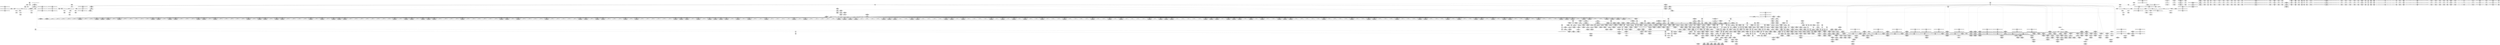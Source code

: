 digraph {
	CE0x4afba70 [shape=record,shape=Mrecord,label="{CE0x4afba70|atomic_inc221:_tmp2|*SummSink*}"]
	CE0x4a29640 [shape=record,shape=Mrecord,label="{CE0x4a29640|864:_%struct.xfrm_sec_ctx*,_:_CME_576,584_|*MultipleSource*|Function::selinux_xfrm_state_alloc&Arg::x::|security/selinux/xfrm.c,337}"]
	CE0x4a70f10 [shape=record,shape=Mrecord,label="{CE0x4a70f10|selinux_xfrm_alloc_user:_lor.lhs.false11|*SummSource*}"]
	CE0x4a58840 [shape=record,shape=Mrecord,label="{CE0x4a58840|selinux_xfrm_alloc_user:_if.then|*SummSource*}"]
	CE0x4a06a70 [shape=record,shape=Mrecord,label="{CE0x4a06a70|864:_%struct.xfrm_sec_ctx*,_:_CME_512,520_|*MultipleSource*|Function::selinux_xfrm_state_alloc&Arg::x::|security/selinux/xfrm.c,337}"]
	CE0x4a4cb20 [shape=record,shape=Mrecord,label="{CE0x4a4cb20|i32_1|*Constant*}"]
	CE0x4a79310 [shape=record,shape=Mrecord,label="{CE0x4a79310|_call_void_kfree(i8*_%tmp76)_#10,_!dbg_!27813|security/selinux/xfrm.c,121|*SummSource*}"]
	CE0x4a0c740 [shape=record,shape=Mrecord,label="{CE0x4a0c740|864:_%struct.xfrm_sec_ctx*,_:_CME_148,149_}"]
	CE0x4a85710 [shape=record,shape=Mrecord,label="{CE0x4a85710|selinux_xfrm_alloc_user:_idxprom|security/selinux/xfrm.c,106}"]
	CE0x4a1b790 [shape=record,shape=Mrecord,label="{CE0x4a1b790|864:_%struct.xfrm_sec_ctx*,_:_CME_710,711_}"]
	CE0x4a53730 [shape=record,shape=Mrecord,label="{CE0x4a53730|kmalloc222:_tmp1|*SummSink*}"]
	CE0x4a89730 [shape=record,shape=Mrecord,label="{CE0x4a89730|selinux_xfrm_alloc_user:_cmp19|security/selinux/xfrm.c,95}"]
	CE0x4a0cf60 [shape=record,shape=Mrecord,label="{CE0x4a0cf60|864:_%struct.xfrm_sec_ctx*,_:_CME_276,277_}"]
	CE0x4aef240 [shape=record,shape=Mrecord,label="{CE0x4aef240|avc_has_perm:_requested|Function::avc_has_perm&Arg::requested::|*SummSource*}"]
	CE0x4a5b300 [shape=record,shape=Mrecord,label="{CE0x4a5b300|_ret_i32_%retval.0,_!dbg_!27728|security/selinux/avc.c,775|*SummSink*}"]
	CE0x4afa2c0 [shape=record,shape=Mrecord,label="{CE0x4afa2c0|selinux_xfrm_alloc_user:_tmp77|security/selinux/xfrm.c,123}"]
	CE0x4a73110 [shape=record,shape=Mrecord,label="{CE0x4a73110|get_current227:_tmp|*SummSink*}"]
	CE0x4a64010 [shape=record,shape=Mrecord,label="{CE0x4a64010|i64*_getelementptr_inbounds_(_2_x_i64_,_2_x_i64_*___llvm_gcov_ctr26,_i64_0,_i64_0)|*Constant*}"]
	CE0x4a5ad60 [shape=record,shape=Mrecord,label="{CE0x4a5ad60|i32_0|*Constant*}"]
	CE0x4a144c0 [shape=record,shape=Mrecord,label="{CE0x4a144c0|i64*_getelementptr_inbounds_(_34_x_i64_,_34_x_i64_*___llvm_gcov_ctr20,_i64_0,_i64_6)|*Constant*|*SummSource*}"]
	CE0x4a37fc0 [shape=record,shape=Mrecord,label="{CE0x4a37fc0|selinux_xfrm_alloc_user:_tmp32|security/selinux/xfrm.c,90|*SummSource*}"]
	CE0x4a4c890 [shape=record,shape=Mrecord,label="{CE0x4a4c890|selinux_xfrm_alloc_user:_conv|security/selinux/xfrm.c,90|*SummSink*}"]
	CE0x4a732a0 [shape=record,shape=Mrecord,label="{CE0x4a732a0|_call_void_mcount()_#3|*SummSource*}"]
	CE0x4a83170 [shape=record,shape=Mrecord,label="{CE0x4a83170|selinux_xfrm_alloc_user:_conv34|security/selinux/xfrm.c,105}"]
	CE0x4a7d360 [shape=record,shape=Mrecord,label="{CE0x4a7d360|_call_void_atomic_inc221(%struct.atomic_t*_selinux_xfrm_refcount)_#10,_!dbg_!27810|security/selinux/xfrm.c,117|*SummSource*}"]
	CE0x4a05190 [shape=record,shape=Mrecord,label="{CE0x4a05190|i32_0|*Constant*|*SummSource*}"]
	CE0x4a58a50 [shape=record,shape=Mrecord,label="{CE0x4a58a50|selinux_xfrm_alloc_user:_if.then47}"]
	CE0x4a8cee0 [shape=record,shape=Mrecord,label="{CE0x4a8cee0|selinux_xfrm_alloc_user:_add|security/selinux/xfrm.c,98}"]
	CE0x4a17c90 [shape=record,shape=Mrecord,label="{CE0x4a17c90|selinux_xfrm_alloc_user:_tmp24|security/selinux/xfrm.c,89|*SummSource*}"]
	CE0x4a35dc0 [shape=record,shape=Mrecord,label="{CE0x4a35dc0|selinux_xfrm_alloc_user:_conv17|security/selinux/xfrm.c,94}"]
	CE0x4aeecc0 [shape=record,shape=Mrecord,label="{CE0x4aeecc0|avc_has_perm:_tclass|Function::avc_has_perm&Arg::tclass::|*SummSource*}"]
	CE0x4b01550 [shape=record,shape=Mrecord,label="{CE0x4b01550|atomic_inc221:_v|Function::atomic_inc221&Arg::v::|*SummSource*}"]
	CE0x4a5f9a0 [shape=record,shape=Mrecord,label="{CE0x4a5f9a0|i32_85|*Constant*|*SummSource*}"]
	CE0x4a54500 [shape=record,shape=Mrecord,label="{CE0x4a54500|i64_14|*Constant*}"]
	CE0x4a49180 [shape=record,shape=Mrecord,label="{CE0x4a49180|%struct.xfrm_sec_ctx**_null|*Constant*|*SummSink*}"]
	CE0x4a1ce70 [shape=record,shape=Mrecord,label="{CE0x4a1ce70|864:_%struct.xfrm_sec_ctx*,_:_CME_144,145_}"]
	CE0x4a29830 [shape=record,shape=Mrecord,label="{CE0x4a29830|864:_%struct.xfrm_sec_ctx*,_:_CME_584,600_|*MultipleSource*|Function::selinux_xfrm_state_alloc&Arg::x::|security/selinux/xfrm.c,337}"]
	CE0x4a853a0 [shape=record,shape=Mrecord,label="{CE0x4a853a0|selinux_xfrm_alloc_user:_tmp57|security/selinux/xfrm.c,105}"]
	CE0x4a72da0 [shape=record,shape=Mrecord,label="{CE0x4a72da0|_call_void_mcount()_#3}"]
	CE0x4a05740 [shape=record,shape=Mrecord,label="{CE0x4a05740|864:_%struct.xfrm_sec_ctx*,_:_CME_156,157_|*MultipleSource*|Function::selinux_xfrm_state_alloc&Arg::x::|security/selinux/xfrm.c,337}"]
	CE0x4a10f10 [shape=record,shape=Mrecord,label="{CE0x4a10f10|864:_%struct.xfrm_sec_ctx*,_:_CME_289,290_}"]
	CE0x4a1ef20 [shape=record,shape=Mrecord,label="{CE0x4a1ef20|864:_%struct.xfrm_sec_ctx*,_:_CME_248,249_|*MultipleSource*|Function::selinux_xfrm_state_alloc&Arg::x::|security/selinux/xfrm.c,337}"]
	CE0x4a71dc0 [shape=record,shape=Mrecord,label="{CE0x4a71dc0|selinux_xfrm_alloc_user:_tmp3|*SummSource*}"]
	CE0x4a37740 [shape=record,shape=Mrecord,label="{CE0x4a37740|selinux_xfrm_alloc_user:_lor.lhs.false}"]
	CE0x4a80b10 [shape=record,shape=Mrecord,label="{CE0x4a80b10|selinux_xfrm_alloc_user:_ctx_alg30|security/selinux/xfrm.c,103|*SummSource*}"]
	CE0x4a74e20 [shape=record,shape=Mrecord,label="{CE0x4a74e20|selinux_xfrm_alloc_user:_lor.lhs.false8|*SummSource*}"]
	CE0x4a171d0 [shape=record,shape=Mrecord,label="{CE0x4a171d0|selinux_xfrm_alloc_user:_tmp22|security/selinux/xfrm.c,89|*SummSink*}"]
	CE0x4a1acf0 [shape=record,shape=Mrecord,label="{CE0x4a1acf0|864:_%struct.xfrm_sec_ctx*,_:_CME_701,702_}"]
	CE0x4a714b0 [shape=record,shape=Mrecord,label="{CE0x4a714b0|selinux_xfrm_alloc_user:_err|*SummSource*}"]
	CE0x4a43350 [shape=record,shape=Mrecord,label="{CE0x4a43350|864:_%struct.xfrm_sec_ctx*,_:_CME_102,103_}"]
	CE0x4a78830 [shape=record,shape=Mrecord,label="{CE0x4a78830|selinux_xfrm_alloc_user:_rc.0|*SummSource*}"]
	CE0x4a34c20 [shape=record,shape=Mrecord,label="{CE0x4a34c20|selinux_xfrm_alloc_user:_if.then27|*SummSink*}"]
	CE0x4a5eb20 [shape=record,shape=Mrecord,label="{CE0x4a5eb20|selinux_xfrm_alloc_user:_tmp13|security/selinux/xfrm.c,85|*SummSource*}"]
	CE0x4a03820 [shape=record,shape=Mrecord,label="{CE0x4a03820|864:_%struct.xfrm_sec_ctx*,_:_CME_65,66_}"]
	CE0x4a727e0 [shape=record,shape=Mrecord,label="{CE0x4a727e0|selinux_xfrm_alloc_user:_bb|*SummSink*}"]
	CE0x4a02790 [shape=record,shape=Mrecord,label="{CE0x4a02790|864:_%struct.xfrm_sec_ctx*,_:_CME_132,133_}"]
	CE0x4a25cc0 [shape=record,shape=Mrecord,label="{CE0x4a25cc0|864:_%struct.xfrm_sec_ctx*,_:_CME_428,432_|*MultipleSource*|Function::selinux_xfrm_state_alloc&Arg::x::|security/selinux/xfrm.c,337}"]
	CE0x4a0d970 [shape=record,shape=Mrecord,label="{CE0x4a0d970|selinux_xfrm_alloc_user:_tmp7|security/selinux/xfrm.c,85|*SummSource*}"]
	CE0x4a7c1c0 [shape=record,shape=Mrecord,label="{CE0x4a7c1c0|selinux_xfrm_alloc_user:_tmp72|security/selinux/xfrm.c,116}"]
	CE0x4a1b050 [shape=record,shape=Mrecord,label="{CE0x4a1b050|864:_%struct.xfrm_sec_ctx*,_:_CME_702,703_}"]
	CE0x4a1c1a0 [shape=record,shape=Mrecord,label="{CE0x4a1c1a0|864:_%struct.xfrm_sec_ctx*,_:_CME_744,752_|*MultipleSource*|Function::selinux_xfrm_state_alloc&Arg::x::|security/selinux/xfrm.c,337}"]
	CE0x4a0cd20 [shape=record,shape=Mrecord,label="{CE0x4a0cd20|864:_%struct.xfrm_sec_ctx*,_:_CME_189,190_}"]
	CE0x4a54930 [shape=record,shape=Mrecord,label="{CE0x4a54930|i64_15|*Constant*}"]
	CE0x4a8a9f0 [shape=record,shape=Mrecord,label="{CE0x4a8a9f0|selinux_xfrm_alloc_user:_tmp44|security/selinux/xfrm.c,95|*SummSink*}"]
	CE0x4a50940 [shape=record,shape=Mrecord,label="{CE0x4a50940|selinux_xfrm_alloc_user:_tmp27|security/selinux/xfrm.c,89|*SummSink*}"]
	CE0x4a7e4f0 [shape=record,shape=Mrecord,label="{CE0x4a7e4f0|atomic_inc221:_entry}"]
	CE0x4adf580 [shape=record,shape=Mrecord,label="{CE0x4adf580|i8_0|*Constant*|*SummSink*}"]
	CE0x4a5e2f0 [shape=record,shape=Mrecord,label="{CE0x4a5e2f0|selinux_xfrm_alloc_user:_return|*SummSink*}"]
	CE0x4a09810 [shape=record,shape=Mrecord,label="{CE0x4a09810|864:_%struct.xfrm_sec_ctx*,_:_CME_320,328_|*MultipleSource*|Function::selinux_xfrm_state_alloc&Arg::x::|security/selinux/xfrm.c,337}"]
	CE0x4a4bec0 [shape=record,shape=Mrecord,label="{CE0x4a4bec0|selinux_xfrm_alloc_user:_tmp38|security/selinux/xfrm.c,89|*SummSource*}"]
	CE0x4aa4990 [shape=record,shape=Mrecord,label="{CE0x4aa4990|i64*_getelementptr_inbounds_(_2_x_i64_,_2_x_i64_*___llvm_gcov_ctr22,_i64_0,_i64_1)|*Constant*|*SummSource*}"]
	CE0x4a1ff60 [shape=record,shape=Mrecord,label="{CE0x4a1ff60|864:_%struct.xfrm_sec_ctx*,_:_CME_70,71_}"]
	CE0x4ad4710 [shape=record,shape=Mrecord,label="{CE0x4ad4710|get_current227:_tmp4|./arch/x86/include/asm/current.h,14|*SummSink*}"]
	CE0x4a25180 [shape=record,shape=Mrecord,label="{CE0x4a25180|864:_%struct.xfrm_sec_ctx*,_:_CME_384,392_|*MultipleSource*|Function::selinux_xfrm_state_alloc&Arg::x::|security/selinux/xfrm.c,337}"]
	CE0x4a8b970 [shape=record,shape=Mrecord,label="{CE0x4a8b970|i64*_getelementptr_inbounds_(_34_x_i64_,_34_x_i64_*___llvm_gcov_ctr20,_i64_0,_i64_21)|*Constant*|*SummSource*}"]
	CE0x4a3fe30 [shape=record,shape=Mrecord,label="{CE0x4a3fe30|864:_%struct.xfrm_sec_ctx*,_:_CME_106,107_}"]
	CE0x4a55b20 [shape=record,shape=Mrecord,label="{CE0x4a55b20|i64_28|*Constant*|*SummSource*}"]
	CE0x4a29040 [shape=record,shape=Mrecord,label="{CE0x4a29040|selinux_xfrm_alloc_user:_call4|security/selinux/xfrm.c,85}"]
	CE0x4a3d9e0 [shape=record,shape=Mrecord,label="{CE0x4a3d9e0|864:_%struct.xfrm_sec_ctx*,_:_CME_109,110_}"]
	CE0x4a5f4c0 [shape=record,shape=Mrecord,label="{CE0x4a5f4c0|_call_void_mcount()_#3}"]
	CE0x4a196b0 [shape=record,shape=Mrecord,label="{CE0x4a196b0|_call_void_lockdep_rcu_suspicious(i8*_getelementptr_inbounds_(_24_x_i8_,_24_x_i8_*_.str244,_i32_0,_i32_0),_i32_85,_i8*_getelementptr_inbounds_(_45_x_i8_,_45_x_i8_*_.str1245,_i32_0,_i32_0))_#10,_!dbg_!27731|security/selinux/xfrm.c,85|*SummSource*}"]
	CE0x4a1c960 [shape=record,shape=Mrecord,label="{CE0x4a1c960|864:_%struct.xfrm_sec_ctx*,_:_CME_784,788_|*MultipleSource*|Function::selinux_xfrm_state_alloc&Arg::x::|security/selinux/xfrm.c,337}"]
	CE0x4a49ee0 [shape=record,shape=Mrecord,label="{CE0x4a49ee0|selinux_xfrm_alloc_user:_if.end16|*SummSink*}"]
	CE0x4a2e9d0 [shape=record,shape=Mrecord,label="{CE0x4a2e9d0|GLOBAL:_selinux_xfrm_alloc_user.__warned|Global_var:selinux_xfrm_alloc_user.__warned}"]
	CE0x4ae6e30 [shape=record,shape=Mrecord,label="{CE0x4ae6e30|i64_26|*Constant*}"]
	CE0x4afa8e0 [shape=record,shape=Mrecord,label="{CE0x4afa8e0|i64*_getelementptr_inbounds_(_2_x_i64_,_2_x_i64_*___llvm_gcov_ctr21,_i64_0,_i64_0)|*Constant*}"]
	CE0x4a38200 [shape=record,shape=Mrecord,label="{CE0x4a38200|selinux_xfrm_alloc_user:_tmp14|security/selinux/xfrm.c,85|*SummSink*}"]
	CE0x4a35ef0 [shape=record,shape=Mrecord,label="{CE0x4a35ef0|selinux_xfrm_alloc_user:_conv17|security/selinux/xfrm.c,94|*SummSource*}"]
	CE0x4a50270 [shape=record,shape=Mrecord,label="{CE0x4a50270|selinux_xfrm_alloc_user:_tmp26|security/selinux/xfrm.c,89|*SummSink*}"]
	CE0x4a35320 [shape=record,shape=Mrecord,label="{CE0x4a35320|selinux_xfrm_alloc_user:_ctx_len|security/selinux/xfrm.c,94|*SummSource*}"]
	CE0x4a12530 [shape=record,shape=Mrecord,label="{CE0x4a12530|864:_%struct.xfrm_sec_ctx*,_:_CME_19,20_}"]
	CE0x4a71cc0 [shape=record,shape=Mrecord,label="{CE0x4a71cc0|selinux_xfrm_alloc_user:_tmp3}"]
	CE0x4a42250 [shape=record,shape=Mrecord,label="{CE0x4a42250|864:_%struct.xfrm_sec_ctx*,_:_CME_101,102_}"]
	CE0x4a2b3d0 [shape=record,shape=Mrecord,label="{CE0x4a2b3d0|_ret_i32_%call,_!dbg_!27715|security/selinux/xfrm.c,337}"]
	CE0x4a162d0 [shape=record,shape=Mrecord,label="{CE0x4a162d0|864:_%struct.xfrm_sec_ctx*,_:_CME_181,182_}"]
	CE0x4a2b2f0 [shape=record,shape=Mrecord,label="{CE0x4a2b2f0|i32_208|*Constant*|*SummSource*}"]
	CE0x4aa4330 [shape=record,shape=Mrecord,label="{CE0x4aa4330|i64_5|*Constant*|*SummSource*}"]
	CE0x4aa2d90 [shape=record,shape=Mrecord,label="{CE0x4aa2d90|selinux_xfrm_alloc_user:_tmp2|*SummSink*}"]
	CE0x4a03610 [shape=record,shape=Mrecord,label="{CE0x4a03610|selinux_xfrm_state_alloc:_tmp|*SummSink*}"]
	CE0x4a352b0 [shape=record,shape=Mrecord,label="{CE0x4a352b0|selinux_xfrm_alloc_user:_ctx_len|security/selinux/xfrm.c,94}"]
	CE0x4a5d980 [shape=record,shape=Mrecord,label="{CE0x4a5d980|selinux_xfrm_alloc_user:_tmp1|*SummSink*}"]
	CE0x4a8a040 [shape=record,shape=Mrecord,label="{CE0x4a8a040|i64_19|*Constant*|*SummSource*}"]
	CE0x4a2ab80 [shape=record,shape=Mrecord,label="{CE0x4a2ab80|selinux_xfrm_state_alloc:_uctx|Function::selinux_xfrm_state_alloc&Arg::uctx::|*SummSource*}"]
	CE0x4a5dbb0 [shape=record,shape=Mrecord,label="{CE0x4a5dbb0|i64*_getelementptr_inbounds_(_34_x_i64_,_34_x_i64_*___llvm_gcov_ctr20,_i64_0,_i64_1)|*Constant*|*SummSource*}"]
	CE0x4a9f750 [shape=record,shape=Mrecord,label="{CE0x4a9f750|kmalloc222:_size|Function::kmalloc222&Arg::size::|*SummSink*}"]
	CE0x4a73000 [shape=record,shape=Mrecord,label="{CE0x4a73000|_call_void_mcount()_#3|*SummSink*}"]
	CE0x4a49c50 [shape=record,shape=Mrecord,label="{CE0x4a49c50|get_current227:_tmp|*SummSource*}"]
	CE0x4a15b50 [shape=record,shape=Mrecord,label="{CE0x4a15b50|864:_%struct.xfrm_sec_ctx*,_:_CME_24,32_|*MultipleSource*|Function::selinux_xfrm_state_alloc&Arg::x::|security/selinux/xfrm.c,337}"]
	CE0x4a3b500 [shape=record,shape=Mrecord,label="{CE0x4a3b500|864:_%struct.xfrm_sec_ctx*,_:_CME_113,114_}"]
	CE0x4a20340 [shape=record,shape=Mrecord,label="{CE0x4a20340|864:_%struct.xfrm_sec_ctx*,_:_CME_279,280_}"]
	CE0x4a64800 [shape=record,shape=Mrecord,label="{CE0x4a64800|GLOBAL:_security_context_to_sid|*Constant*|*SummSource*}"]
	CE0x4a0c960 [shape=record,shape=Mrecord,label="{CE0x4a0c960|864:_%struct.xfrm_sec_ctx*,_:_CME_78,79_}"]
	CE0x4a862c0 [shape=record,shape=Mrecord,label="{CE0x4a862c0|selinux_xfrm_alloc_user:_ctx_str37|security/selinux/xfrm.c,106}"]
	CE0x4a214b0 [shape=record,shape=Mrecord,label="{CE0x4a214b0|864:_%struct.xfrm_sec_ctx*,_:_CME_130,131_}"]
	CE0x4afc920 [shape=record,shape=Mrecord,label="{CE0x4afc920|_call_void_kfree(i8*_%tmp76)_#10,_!dbg_!27813|security/selinux/xfrm.c,121|*SummSink*}"]
	CE0x4a549a0 [shape=record,shape=Mrecord,label="{CE0x4a549a0|i64_15|*Constant*|*SummSource*}"]
	CE0x4a0a330 [shape=record,shape=Mrecord,label="{CE0x4a0a330|864:_%struct.xfrm_sec_ctx*,_:_CME_368,376_|*MultipleSource*|Function::selinux_xfrm_state_alloc&Arg::x::|security/selinux/xfrm.c,337}"]
	CE0x4a62840 [shape=record,shape=Mrecord,label="{CE0x4a62840|selinux_xfrm_alloc_user:_if.end|*SummSink*}"]
	CE0x4a50160 [shape=record,shape=Mrecord,label="{CE0x4a50160|selinux_xfrm_alloc_user:_tmp26|security/selinux/xfrm.c,89|*SummSource*}"]
	CE0x4a0b300 [shape=record,shape=Mrecord,label="{CE0x4a0b300|864:_%struct.xfrm_sec_ctx*,_:_CME_135,136_}"]
	CE0x4a50d60 [shape=record,shape=Mrecord,label="{CE0x4a50d60|selinux_xfrm_alloc_user:_tmp28|security/selinux/xfrm.c,89|*SummSource*}"]
	CE0x4afa330 [shape=record,shape=Mrecord,label="{CE0x4afa330|selinux_xfrm_alloc_user:_tmp77|security/selinux/xfrm.c,123|*SummSource*}"]
	CE0x4a7ba50 [shape=record,shape=Mrecord,label="{CE0x4a7ba50|i64*_getelementptr_inbounds_(_34_x_i64_,_34_x_i64_*___llvm_gcov_ctr20,_i64_0,_i64_31)|*Constant*|*SummSink*}"]
	CE0x4af4420 [shape=record,shape=Mrecord,label="{CE0x4af4420|selinux_xfrm_alloc_user:_tmp69|security/selinux/xfrm.c,113}"]
	CE0x4a1b570 [shape=record,shape=Mrecord,label="{CE0x4a1b570|864:_%struct.xfrm_sec_ctx*,_:_CME_708,709_}"]
	CE0x4a5de80 [shape=record,shape=Mrecord,label="{CE0x4a5de80|_call_void_mcount()_#3|*SummSource*}"]
	CE0x4a71f20 [shape=record,shape=Mrecord,label="{CE0x4a71f20|selinux_xfrm_alloc_user:_tmp3|*SummSink*}"]
	CE0x4aef670 [shape=record,shape=Mrecord,label="{CE0x4aef670|%struct.common_audit_data.1017*_null|*Constant*|*SummSink*}"]
	CE0x4a068e0 [shape=record,shape=Mrecord,label="{CE0x4a068e0|864:_%struct.xfrm_sec_ctx*,_:_CME_504,512_|*MultipleSource*|Function::selinux_xfrm_state_alloc&Arg::x::|security/selinux/xfrm.c,337}"]
	CE0x4a2af60 [shape=record,shape=Mrecord,label="{CE0x4a2af60|selinux_xfrm_alloc_user:_uctx|Function::selinux_xfrm_alloc_user&Arg::uctx::|*SummSource*}"]
	CE0x4a1d380 [shape=record,shape=Mrecord,label="{CE0x4a1d380|selinux_xfrm_alloc_user:_tmp1}"]
	CE0x4a18920 [shape=record,shape=Mrecord,label="{CE0x4a18920|0:_i8,_:_GCMR_selinux_xfrm_alloc_user.__warned_internal_global_i8_0,_section_.data.unlikely_,_align_1:_elem_0:default:}"]
	CE0x4aa47f0 [shape=record,shape=Mrecord,label="{CE0x4aa47f0|i64_4|*Constant*|*SummSink*}"]
	CE0x4aa53d0 [shape=record,shape=Mrecord,label="{CE0x4aa53d0|selinux_xfrm_alloc_user:_tmp11|security/selinux/xfrm.c,85}"]
	CE0x4a89b30 [shape=record,shape=Mrecord,label="{CE0x4a89b30|i64*_getelementptr_inbounds_(_34_x_i64_,_34_x_i64_*___llvm_gcov_ctr20,_i64_0,_i64_21)|*Constant*|*SummSink*}"]
	CE0x4a7aa80 [shape=record,shape=Mrecord,label="{CE0x4a7aa80|selinux_xfrm_alloc_user:_tmp70|security/selinux/xfrm.c,114|*SummSink*}"]
	CE0x4a715b0 [shape=record,shape=Mrecord,label="{CE0x4a715b0|selinux_xfrm_alloc_user:_err|*SummSink*}"]
	CE0x4a4fe30 [shape=record,shape=Mrecord,label="{CE0x4a4fe30|i64_12|*Constant*}"]
	CE0x4a8ee40 [shape=record,shape=Mrecord,label="{CE0x4a8ee40|GLOBAL:_kmalloc222|*Constant*|*SummSource*}"]
	CE0x4a213f0 [shape=record,shape=Mrecord,label="{CE0x4a213f0|864:_%struct.xfrm_sec_ctx*,_:_CME_129,130_}"]
	CE0x4a1a620 [shape=record,shape=Mrecord,label="{CE0x4a1a620|864:_%struct.xfrm_sec_ctx*,_:_CME_672,680_|*MultipleSource*|Function::selinux_xfrm_state_alloc&Arg::x::|security/selinux/xfrm.c,337}"]
	CE0x4a70ad0 [shape=record,shape=Mrecord,label="{CE0x4a70ad0|get_current227:_tmp2|*SummSource*}"]
	CE0x4aef0d0 [shape=record,shape=Mrecord,label="{CE0x4aef0d0|avc_has_perm:_requested|Function::avc_has_perm&Arg::requested::}"]
	CE0x4a49950 [shape=record,shape=Mrecord,label="{CE0x4a49950|selinux_xfrm_alloc_user:_tmp22|security/selinux/xfrm.c,89}"]
	CE0x4a7a340 [shape=record,shape=Mrecord,label="{CE0x4a7a340|i32_-22|*Constant*|*SummSource*}"]
	CE0x4a03100 [shape=record,shape=Mrecord,label="{CE0x4a03100|selinux_xfrm_state_alloc:_bb}"]
	CE0x4a32070 [shape=record,shape=Mrecord,label="{CE0x4a32070|selinux_xfrm_alloc_user:_tmp35|*LoadInst*|security/selinux/xfrm.c,91}"]
	CE0x4a0b290 [shape=record,shape=Mrecord,label="{CE0x4a0b290|864:_%struct.xfrm_sec_ctx*,_:_CME_133,134_}"]
	CE0x4a42140 [shape=record,shape=Mrecord,label="{CE0x4a42140|864:_%struct.xfrm_sec_ctx*,_:_CME_100,101_}"]
	CE0x4a4cbe0 [shape=record,shape=Mrecord,label="{CE0x4a4cbe0|i32_1|*Constant*|*SummSource*}"]
	CE0x4a59eb0 [shape=record,shape=Mrecord,label="{CE0x4a59eb0|selinux_xfrm_alloc_user:_cmp7|security/selinux/xfrm.c,89|*SummSource*}"]
	CE0x4a51410 [shape=record,shape=Mrecord,label="{CE0x4a51410|selinux_xfrm_alloc_user:_tmp29|security/selinux/xfrm.c,89|*SummSink*}"]
	CE0x4a77070 [shape=record,shape=Mrecord,label="{CE0x4a77070|selinux_xfrm_alloc_user:_tmp5|security/selinux/xfrm.c,85}"]
	CE0x4a16cc0 [shape=record,shape=Mrecord,label="{CE0x4a16cc0|864:_%struct.xfrm_sec_ctx*,_:_CME_125,126_}"]
	CE0x4a201b0 [shape=record,shape=Mrecord,label="{CE0x4a201b0|864:_%struct.xfrm_sec_ctx*,_:_CME_278,279_}"]
	CE0x4a1f830 [shape=record,shape=Mrecord,label="{CE0x4a1f830|864:_%struct.xfrm_sec_ctx*,_:_CME_203,204_|*MultipleSource*|Function::selinux_xfrm_state_alloc&Arg::x::|security/selinux/xfrm.c,337}"]
	CE0x4a02580 [shape=record,shape=Mrecord,label="{CE0x4a02580|selinux_xfrm_state_alloc:_tmp1|*SummSink*}"]
	CE0x4a486f0 [shape=record,shape=Mrecord,label="{CE0x4a486f0|selinux_xfrm_alloc_user:_cmp|security/selinux/xfrm.c,89|*SummSink*}"]
	CE0x4a79510 [shape=record,shape=Mrecord,label="{CE0x4a79510|GLOBAL:_kfree|*Constant*|*SummSource*}"]
	CE0x4a31680 [shape=record,shape=Mrecord,label="{CE0x4a31680|i32_2|*Constant*}"]
	CE0x4a55bc0 [shape=record,shape=Mrecord,label="{CE0x4a55bc0|i64_28|*Constant*|*SummSink*}"]
	CE0x4aeec50 [shape=record,shape=Mrecord,label="{CE0x4aeec50|avc_has_perm:_tclass|Function::avc_has_perm&Arg::tclass::}"]
	CE0x4a124c0 [shape=record,shape=Mrecord,label="{CE0x4a124c0|864:_%struct.xfrm_sec_ctx*,_:_CME_18,19_}"]
	CE0x4a33f10 [shape=record,shape=Mrecord,label="{CE0x4a33f10|864:_%struct.xfrm_sec_ctx*,_:_CME_864,872_|*MultipleSource*|Function::selinux_xfrm_state_alloc&Arg::x::|security/selinux/xfrm.c,337}"]
	CE0x4a665c0 [shape=record,shape=Mrecord,label="{CE0x4a665c0|i32_85|*Constant*}"]
	CE0x4a4b830 [shape=record,shape=Mrecord,label="{CE0x4a4b830|selinux_xfrm_alloc_user:_tmp37|security/selinux/xfrm.c,89}"]
	CE0x4a15c10 [shape=record,shape=Mrecord,label="{CE0x4a15c10|864:_%struct.xfrm_sec_ctx*,_:_CME_32,40_|*MultipleSource*|Function::selinux_xfrm_state_alloc&Arg::x::|security/selinux/xfrm.c,337}"]
	CE0x4a55ea0 [shape=record,shape=Mrecord,label="{CE0x4a55ea0|selinux_xfrm_alloc_user:_tmp66|security/selinux/xfrm.c,113|*SummSink*}"]
	CE0x4ae6ff0 [shape=record,shape=Mrecord,label="{CE0x4ae6ff0|i64_26|*Constant*|*SummSource*}"]
	CE0x4a4c2a0 [shape=record,shape=Mrecord,label="{CE0x4a4c2a0|selinux_xfrm_alloc_user:_tmp30|*LoadInst*|security/selinux/xfrm.c,90|*SummSink*}"]
	CE0x4aa1470 [shape=record,shape=Mrecord,label="{CE0x4aa1470|i64_22|*Constant*|*SummSink*}"]
	CE0x4a086b0 [shape=record,shape=Mrecord,label="{CE0x4a086b0|864:_%struct.xfrm_sec_ctx*,_:_CME_220,224_|*MultipleSource*|Function::selinux_xfrm_state_alloc&Arg::x::|security/selinux/xfrm.c,337}"]
	CE0x4a63740 [shape=record,shape=Mrecord,label="{CE0x4a63740|selinux_xfrm_alloc_user:_tmp15|security/selinux/xfrm.c,85|*SummSink*}"]
	CE0x4aebde0 [shape=record,shape=Mrecord,label="{CE0x4aebde0|selinux_xfrm_alloc_user:_ctx_sid44|security/selinux/xfrm.c,111}"]
	CE0x4a0f810 [shape=record,shape=Mrecord,label="{CE0x4a0f810|selinux_xfrm_alloc_user:_tobool|security/selinux/xfrm.c,85|*SummSink*}"]
	CE0x4a100e0 [shape=record,shape=Mrecord,label="{CE0x4a100e0|864:_%struct.xfrm_sec_ctx*,_:_CME_139,140_}"]
	CE0x4afaae0 [shape=record,shape=Mrecord,label="{CE0x4afaae0|selinux_xfrm_alloc_user:_tmp78|security/selinux/xfrm.c,123|*SummSource*}"]
	CE0x4a0e930 [shape=record,shape=Mrecord,label="{CE0x4a0e930|selinux_xfrm_alloc_user:_tmp6|security/selinux/xfrm.c,85|*SummSink*}"]
	CE0x4a4c140 [shape=record,shape=Mrecord,label="{CE0x4a4c140|selinux_xfrm_alloc_user:_tmp30|*LoadInst*|security/selinux/xfrm.c,90|*SummSource*}"]
	CE0x4aa0860 [shape=record,shape=Mrecord,label="{CE0x4aa0860|%struct.xfrm_sec_ctx*_null|*Constant*|*SummSource*}"]
	CE0x4a10260 [shape=record,shape=Mrecord,label="{CE0x4a10260|864:_%struct.xfrm_sec_ctx*,_:_CME_137,138_}"]
	CE0x4a9f640 [shape=record,shape=Mrecord,label="{CE0x4a9f640|kmalloc222:_size|Function::kmalloc222&Arg::size::|*SummSource*}"]
	CE0x4a5b120 [shape=record,shape=Mrecord,label="{CE0x4a5b120|_ret_i32_%retval.0,_!dbg_!27728|security/selinux/avc.c,775|*SummSource*}"]
	CE0x4a1d760 [shape=record,shape=Mrecord,label="{CE0x4a1d760|864:_%struct.xfrm_sec_ctx*,_:_CME_89,90_}"]
	CE0x4a89440 [shape=record,shape=Mrecord,label="{CE0x4a89440|kmalloc222:_bb|*SummSource*}"]
	CE0x4aa02c0 [shape=record,shape=Mrecord,label="{CE0x4aa02c0|selinux_xfrm_alloc_user:_tmp49|security/selinux/xfrm.c,98|*SummSource*}"]
	CE0x4a32b10 [shape=record,shape=Mrecord,label="{CE0x4a32b10|get_current227:_tmp1}"]
	CE0x4a640e0 [shape=record,shape=Mrecord,label="{CE0x4a640e0|i64*_getelementptr_inbounds_(_2_x_i64_,_2_x_i64_*___llvm_gcov_ctr26,_i64_0,_i64_0)|*Constant*|*SummSource*}"]
	CE0x4a562a0 [shape=record,shape=Mrecord,label="{CE0x4a562a0|i32_3|*Constant*}"]
	CE0x4a20c90 [shape=record,shape=Mrecord,label="{CE0x4a20c90|_call_void_mcount()_#3}"]
	CE0x4a5a200 [shape=record,shape=Mrecord,label="{CE0x4a5a200|i64_13|*Constant*}"]
	CE0x4a02fa0 [shape=record,shape=Mrecord,label="{CE0x4a02fa0|selinux_xfrm_state_alloc:_tmp1|*SummSource*}"]
	CE0x4a21990 [shape=record,shape=Mrecord,label="{CE0x4a21990|selinux_xfrm_alloc_user:_tmp4|security/selinux/xfrm.c,85}"]
	CE0x4a2c460 [shape=record,shape=Mrecord,label="{CE0x4a2c460|i64*_getelementptr_inbounds_(_34_x_i64_,_34_x_i64_*___llvm_gcov_ctr20,_i64_0,_i64_18)|*Constant*}"]
	CE0x4a57930 [shape=record,shape=Mrecord,label="{CE0x4a57930|selinux_xfrm_alloc_user:_call40|security/selinux/xfrm.c,107}"]
	CE0x4aec5b0 [shape=record,shape=Mrecord,label="{CE0x4aec5b0|selinux_xfrm_alloc_user:_ctx_sid44|security/selinux/xfrm.c,111|*SummSink*}"]
	CE0x4a0de60 [shape=record,shape=Mrecord,label="{CE0x4a0de60|864:_%struct.xfrm_sec_ctx*,_:_CME_121,122_}"]
	CE0x4a23200 [shape=record,shape=Mrecord,label="{CE0x4a23200|864:_%struct.xfrm_sec_ctx*,_:_CME_277,278_}"]
	CE0x4a33180 [shape=record,shape=Mrecord,label="{CE0x4a33180|864:_%struct.xfrm_sec_ctx*,_:_CME_808,816_|*MultipleSource*|Function::selinux_xfrm_state_alloc&Arg::x::|security/selinux/xfrm.c,337}"]
	CE0x4ae7bc0 [shape=record,shape=Mrecord,label="{CE0x4ae7bc0|selinux_xfrm_alloc_user:_tmp59|security/selinux/xfrm.c,108|*SummSource*}"]
	CE0x4a845e0 [shape=record,shape=Mrecord,label="{CE0x4a845e0|selinux_xfrm_alloc_user:_tmp56|security/selinux/xfrm.c,105|*SummSink*}"]
	CE0x4a0f160 [shape=record,shape=Mrecord,label="{CE0x4a0f160|selinux_xfrm_alloc_user:_land.lhs.true2|*SummSink*}"]
	CE0x4a12dd0 [shape=record,shape=Mrecord,label="{CE0x4a12dd0|864:_%struct.xfrm_sec_ctx*,_:_CME_216,220_|*MultipleSource*|Function::selinux_xfrm_state_alloc&Arg::x::|security/selinux/xfrm.c,337}"]
	CE0x4a5a3e0 [shape=record,shape=Mrecord,label="{CE0x4a5a3e0|i64_13|*Constant*|*SummSink*}"]
	CE0x4aef520 [shape=record,shape=Mrecord,label="{CE0x4aef520|%struct.common_audit_data.1017*_null|*Constant*|*SummSource*}"]
	CE0x4a939f0 [shape=record,shape=Mrecord,label="{CE0x4a939f0|_call_void_asm_sideeffect_.pushsection_.smp_locks,_22a_22_0A.balign_4_0A.long_671f_-_._0A.popsection_0A671:_0A_09lock_incl_$0_,_*m,*m,_dirflag_,_fpsr_,_flags_(i32*_%counter,_i32*_%counter)_#3,_!dbg_!27713,_!srcloc_!27714|./arch/x86/include/asm/atomic.h,92|*SummSource*}"]
	CE0x4a72060 [shape=record,shape=Mrecord,label="{CE0x4a72060|get_current227:_tmp1|*SummSink*}"]
	CE0x4a08b20 [shape=record,shape=Mrecord,label="{CE0x4a08b20|864:_%struct.xfrm_sec_ctx*,_:_CME_228,232_|*MultipleSource*|Function::selinux_xfrm_state_alloc&Arg::x::|security/selinux/xfrm.c,337}"]
	CE0x4a58920 [shape=record,shape=Mrecord,label="{CE0x4a58920|selinux_xfrm_alloc_user:_if.then|*SummSink*}"]
	CE0x4a4b8f0 [shape=record,shape=Mrecord,label="{CE0x4a4b8f0|selinux_xfrm_alloc_user:_tmp37|security/selinux/xfrm.c,89|*SummSource*}"]
	CE0x4a48960 [shape=record,shape=Mrecord,label="{CE0x4a48960|i64_10|*Constant*|*SummSink*}"]
	CE0x4a7d510 [shape=record,shape=Mrecord,label="{CE0x4a7d510|_call_void_atomic_inc221(%struct.atomic_t*_selinux_xfrm_refcount)_#10,_!dbg_!27810|security/selinux/xfrm.c,117|*SummSink*}"]
	CE0x4a511a0 [shape=record,shape=Mrecord,label="{CE0x4a511a0|selinux_xfrm_alloc_user:_tmp29|security/selinux/xfrm.c,89}"]
	CE0x4a0f770 [shape=record,shape=Mrecord,label="{CE0x4a0f770|i64_1|*Constant*}"]
	CE0x4a2d950 [shape=record,shape=Mrecord,label="{CE0x4a2d950|%struct.task_struct.1015**_bitcast_(%struct.task_struct**_current_task_to_%struct.task_struct.1015**)|*Constant*}"]
	CE0x4a8ad50 [shape=record,shape=Mrecord,label="{CE0x4a8ad50|selinux_xfrm_alloc_user:_tmp45|security/selinux/xfrm.c,95}"]
	CE0x4a55730 [shape=record,shape=Mrecord,label="{CE0x4a55730|i64_29|*Constant*|*SummSource*}"]
	CE0x4a24780 [shape=record,shape=Mrecord,label="{CE0x4a24780|864:_%struct.xfrm_sec_ctx*,_:_CME_149,150_}"]
	CE0x4a301f0 [shape=record,shape=Mrecord,label="{CE0x4a301f0|i32_22|*Constant*|*SummSink*}"]
	CE0x4aa1710 [shape=record,shape=Mrecord,label="{CE0x4aa1710|i64_23|*Constant*|*SummSource*}"]
	CE0x4a1ecb0 [shape=record,shape=Mrecord,label="{CE0x4a1ecb0|864:_%struct.xfrm_sec_ctx*,_:_CME_232,240_|*MultipleSource*|Function::selinux_xfrm_state_alloc&Arg::x::|security/selinux/xfrm.c,337}"]
	CE0x4a8cb40 [shape=record,shape=Mrecord,label="{CE0x4a8cb40|i64_8|*Constant*|*SummSource*}"]
	CE0x4af3970 [shape=record,shape=Mrecord,label="{CE0x4af3970|selinux_xfrm_alloc_user:_tmp67|security/selinux/xfrm.c,113}"]
	CE0x4a4e720 [shape=record,shape=Mrecord,label="{CE0x4a4e720|selinux_xfrm_alloc_user:_cred|security/selinux/xfrm.c,85|*SummSink*}"]
	CE0x4a258e0 [shape=record,shape=Mrecord,label="{CE0x4a258e0|864:_%struct.xfrm_sec_ctx*,_:_CME_416,424_|*MultipleSource*|Function::selinux_xfrm_state_alloc&Arg::x::|security/selinux/xfrm.c,337}"]
	CE0x4a0a970 [shape=record,shape=Mrecord,label="{CE0x4a0a970|selinux_xfrm_state_alloc:_entry|*SummSink*}"]
	CE0x4a27040 [shape=record,shape=Mrecord,label="{CE0x4a27040|864:_%struct.xfrm_sec_ctx*,_:_CME_270,271_|*MultipleSource*|Function::selinux_xfrm_state_alloc&Arg::x::|security/selinux/xfrm.c,337}"]
	CE0x4a1ad60 [shape=record,shape=Mrecord,label="{CE0x4a1ad60|864:_%struct.xfrm_sec_ctx*,_:_CME_698,699_}"]
	CE0x4b018a0 [shape=record,shape=Mrecord,label="{CE0x4b018a0|_ret_void,_!dbg_!27715|./arch/x86/include/asm/atomic.h,94}"]
	CE0x4afbcd0 [shape=record,shape=Mrecord,label="{CE0x4afbcd0|selinux_xfrm_alloc_user:_tmp74|security/selinux/xfrm.c,121|*SummSource*}"]
	CE0x4a04690 [shape=record,shape=Mrecord,label="{CE0x4a04690|864:_%struct.xfrm_sec_ctx*,_:_CME_56,60_|*MultipleSource*|Function::selinux_xfrm_state_alloc&Arg::x::|security/selinux/xfrm.c,337}"]
	CE0x4a3c760 [shape=record,shape=Mrecord,label="{CE0x4a3c760|864:_%struct.xfrm_sec_ctx*,_:_CME_111,112_}"]
	CE0x4a0d610 [shape=record,shape=Mrecord,label="{CE0x4a0d610|selinux_xfrm_state_alloc:_tmp2}"]
	CE0x4a1a430 [shape=record,shape=Mrecord,label="{CE0x4a1a430|864:_%struct.xfrm_sec_ctx*,_:_CME_664,672_|*MultipleSource*|Function::selinux_xfrm_state_alloc&Arg::x::|security/selinux/xfrm.c,337}"]
	CE0x4a5d340 [shape=record,shape=Mrecord,label="{CE0x4a5d340|selinux_xfrm_alloc_user:_if.end48}"]
	CE0x4a7a570 [shape=record,shape=Mrecord,label="{CE0x4a7a570|selinux_xfrm_alloc_user:_retval.0|*SummSource*}"]
	CE0x4a63f20 [shape=record,shape=Mrecord,label="{CE0x4a63f20|selinux_xfrm_alloc_user:_tmp16|security/selinux/xfrm.c,85|*SummSink*}"]
	CE0x4a8ae10 [shape=record,shape=Mrecord,label="{CE0x4a8ae10|selinux_xfrm_alloc_user:_tmp45|security/selinux/xfrm.c,95|*SummSource*}"]
	CE0x4aea380 [shape=record,shape=Mrecord,label="{CE0x4aea380|selinux_xfrm_alloc_user:_tmp64|security/selinux/xfrm.c,111}"]
	CE0x4afaea0 [shape=record,shape=Mrecord,label="{CE0x4afaea0|i64*_getelementptr_inbounds_(_2_x_i64_,_2_x_i64_*___llvm_gcov_ctr21,_i64_0,_i64_0)|*Constant*|*SummSink*}"]
	CE0x4a8e7a0 [shape=record,shape=Mrecord,label="{CE0x4a8e7a0|selinux_xfrm_alloc_user:_tmp48|security/selinux/xfrm.c,96|*SummSource*}"]
	CE0x4a2a5d0 [shape=record,shape=Mrecord,label="{CE0x4a2a5d0|i64*_getelementptr_inbounds_(_34_x_i64_,_34_x_i64_*___llvm_gcov_ctr20,_i64_0,_i64_0)|*Constant*}"]
	CE0x4af4bc0 [shape=record,shape=Mrecord,label="{CE0x4af4bc0|i64*_getelementptr_inbounds_(_34_x_i64_,_34_x_i64_*___llvm_gcov_ctr20,_i64_0,_i64_30)|*Constant*|*SummSource*}"]
	CE0x4aee540 [shape=record,shape=Mrecord,label="{CE0x4aee540|avc_has_perm:_tsid|Function::avc_has_perm&Arg::tsid::|*SummSource*}"]
	CE0x4a1b230 [shape=record,shape=Mrecord,label="{CE0x4a1b230|864:_%struct.xfrm_sec_ctx*,_:_CME_704,705_}"]
	CE0x4a5a2c0 [shape=record,shape=Mrecord,label="{CE0x4a5a2c0|i64_13|*Constant*|*SummSource*}"]
	CE0x49f2df0 [shape=record,shape=Mrecord,label="{CE0x49f2df0|864:_%struct.xfrm_sec_ctx*,_:_CME_187,188_}"]
	CE0x4a04c10 [shape=record,shape=Mrecord,label="{CE0x4a04c10|i64*_getelementptr_inbounds_(_2_x_i64_,_2_x_i64_*___llvm_gcov_ctr10,_i64_0,_i64_0)|*Constant*}"]
	CE0x4a2be40 [shape=record,shape=Mrecord,label="{CE0x4a2be40|selinux_xfrm_alloc_user:_tmp39|security/selinux/xfrm.c,89}"]
	CE0x4a2fb70 [shape=record,shape=Mrecord,label="{CE0x4a2fb70|selinux_xfrm_alloc_user:_tmp19|security/selinux/xfrm.c,85|*SummSink*}"]
	CE0x4aa01b0 [shape=record,shape=Mrecord,label="{CE0x4aa01b0|selinux_xfrm_alloc_user:_tmp49|security/selinux/xfrm.c,98}"]
	CE0x4a271d0 [shape=record,shape=Mrecord,label="{CE0x4a271d0|864:_%struct.xfrm_sec_ctx*,_:_CME_271,272_|*MultipleSource*|Function::selinux_xfrm_state_alloc&Arg::x::|security/selinux/xfrm.c,337}"]
	CE0x4a5d6a0 [shape=record,shape=Mrecord,label="{CE0x4a5d6a0|kmalloc222:_tmp3|*SummSource*}"]
	CE0x4a1bfb0 [shape=record,shape=Mrecord,label="{CE0x4a1bfb0|864:_%struct.xfrm_sec_ctx*,_:_CME_736,740_|*MultipleSource*|Function::selinux_xfrm_state_alloc&Arg::x::|security/selinux/xfrm.c,337}"]
	CE0x4ae73a0 [shape=record,shape=Mrecord,label="{CE0x4ae73a0|i64_25|*Constant*|*SummSource*}"]
	CE0x4a7ad80 [shape=record,shape=Mrecord,label="{CE0x4a7ad80|selinux_xfrm_alloc_user:_tmp71|security/selinux/xfrm.c,114|*SummSink*}"]
	CE0x4a61010 [shape=record,shape=Mrecord,label="{CE0x4a61010|i64_3|*Constant*|*SummSource*}"]
	CE0x4a2b980 [shape=record,shape=Mrecord,label="{CE0x4a2b980|_ret_i32_%retval.0,_!dbg_!27815|security/selinux/xfrm.c,123|*SummSource*}"]
	CE0x4aecfd0 [shape=record,shape=Mrecord,label="{CE0x4aecfd0|selinux_xfrm_alloc_user:_call45|security/selinux/xfrm.c,111|*SummSource*}"]
	CE0x4a29d40 [shape=record,shape=Mrecord,label="{CE0x4a29d40|864:_%struct.xfrm_sec_ctx*,_:_CME_616,624_|*MultipleSource*|Function::selinux_xfrm_state_alloc&Arg::x::|security/selinux/xfrm.c,337}"]
	CE0x4a1b650 [shape=record,shape=Mrecord,label="{CE0x4a1b650|864:_%struct.xfrm_sec_ctx*,_:_CME_709,710_}"]
	CE0x4a56f90 [shape=record,shape=Mrecord,label="{CE0x4a56f90|selinux_xfrm_alloc_user:_arraydecay|security/selinux/xfrm.c,107|*SummSource*}"]
	CE0x4a73380 [shape=record,shape=Mrecord,label="{CE0x4a73380|_call_void_mcount()_#3|*SummSink*}"]
	CE0x4a847d0 [shape=record,shape=Mrecord,label="{CE0x4a847d0|selinux_xfrm_alloc_user:_arrayidx|security/selinux/xfrm.c,105}"]
	CE0x4adee70 [shape=record,shape=Mrecord,label="{CE0x4adee70|selinux_xfrm_alloc_user:_arrayidx38|security/selinux/xfrm.c,106|*SummSource*}"]
	CE0x4a1ffd0 [shape=record,shape=Mrecord,label="{CE0x4a1ffd0|864:_%struct.xfrm_sec_ctx*,_:_CME_69,70_}"]
	CE0x4b01270 [shape=record,shape=Mrecord,label="{CE0x4b01270|GLOBAL:_selinux_xfrm_refcount|Global_var:selinux_xfrm_refcount|*SummSink*}"]
	CE0x4a21780 [shape=record,shape=Mrecord,label="{CE0x4a21780|i64_2|*Constant*}"]
	CE0x4a24220 [shape=record,shape=Mrecord,label="{CE0x4a24220|COLLAPSED:_GCMRE___llvm_gcov_ctr10_internal_global_2_x_i64_zeroinitializer:_elem_0:default:}"]
	CE0x4a5e710 [shape=record,shape=Mrecord,label="{CE0x4a5e710|kmalloc222:_call|include/linux/slab.h,429|*SummSource*}"]
	CE0x4a2ea90 [shape=record,shape=Mrecord,label="{CE0x4a2ea90|GLOBAL:_selinux_xfrm_alloc_user.__warned|Global_var:selinux_xfrm_alloc_user.__warned|*SummSource*}"]
	CE0x4ae7d70 [shape=record,shape=Mrecord,label="{CE0x4ae7d70|selinux_xfrm_alloc_user:_tmp59|security/selinux/xfrm.c,108|*SummSink*}"]
	CE0x4a1d5e0 [shape=record,shape=Mrecord,label="{CE0x4a1d5e0|864:_%struct.xfrm_sec_ctx*,_:_CME_87,88_}"]
	CE0x4a10320 [shape=record,shape=Mrecord,label="{CE0x4a10320|864:_%struct.xfrm_sec_ctx*,_:_CME_138,139_}"]
	CE0x4a73d80 [shape=record,shape=Mrecord,label="{CE0x4a73d80|selinux_xfrm_alloc_user:_if.then21|*SummSink*}"]
	CE0x4a7e820 [shape=record,shape=Mrecord,label="{CE0x4a7e820|selinux_xfrm_alloc_user:_tmp52|security/selinux/xfrm.c,99|*SummSink*}"]
	CE0x4a07a20 [shape=record,shape=Mrecord,label="{CE0x4a07a20|864:_%struct.xfrm_sec_ctx*,_:_CME_67,68_}"]
	CE0x4a7f150 [shape=record,shape=Mrecord,label="{CE0x4a7f150|i64*_getelementptr_inbounds_(_34_x_i64_,_34_x_i64_*___llvm_gcov_ctr20,_i64_0,_i64_24)|*Constant*}"]
	CE0x4aa5e30 [shape=record,shape=Mrecord,label="{CE0x4aa5e30|selinux_xfrm_alloc_user:_if.then42}"]
	CE0x4a34100 [shape=record,shape=Mrecord,label="{CE0x4a34100|864:_%struct.xfrm_sec_ctx*,_:_CME_872,880_|*MultipleSource*|Function::selinux_xfrm_state_alloc&Arg::x::|security/selinux/xfrm.c,337}"]
	CE0x4a7c840 [shape=record,shape=Mrecord,label="{CE0x4a7c840|selinux_xfrm_alloc_user:_tmp73|security/selinux/xfrm.c,116}"]
	CE0x4a287d0 [shape=record,shape=Mrecord,label="{CE0x4a287d0|get_current227:_entry|*SummSource*}"]
	CE0x4a64390 [shape=record,shape=Mrecord,label="{CE0x4a64390|kmalloc222:_tmp}"]
	CE0x4a9fa70 [shape=record,shape=Mrecord,label="{CE0x4a9fa70|kmalloc222:_flags|Function::kmalloc222&Arg::flags::|*SummSource*}"]
	CE0x4a2e650 [shape=record,shape=Mrecord,label="{CE0x4a2e650|get_current227:_tmp4|./arch/x86/include/asm/current.h,14|*SummSource*}"]
	CE0x4aeb270 [shape=record,shape=Mrecord,label="{CE0x4aeb270|selinux_xfrm_alloc_user:_tmp62|security/selinux/xfrm.c,109}"]
	CE0x4a65f60 [shape=record,shape=Mrecord,label="{CE0x4a65f60|GLOBAL:_lockdep_rcu_suspicious|*Constant*}"]
	CE0x4a54190 [shape=record,shape=Mrecord,label="{CE0x4a54190|selinux_xfrm_alloc_user:_tmp10|security/selinux/xfrm.c,85|*SummSink*}"]
	CE0x4b00f60 [shape=record,shape=Mrecord,label="{CE0x4b00f60|atomic_inc221:_entry|*SummSink*}"]
	CE0x4a44670 [shape=record,shape=Mrecord,label="{CE0x4a44670|864:_%struct.xfrm_sec_ctx*,_:_CME_96,97_}"]
	CE0x4a3eba0 [shape=record,shape=Mrecord,label="{CE0x4a3eba0|864:_%struct.xfrm_sec_ctx*,_:_CME_85,86_}"]
	CE0x4a4e510 [shape=record,shape=Mrecord,label="{CE0x4a4e510|selinux_xfrm_alloc_user:_cred|security/selinux/xfrm.c,85}"]
	CE0x4a2b0d0 [shape=record,shape=Mrecord,label="{CE0x4a2b0d0|i32_208|*Constant*}"]
	CE0x4a161f0 [shape=record,shape=Mrecord,label="{CE0x4a161f0|864:_%struct.xfrm_sec_ctx*,_:_CME_180,181_}"]
	CE0x4a4cf30 [shape=record,shape=Mrecord,label="{CE0x4a4cf30|selinux_xfrm_alloc_user:_cmp9|security/selinux/xfrm.c,90}"]
	CE0x4aa16a0 [shape=record,shape=Mrecord,label="{CE0x4aa16a0|i64_23|*Constant*}"]
	CE0x4ae8310 [shape=record,shape=Mrecord,label="{CE0x4ae8310|selinux_xfrm_alloc_user:_tmp60|security/selinux/xfrm.c,108|*SummSink*}"]
	CE0x4a1e470 [shape=record,shape=Mrecord,label="{CE0x4a1e470|selinux_xfrm_alloc_user:_if.end48|*SummSource*}"]
	CE0x4aded30 [shape=record,shape=Mrecord,label="{CE0x4aded30|selinux_xfrm_alloc_user:_ctx_str39|security/selinux/xfrm.c,107|*SummSink*}"]
	CE0x4a1ba10 [shape=record,shape=Mrecord,label="{CE0x4a1ba10|selinux_xfrm_state_alloc:_call|security/selinux/xfrm.c,337}"]
	CE0x4a8eb50 [shape=record,shape=Mrecord,label="{CE0x4a8eb50|selinux_xfrm_alloc_user:_call25|security/selinux/xfrm.c,98|*SummSink*}"]
	CE0x4a0cc60 [shape=record,shape=Mrecord,label="{CE0x4a0cc60|864:_%struct.xfrm_sec_ctx*,_:_CME_188,189_}"]
	CE0x4a4c710 [shape=record,shape=Mrecord,label="{CE0x4a4c710|selinux_xfrm_alloc_user:_conv|security/selinux/xfrm.c,90|*SummSource*}"]
	CE0x4a2d2c0 [shape=record,shape=Mrecord,label="{CE0x4a2d2c0|selinux_xfrm_alloc_user:_tmp41|security/selinux/xfrm.c,92|*SummSource*}"]
	CE0x4aa1ac0 [shape=record,shape=Mrecord,label="{CE0x4aa1ac0|selinux_xfrm_alloc_user:_tmp50|security/selinux/xfrm.c,99|*SummSink*}"]
	CE0x4a8e280 [shape=record,shape=Mrecord,label="{CE0x4a8e280|selinux_xfrm_alloc_user:_tmp48|security/selinux/xfrm.c,96|*SummSink*}"]
	CE0x4a1f4e0 [shape=record,shape=Mrecord,label="{CE0x4a1f4e0|864:_%struct.xfrm_sec_ctx*,_:_CME_200,202_|*MultipleSource*|Function::selinux_xfrm_state_alloc&Arg::x::|security/selinux/xfrm.c,337}"]
	CE0x49f2bb0 [shape=record,shape=Mrecord,label="{CE0x49f2bb0|864:_%struct.xfrm_sec_ctx*,_:_CME_184,185_}"]
	CE0x4aa1ef0 [shape=record,shape=Mrecord,label="{CE0x4aa1ef0|selinux_xfrm_alloc_user:_tmp51|security/selinux/xfrm.c,99|*SummSource*}"]
	CE0x4aa5a20 [shape=record,shape=Mrecord,label="{CE0x4aa5a20|selinux_xfrm_alloc_user:_tmp12|security/selinux/xfrm.c,85|*SummSource*}"]
	CE0x4a9fdf0 [shape=record,shape=Mrecord,label="{CE0x4a9fdf0|_ret_i8*_%call,_!dbg_!27714|include/linux/slab.h,429}"]
	CE0x4a311d0 [shape=record,shape=Mrecord,label="{CE0x4a311d0|selinux_xfrm_alloc_user:_tmp34|security/selinux/xfrm.c,90|*SummSink*}"]
	CE0x4a48f50 [shape=record,shape=Mrecord,label="{CE0x4a48f50|%struct.xfrm_sec_ctx**_null|*Constant*}"]
	CE0x4aa0090 [shape=record,shape=Mrecord,label="{CE0x4aa0090|_ret_i8*_%call,_!dbg_!27714|include/linux/slab.h,429|*SummSink*}"]
	CE0x4aeafe0 [shape=record,shape=Mrecord,label="{CE0x4aeafe0|avc_has_perm:_entry}"]
	CE0x4aa0ce0 [shape=record,shape=Mrecord,label="{CE0x4aa0ce0|selinux_xfrm_alloc_user:_tobool26|security/selinux/xfrm.c,99|*SummSource*}"]
	CE0x4a080f0 [shape=record,shape=Mrecord,label="{CE0x4a080f0|864:_%struct.xfrm_sec_ctx*,_:_CME_23,24_}"]
	CE0x4a22c90 [shape=record,shape=Mrecord,label="{CE0x4a22c90|864:_%struct.xfrm_sec_ctx*,_:_CME_272,273_|*MultipleSource*|Function::selinux_xfrm_state_alloc&Arg::x::|security/selinux/xfrm.c,337}"]
	CE0x4a5ed80 [shape=record,shape=Mrecord,label="{CE0x4a5ed80|i1_true|*Constant*}"]
	CE0x4af4a90 [shape=record,shape=Mrecord,label="{CE0x4af4a90|i64*_getelementptr_inbounds_(_34_x_i64_,_34_x_i64_*___llvm_gcov_ctr20,_i64_0,_i64_30)|*Constant*}"]
	CE0x4a119f0 [shape=record,shape=Mrecord,label="{CE0x4a119f0|864:_%struct.xfrm_sec_ctx*,_:_CME_312,320_|*MultipleSource*|Function::selinux_xfrm_state_alloc&Arg::x::|security/selinux/xfrm.c,337}"]
	CE0x4a1abd0 [shape=record,shape=Mrecord,label="{CE0x4a1abd0|864:_%struct.xfrm_sec_ctx*,_:_CME_697,698_}"]
	CE0x4a1b0c0 [shape=record,shape=Mrecord,label="{CE0x4a1b0c0|864:_%struct.xfrm_sec_ctx*,_:_CME_707,708_}"]
	CE0x4afbc60 [shape=record,shape=Mrecord,label="{CE0x4afbc60|selinux_xfrm_alloc_user:_tmp74|security/selinux/xfrm.c,121}"]
	CE0x4a18fe0 [shape=record,shape=Mrecord,label="{CE0x4a18fe0|i8_1|*Constant*}"]
	CE0x4a79ac0 [shape=record,shape=Mrecord,label="{CE0x4a79ac0|GLOBAL:_kfree|*Constant*|*SummSink*}"]
	CE0x4a73230 [shape=record,shape=Mrecord,label="{CE0x4a73230|_call_void_mcount()_#3}"]
	CE0x4a7c9f0 [shape=record,shape=Mrecord,label="{CE0x4a7c9f0|selinux_xfrm_alloc_user:_tmp73|security/selinux/xfrm.c,116|*SummSource*}"]
	CE0x4a5d600 [shape=record,shape=Mrecord,label="{CE0x4a5d600|kmalloc222:_tmp3}"]
	CE0x4a14ab0 [shape=record,shape=Mrecord,label="{CE0x4a14ab0|selinux_xfrm_alloc_user:_call4|security/selinux/xfrm.c,85|*SummSource*}"]
	CE0x4aa12f0 [shape=record,shape=Mrecord,label="{CE0x4aa12f0|i64_22|*Constant*|*SummSource*}"]
	CE0x4a344e0 [shape=record,shape=Mrecord,label="{CE0x4a344e0|selinux_xfrm_state_alloc:_call|security/selinux/xfrm.c,337|*SummSink*}"]
	CE0x4a4a5c0 [shape=record,shape=Mrecord,label="{CE0x4a4a5c0|selinux_xfrm_alloc_user:_cmp13|security/selinux/xfrm.c,91}"]
	CE0x4a15320 [shape=record,shape=Mrecord,label="{CE0x4a15320|GLOBAL:_get_current227|*Constant*|*SummSource*}"]
	CE0x4a89fd0 [shape=record,shape=Mrecord,label="{CE0x4a89fd0|i64_19|*Constant*}"]
	CE0x4a5eff0 [shape=record,shape=Mrecord,label="{CE0x4a5eff0|i1_true|*Constant*|*SummSink*}"]
	CE0x4a1b4b0 [shape=record,shape=Mrecord,label="{CE0x4a1b4b0|864:_%struct.xfrm_sec_ctx*,_:_CME_706,707_}"]
	CE0x4af3aa0 [shape=record,shape=Mrecord,label="{CE0x4af3aa0|selinux_xfrm_alloc_user:_tmp67|security/selinux/xfrm.c,113|*SummSource*}"]
	CE0x4a33d20 [shape=record,shape=Mrecord,label="{CE0x4a33d20|864:_%struct.xfrm_sec_ctx*,_:_CME_856,864_|*MultipleSource*|Function::selinux_xfrm_state_alloc&Arg::x::|security/selinux/xfrm.c,337}"]
	CE0x4a0c500 [shape=record,shape=Mrecord,label="{CE0x4a0c500|864:_%struct.xfrm_sec_ctx*,_:_CME_145,146_}"]
	CE0x4adc990 [shape=record,shape=Mrecord,label="{CE0x4adc990|atomic_inc221:_counter|./arch/x86/include/asm/atomic.h,93|*SummSink*}"]
	CE0x4a5f6b0 [shape=record,shape=Mrecord,label="{CE0x4a5f6b0|get_current227:_tmp3}"]
	CE0x4a24a10 [shape=record,shape=Mrecord,label="{CE0x4a24a10|864:_%struct.xfrm_sec_ctx*,_:_CME_160,161_}"]
	CE0x4a57640 [shape=record,shape=Mrecord,label="{CE0x4a57640|selinux_xfrm_alloc_user:_ctx_sid|security/selinux/xfrm.c,107|*SummSink*}"]
	CE0x4a83100 [shape=record,shape=Mrecord,label="{CE0x4a83100|selinux_xfrm_alloc_user:_ctx_str|security/selinux/xfrm.c,105|*SummSink*}"]
	CE0x4a78d00 [shape=record,shape=Mrecord,label="{CE0x4a78d00|i64*_getelementptr_inbounds_(_34_x_i64_,_34_x_i64_*___llvm_gcov_ctr20,_i64_0,_i64_32)|*Constant*}"]
	CE0x4a50040 [shape=record,shape=Mrecord,label="{CE0x4a50040|selinux_xfrm_alloc_user:_tmp26|security/selinux/xfrm.c,89}"]
	CE0x4a4baa0 [shape=record,shape=Mrecord,label="{CE0x4a4baa0|selinux_xfrm_alloc_user:_tmp37|security/selinux/xfrm.c,89|*SummSink*}"]
	CE0x4a5eab0 [shape=record,shape=Mrecord,label="{CE0x4a5eab0|selinux_xfrm_alloc_user:_tmp13|security/selinux/xfrm.c,85}"]
	CE0x4a7c2a0 [shape=record,shape=Mrecord,label="{CE0x4a7c2a0|selinux_xfrm_alloc_user:_tmp72|security/selinux/xfrm.c,116|*SummSink*}"]
	CE0x4a0fad0 [shape=record,shape=Mrecord,label="{CE0x4a0fad0|i64_3|*Constant*}"]
	CE0x4a202d0 [shape=record,shape=Mrecord,label="{CE0x4a202d0|864:_%struct.xfrm_sec_ctx*,_:_CME_280,281_}"]
	CE0x4a78a90 [shape=record,shape=Mrecord,label="{CE0x4a78a90|i64*_getelementptr_inbounds_(_34_x_i64_,_34_x_i64_*___llvm_gcov_ctr20,_i64_0,_i64_32)|*Constant*|*SummSink*}"]
	CE0x4aea980 [shape=record,shape=Mrecord,label="{CE0x4aea980|4:_i32,_:_CR_12,16_|*MultipleSource*|security/selinux/xfrm.c,111|security/selinux/xfrm.c,85|security/selinux/xfrm.c,85}"]
	CE0x4a17bd0 [shape=record,shape=Mrecord,label="{CE0x4a17bd0|selinux_xfrm_alloc_user:_tmp24|security/selinux/xfrm.c,89}"]
	CE0x4a50ca0 [shape=record,shape=Mrecord,label="{CE0x4a50ca0|selinux_xfrm_alloc_user:_tmp28|security/selinux/xfrm.c,89}"]
	CE0x4aedbb0 [shape=record,shape=Mrecord,label="{CE0x4aedbb0|avc_has_perm:_entry|*SummSink*}"]
	CE0x4aea7b0 [shape=record,shape=Mrecord,label="{CE0x4aea7b0|4:_i32,_:_CR_8,12_|*MultipleSource*|security/selinux/xfrm.c,111|security/selinux/xfrm.c,85|security/selinux/xfrm.c,85}"]
	CE0x4aa0a00 [shape=record,shape=Mrecord,label="{CE0x4aa0a00|%struct.xfrm_sec_ctx*_null|*Constant*|*SummSink*}"]
	CE0x4a12ab0 [shape=record,shape=Mrecord,label="{CE0x4a12ab0|864:_%struct.xfrm_sec_ctx*,_:_CME_208,212_|*MultipleSource*|Function::selinux_xfrm_state_alloc&Arg::x::|security/selinux/xfrm.c,337}"]
	CE0x4a29f30 [shape=record,shape=Mrecord,label="{CE0x4a29f30|864:_%struct.xfrm_sec_ctx*,_:_CME_624,628_|*MultipleSource*|Function::selinux_xfrm_state_alloc&Arg::x::|security/selinux/xfrm.c,337}"]
	CE0x4a07600 [shape=record,shape=Mrecord,label="{CE0x4a07600|i32_40|*Constant*|*SummSink*}"]
	CE0x4aa4170 [shape=record,shape=Mrecord,label="{CE0x4aa4170|i64_5|*Constant*}"]
	CE0x4a18510 [shape=record,shape=Mrecord,label="{CE0x4a18510|GLOBAL:___kmalloc|*Constant*|*SummSource*}"]
	CE0x4a15780 [shape=record,shape=Mrecord,label="{CE0x4a15780|_ret_%struct.task_struct.1015*_%tmp4,_!dbg_!27714|./arch/x86/include/asm/current.h,14}"]
	CE0x4a4b230 [shape=record,shape=Mrecord,label="{CE0x4a4b230|selinux_xfrm_alloc_user:_tmp36|security/selinux/xfrm.c,89}"]
	CE0x4a28d10 [shape=record,shape=Mrecord,label="{CE0x4a28d10|selinux_xfrm_alloc_user:_tmp18|security/selinux/xfrm.c,85|*SummSink*}"]
	CE0x4a95db0 [shape=record,shape=Mrecord,label="{CE0x4a95db0|void_(i32*,_i32*)*_asm_sideeffect_.pushsection_.smp_locks,_22a_22_0A.balign_4_0A.long_671f_-_._0A.popsection_0A671:_0A_09lock_incl_$0_,_*m,*m,_dirflag_,_fpsr_,_flags_|*SummSource*}"]
	CE0x4a591a0 [shape=record,shape=Mrecord,label="{CE0x4a591a0|selinux_xfrm_alloc_user:_tmp25|security/selinux/xfrm.c,89}"]
	CE0x4a207d0 [shape=record,shape=Mrecord,label="{CE0x4a207d0|864:_%struct.xfrm_sec_ctx*,_:_CME_286,287_}"]
	CE0x4a5c4d0 [shape=record,shape=Mrecord,label="{CE0x4a5c4d0|selinux_xfrm_alloc_user:_tmp33|security/selinux/xfrm.c,90|*SummSource*}"]
	CE0x4a772e0 [shape=record,shape=Mrecord,label="{CE0x4a772e0|atomic_inc221:_bb}"]
	CE0x4ae9a30 [shape=record,shape=Mrecord,label="{CE0x4ae9a30|selinux_xfrm_alloc_user:_sid|security/selinux/xfrm.c,111|*SummSource*}"]
	CE0x4a51b50 [shape=record,shape=Mrecord,label="{CE0x4a51b50|COLLAPSED:_CMRE:_elem_0::|security/selinux/xfrm.c,90}"]
	CE0x49f3cb0 [shape=record,shape=Mrecord,label="{CE0x49f3cb0|selinux_xfrm_state_alloc:_tmp}"]
	CE0x4ae7330 [shape=record,shape=Mrecord,label="{CE0x4ae7330|i64_25|*Constant*}"]
	CE0x49f32c0 [shape=record,shape=Mrecord,label="{CE0x49f32c0|864:_%struct.xfrm_sec_ctx*,_:_CME_15,16_}"]
	CE0x4a03360 [shape=record,shape=Mrecord,label="{CE0x4a03360|864:_%struct.xfrm_sec_ctx*,_:_CME_10,11_}"]
	CE0x4a34470 [shape=record,shape=Mrecord,label="{CE0x4a34470|selinux_xfrm_alloc_user:_ctxp|Function::selinux_xfrm_alloc_user&Arg::ctxp::|*SummSink*}"]
	CE0x4af9d70 [shape=record,shape=Mrecord,label="{CE0x4af9d70|i64*_getelementptr_inbounds_(_34_x_i64_,_34_x_i64_*___llvm_gcov_ctr20,_i64_0,_i64_33)|*Constant*}"]
	CE0x4a06d90 [shape=record,shape=Mrecord,label="{CE0x4a06d90|864:_%struct.xfrm_sec_ctx*,_:_CME_528,536_|*MultipleSource*|Function::selinux_xfrm_state_alloc&Arg::x::|security/selinux/xfrm.c,337}"]
	CE0x4a24890 [shape=record,shape=Mrecord,label="{CE0x4a24890|864:_%struct.xfrm_sec_ctx*,_:_CME_150,151_}"]
	CE0x4adea30 [shape=record,shape=Mrecord,label="{CE0x4adea30|_call_void_asm_sideeffect_.pushsection_.smp_locks,_22a_22_0A.balign_4_0A.long_671f_-_._0A.popsection_0A671:_0A_09lock_incl_$0_,_*m,*m,_dirflag_,_fpsr_,_flags_(i32*_%counter,_i32*_%counter)_#3,_!dbg_!27713,_!srcloc_!27714|./arch/x86/include/asm/atomic.h,92|*SummSink*}"]
	CE0x4a28580 [shape=record,shape=Mrecord,label="{CE0x4a28580|selinux_xfrm_alloc_user:_tmp17|security/selinux/xfrm.c,85}"]
	CE0x4a54770 [shape=record,shape=Mrecord,label="{CE0x4a54770|i64_14|*Constant*|*SummSink*}"]
	CE0x4a35410 [shape=record,shape=Mrecord,label="{CE0x4a35410|selinux_xfrm_alloc_user:_ctx_len|security/selinux/xfrm.c,94|*SummSink*}"]
	CE0x4a28a10 [shape=record,shape=Mrecord,label="{CE0x4a28a10|selinux_xfrm_alloc_user:_tmp18|security/selinux/xfrm.c,85}"]
	CE0x4a8d770 [shape=record,shape=Mrecord,label="{CE0x4a8d770|selinux_xfrm_alloc_user:_add24|security/selinux/xfrm.c,98}"]
	CE0x4a64da0 [shape=record,shape=Mrecord,label="{CE0x4a64da0|selinux_xfrm_alloc_user:_tobool41|security/selinux/xfrm.c,108|*SummSource*}"]
	CE0x4ae8860 [shape=record,shape=Mrecord,label="{CE0x4ae8860|selinux_xfrm_alloc_user:_tmp61|security/selinux/xfrm.c,108|*SummSink*}"]
	CE0x4a27510 [shape=record,shape=Mrecord,label="{CE0x4a27510|selinux_xfrm_alloc_user:_tmp|*SummSource*}"]
	CE0x4a29450 [shape=record,shape=Mrecord,label="{CE0x4a29450|864:_%struct.xfrm_sec_ctx*,_:_CME_560,576_|*MultipleSource*|Function::selinux_xfrm_state_alloc&Arg::x::|security/selinux/xfrm.c,337}"]
	CE0x4a9f5a0 [shape=record,shape=Mrecord,label="{CE0x4a9f5a0|kmalloc222:_size|Function::kmalloc222&Arg::size::}"]
	CE0x4a4abf0 [shape=record,shape=Mrecord,label="{CE0x4a4abf0|i64_16|*Constant*}"]
	CE0x4adf400 [shape=record,shape=Mrecord,label="{CE0x4adf400|i8_0|*Constant*|*SummSource*}"]
	CE0x4a327d0 [shape=record,shape=Mrecord,label="{CE0x4a327d0|selinux_xfrm_alloc_user:_conv12|security/selinux/xfrm.c,91|*SummSource*}"]
	CE0x4a1b130 [shape=record,shape=Mrecord,label="{CE0x4a1b130|864:_%struct.xfrm_sec_ctx*,_:_CME_703,704_}"]
	CE0x4a7c520 [shape=record,shape=Mrecord,label="{CE0x4a7c520|selinux_xfrm_alloc_user:_tmp73|security/selinux/xfrm.c,116|*SummSink*}"]
	CE0x4a4db10 [shape=record,shape=Mrecord,label="{CE0x4a4db10|kmalloc222:_tmp1|*SummSource*}"]
	CE0x4a7c230 [shape=record,shape=Mrecord,label="{CE0x4a7c230|selinux_xfrm_alloc_user:_tmp72|security/selinux/xfrm.c,116|*SummSource*}"]
	CE0x4a829a0 [shape=record,shape=Mrecord,label="{CE0x4a829a0|selinux_xfrm_alloc_user:_ctx_len32|security/selinux/xfrm.c,104|*SummSource*}"]
	CE0x4adeff0 [shape=record,shape=Mrecord,label="{CE0x4adeff0|selinux_xfrm_alloc_user:_arrayidx38|security/selinux/xfrm.c,106|*SummSink*}"]
	CE0x4a88bb0 [shape=record,shape=Mrecord,label="{CE0x4a88bb0|selinux_xfrm_alloc_user:_ctx_str39|security/selinux/xfrm.c,107|*SummSource*}"]
	CE0x4a0d4d0 [shape=record,shape=Mrecord,label="{CE0x4a0d4d0|864:_%struct.xfrm_sec_ctx*,_:_CME_17,18_}"]
	CE0x4a11550 [shape=record,shape=Mrecord,label="{CE0x4a11550|864:_%struct.xfrm_sec_ctx*,_:_CME_296,300_|*MultipleSource*|Function::selinux_xfrm_state_alloc&Arg::x::|security/selinux/xfrm.c,337}"]
	CE0x4a5f810 [shape=record,shape=Mrecord,label="{CE0x4a5f810|get_current227:_tmp3|*SummSink*}"]
	CE0x4a60b40 [shape=record,shape=Mrecord,label="{CE0x4a60b40|COLLAPSED:_GCMRE___llvm_gcov_ctr26_internal_global_2_x_i64_zeroinitializer:_elem_0:default:}"]
	CE0x4aa06e0 [shape=record,shape=Mrecord,label="{CE0x4aa06e0|%struct.xfrm_sec_ctx*_null|*Constant*}"]
	CE0x4a64540 [shape=record,shape=Mrecord,label="{CE0x4a64540|selinux_xfrm_alloc_user:_call40|security/selinux/xfrm.c,107|*SummSink*}"]
	CE0x4a54070 [shape=record,shape=Mrecord,label="{CE0x4a54070|selinux_xfrm_alloc_user:_tmp10|security/selinux/xfrm.c,85|*SummSource*}"]
	CE0x4a608c0 [shape=record,shape=Mrecord,label="{CE0x4a608c0|selinux_xfrm_alloc_user:_if.end28|*SummSource*}"]
	CE0x4a7da20 [shape=record,shape=Mrecord,label="{CE0x4a7da20|GLOBAL:_atomic_inc221|*Constant*}"]
	CE0x4aed650 [shape=record,shape=Mrecord,label="{CE0x4aed650|i32_(i32,_i32,_i16,_i32,_%struct.common_audit_data.1017*)*_bitcast_(i32_(i32,_i32,_i16,_i32,_%struct.common_audit_data.495*)*_avc_has_perm_to_i32_(i32,_i32,_i16,_i32,_%struct.common_audit_data.1017*)*)|*Constant*|*SummSink*}"]
	CE0x4a741d0 [shape=record,shape=Mrecord,label="{CE0x4a741d0|void_(i32*,_i32*)*_asm_sideeffect_.pushsection_.smp_locks,_22a_22_0A.balign_4_0A.long_671f_-_._0A.popsection_0A671:_0A_09lock_incl_$0_,_*m,*m,_dirflag_,_fpsr_,_flags_|*SummSink*}"]
	CE0x4a35a30 [shape=record,shape=Mrecord,label="{CE0x4a35a30|selinux_xfrm_alloc_user:_tmp42|*LoadInst*|security/selinux/xfrm.c,94|*SummSink*}"]
	CE0x4a78dc0 [shape=record,shape=Mrecord,label="{CE0x4a78dc0|i64*_getelementptr_inbounds_(_34_x_i64_,_34_x_i64_*___llvm_gcov_ctr20,_i64_0,_i64_32)|*Constant*|*SummSource*}"]
	CE0x4a09b70 [shape=record,shape=Mrecord,label="{CE0x4a09b70|864:_%struct.xfrm_sec_ctx*,_:_CME_336,344_|*MultipleSource*|Function::selinux_xfrm_state_alloc&Arg::x::|security/selinux/xfrm.c,337}"]
	CE0x4a79e30 [shape=record,shape=Mrecord,label="{CE0x4a79e30|i32_-12|*Constant*|*SummSource*}"]
	CE0x4a70ba0 [shape=record,shape=Mrecord,label="{CE0x4a70ba0|get_current227:_tmp4|./arch/x86/include/asm/current.h,14}"]
	CE0x4a734b0 [shape=record,shape=Mrecord,label="{CE0x4a734b0|selinux_xfrm_alloc_user:_lor.lhs.false11|*SummSink*}"]
	CE0x4a31b90 [shape=record,shape=Mrecord,label="{CE0x4a31b90|selinux_xfrm_alloc_user:_ctx_alg|security/selinux/xfrm.c,91}"]
	CE0x4a128a0 [shape=record,shape=Mrecord,label="{CE0x4a128a0|i64*_getelementptr_inbounds_(_2_x_i64_,_2_x_i64_*___llvm_gcov_ctr10,_i64_0,_i64_1)|*Constant*}"]
	CE0x4a8a0b0 [shape=record,shape=Mrecord,label="{CE0x4a8a0b0|i64_19|*Constant*|*SummSink*}"]
	CE0x4a8ed70 [shape=record,shape=Mrecord,label="{CE0x4a8ed70|GLOBAL:_kmalloc222|*Constant*}"]
	CE0x4a574c0 [shape=record,shape=Mrecord,label="{CE0x4a574c0|selinux_xfrm_alloc_user:_ctx_sid|security/selinux/xfrm.c,107|*SummSource*}"]
	CE0x4a21890 [shape=record,shape=Mrecord,label="{CE0x4a21890|i64_2|*Constant*|*SummSink*}"]
	CE0x4a4e140 [shape=record,shape=Mrecord,label="{CE0x4a4e140|i32_78|*Constant*|*SummSource*}"]
	CE0x4a4d9a0 [shape=record,shape=Mrecord,label="{CE0x4a4d9a0|kmalloc222:_tmp|*SummSink*}"]
	CE0x4a20440 [shape=record,shape=Mrecord,label="{CE0x4a20440|864:_%struct.xfrm_sec_ctx*,_:_CME_282,283_}"]
	CE0x4a53fb0 [shape=record,shape=Mrecord,label="{CE0x4a53fb0|selinux_xfrm_alloc_user:_tmp10|security/selinux/xfrm.c,85}"]
	CE0x4a63d70 [shape=record,shape=Mrecord,label="{CE0x4a63d70|selinux_xfrm_alloc_user:_tmp16|security/selinux/xfrm.c,85|*SummSource*}"]
	CE0x4aeb2e0 [shape=record,shape=Mrecord,label="{CE0x4aeb2e0|selinux_xfrm_alloc_user:_tmp62|security/selinux/xfrm.c,109|*SummSource*}"]
	CE0x4a25310 [shape=record,shape=Mrecord,label="{CE0x4a25310|864:_%struct.xfrm_sec_ctx*,_:_CME_392,400_|*MultipleSource*|Function::selinux_xfrm_state_alloc&Arg::x::|security/selinux/xfrm.c,337}"]
	CE0x4a4e340 [shape=record,shape=Mrecord,label="{CE0x4a4e340|i32_78|*Constant*|*SummSink*}"]
	CE0x4aa0bc0 [shape=record,shape=Mrecord,label="{CE0x4aa0bc0|selinux_xfrm_alloc_user:_tobool26|security/selinux/xfrm.c,99}"]
	CE0x4a736d0 [shape=record,shape=Mrecord,label="{CE0x4a736d0|selinux_xfrm_alloc_user:_if.then15|*SummSource*}"]
	CE0x4a60670 [shape=record,shape=Mrecord,label="{CE0x4a60670|i64*_getelementptr_inbounds_(_34_x_i64_,_34_x_i64_*___llvm_gcov_ctr20,_i64_0,_i64_9)|*Constant*|*SummSink*}"]
	CE0x4adc1c0 [shape=record,shape=Mrecord,label="{CE0x4adc1c0|atomic_inc221:_tmp|*SummSource*}"]
	CE0x4a16180 [shape=record,shape=Mrecord,label="{CE0x4a16180|864:_%struct.xfrm_sec_ctx*,_:_CME_178,179_}"]
	CE0x4a51fd0 [shape=record,shape=Mrecord,label="{CE0x4a51fd0|kmalloc222:_bb|*SummSink*}"]
	CE0x4a9ff20 [shape=record,shape=Mrecord,label="{CE0x4a9ff20|_ret_i8*_%call,_!dbg_!27714|include/linux/slab.h,429|*SummSource*}"]
	CE0x4aebf80 [shape=record,shape=Mrecord,label="{CE0x4aebf80|avc_has_perm:_auditdata|Function::avc_has_perm&Arg::auditdata::|*SummSource*}"]
	CE0x4a15620 [shape=record,shape=Mrecord,label="{CE0x4a15620|get_current227:_entry|*SummSink*}"]
	CE0x4a27fa0 [shape=record,shape=Mrecord,label="{CE0x4a27fa0|selinux_xfrm_state_alloc:_tmp3|*SummSource*}"]
	CE0x4aa1e30 [shape=record,shape=Mrecord,label="{CE0x4aa1e30|selinux_xfrm_alloc_user:_tmp51|security/selinux/xfrm.c,99}"]
	CE0x4a19e60 [shape=record,shape=Mrecord,label="{CE0x4a19e60|864:_%struct.xfrm_sec_ctx*,_:_CME_640,648_|*MultipleSource*|Function::selinux_xfrm_state_alloc&Arg::x::|security/selinux/xfrm.c,337}"]
	CE0x4a37610 [shape=record,shape=Mrecord,label="{CE0x4a37610|selinux_xfrm_alloc_user:_lor.lhs.false|*SummSink*}"]
	CE0x4a37680 [shape=record,shape=Mrecord,label="{CE0x4a37680|selinux_xfrm_alloc_user:_lor.lhs.false|*SummSource*}"]
	CE0x4a5cb70 [shape=record,shape=Mrecord,label="{CE0x4a5cb70|selinux_xfrm_alloc_user:_if.end|*SummSource*}"]
	CE0x4a5b820 [shape=record,shape=Mrecord,label="{CE0x4a5b820|i64*_getelementptr_inbounds_(_34_x_i64_,_34_x_i64_*___llvm_gcov_ctr20,_i64_0,_i64_30)|*Constant*|*SummSink*}"]
	CE0x4a37a70 [shape=record,shape=Mrecord,label="{CE0x4a37a70|selinux_xfrm_alloc_user:_tmp31|security/selinux/xfrm.c,90|*SummSink*}"]
	CE0x4a1c770 [shape=record,shape=Mrecord,label="{CE0x4a1c770|864:_%struct.xfrm_sec_ctx*,_:_CME_776,784_|*MultipleSource*|Function::selinux_xfrm_state_alloc&Arg::x::|security/selinux/xfrm.c,337}"]
	CE0x4a725b0 [shape=record,shape=Mrecord,label="{CE0x4a725b0|selinux_xfrm_alloc_user:_bb}"]
	CE0x4a5b510 [shape=record,shape=Mrecord,label="{CE0x4a5b510|selinux_xfrm_alloc_user:_tobool46|security/selinux/xfrm.c,113|*SummSink*}"]
	CE0x4a0cea0 [shape=record,shape=Mrecord,label="{CE0x4a0cea0|864:_%struct.xfrm_sec_ctx*,_:_CME_191,192_}"]
	CE0x4a90ec0 [shape=record,shape=Mrecord,label="{CE0x4a90ec0|i64*_getelementptr_inbounds_(_2_x_i64_,_2_x_i64_*___llvm_gcov_ctr22,_i64_0,_i64_1)|*Constant*}"]
	CE0x4a0b610 [shape=record,shape=Mrecord,label="{CE0x4a0b610|864:_%struct.xfrm_sec_ctx*,_:_CME_118,119_}"]
	CE0x4a50ed0 [shape=record,shape=Mrecord,label="{CE0x4a50ed0|selinux_xfrm_alloc_user:_tmp28|security/selinux/xfrm.c,89|*SummSink*}"]
	CE0x4a369d0 [shape=record,shape=Mrecord,label="{CE0x4a369d0|i64_4096|*Constant*|*SummSource*}"]
	CE0x4aee850 [shape=record,shape=Mrecord,label="{CE0x4aee850|i16_39|*Constant*}"]
	CE0x4a26ce0 [shape=record,shape=Mrecord,label="{CE0x4a26ce0|864:_%struct.xfrm_sec_ctx*,_:_CME_268,269_|*MultipleSource*|Function::selinux_xfrm_state_alloc&Arg::x::|security/selinux/xfrm.c,337}"]
	CE0x4a17e00 [shape=record,shape=Mrecord,label="{CE0x4a17e00|selinux_xfrm_alloc_user:_tmp24|security/selinux/xfrm.c,89|*SummSink*}"]
	CE0x4a818a0 [shape=record,shape=Mrecord,label="{CE0x4a818a0|selinux_xfrm_alloc_user:_tmp54|security/selinux/xfrm.c,100|*SummSink*}"]
	CE0x4a722f0 [shape=record,shape=Mrecord,label="{CE0x4a722f0|atomic_inc221:_tmp3|*SummSink*}"]
	CE0x4aee6b0 [shape=record,shape=Mrecord,label="{CE0x4aee6b0|avc_has_perm:_tsid|Function::avc_has_perm&Arg::tsid::|*SummSink*}"]
	CE0x4a5d1c0 [shape=record,shape=Mrecord,label="{CE0x4a5d1c0|selinux_xfrm_alloc_user:_if.end43|*SummSink*}"]
	CE0x4a8d700 [shape=record,shape=Mrecord,label="{CE0x4a8d700|i64_23|*Constant*|*SummSink*}"]
	CE0x4aa20a0 [shape=record,shape=Mrecord,label="{CE0x4aa20a0|selinux_xfrm_alloc_user:_tmp51|security/selinux/xfrm.c,99|*SummSink*}"]
	CE0x4a85270 [shape=record,shape=Mrecord,label="{CE0x4a85270|i32_1|*Constant*}"]
	CE0x4a7e070 [shape=record,shape=Mrecord,label="{CE0x4a7e070|GLOBAL:_atomic_inc221|*Constant*|*SummSource*}"]
	CE0x4a16d80 [shape=record,shape=Mrecord,label="{CE0x4a16d80|864:_%struct.xfrm_sec_ctx*,_:_CME_126,127_}"]
	CE0x4aa5960 [shape=record,shape=Mrecord,label="{CE0x4aa5960|selinux_xfrm_alloc_user:_tmp12|security/selinux/xfrm.c,85}"]
	CE0x4a34ec0 [shape=record,shape=Mrecord,label="{CE0x4a34ec0|i32_4|*Constant*|*SummSource*}"]
	CE0x4a59a40 [shape=record,shape=Mrecord,label="{CE0x4a59a40|%struct.xfrm_user_sec_ctx*_null|*Constant*|*SummSink*}"]
	CE0x4a256f0 [shape=record,shape=Mrecord,label="{CE0x4a256f0|864:_%struct.xfrm_sec_ctx*,_:_CME_408,416_|*MultipleSource*|Function::selinux_xfrm_state_alloc&Arg::x::|security/selinux/xfrm.c,337}"]
	CE0x4a112d0 [shape=record,shape=Mrecord,label="{CE0x4a112d0|864:_%struct.xfrm_sec_ctx*,_:_CME_696,697_}"]
	CE0x4a0f040 [shape=record,shape=Mrecord,label="{CE0x4a0f040|selinux_xfrm_alloc_user:_land.lhs.true2|*SummSource*}"]
	CE0x4a61f30 [shape=record,shape=Mrecord,label="{CE0x4a61f30|selinux_xfrm_alloc_user:_tobool1|security/selinux/xfrm.c,85}"]
	CE0x4a0c680 [shape=record,shape=Mrecord,label="{CE0x4a0c680|864:_%struct.xfrm_sec_ctx*,_:_CME_147,148_}"]
	CE0x4afc3f0 [shape=record,shape=Mrecord,label="{CE0x4afc3f0|selinux_xfrm_alloc_user:_tmp75|security/selinux/xfrm.c,121}"]
	CE0x4a35240 [shape=record,shape=Mrecord,label="{CE0x4a35240|selinux_xfrm_alloc_user:_cmp19|security/selinux/xfrm.c,95|*SummSink*}"]
	CE0x4a55ab0 [shape=record,shape=Mrecord,label="{CE0x4a55ab0|i64_28|*Constant*}"]
	CE0x4a82830 [shape=record,shape=Mrecord,label="{CE0x4a82830|selinux_xfrm_alloc_user:_ctx_len32|security/selinux/xfrm.c,104}"]
	CE0x4afcac0 [shape=record,shape=Mrecord,label="{CE0x4afcac0|selinux_xfrm_alloc_user:_tmp76|security/selinux/xfrm.c,121|*SummSource*}"]
	CE0x4afbd40 [shape=record,shape=Mrecord,label="{CE0x4afbd40|selinux_xfrm_alloc_user:_tmp74|security/selinux/xfrm.c,121|*SummSink*}"]
	CE0x4aed870 [shape=record,shape=Mrecord,label="{CE0x4aed870|avc_has_perm:_entry|*SummSource*}"]
	CE0x4af9eb0 [shape=record,shape=Mrecord,label="{CE0x4af9eb0|i64*_getelementptr_inbounds_(_34_x_i64_,_34_x_i64_*___llvm_gcov_ctr20,_i64_0,_i64_33)|*Constant*|*SummSource*}"]
	CE0x4a36070 [shape=record,shape=Mrecord,label="{CE0x4a36070|selinux_xfrm_alloc_user:_conv17|security/selinux/xfrm.c,94|*SummSink*}"]
	CE0x4a434d0 [shape=record,shape=Mrecord,label="{CE0x4a434d0|864:_%struct.xfrm_sec_ctx*,_:_CME_99,100_}"]
	CE0x4a5cc90 [shape=record,shape=Mrecord,label="{CE0x4a5cc90|kmalloc222:_tmp2|*SummSource*}"]
	CE0x4a07360 [shape=record,shape=Mrecord,label="{CE0x4a07360|864:_%struct.xfrm_sec_ctx*,_:_CME_548,552_|*MultipleSource*|Function::selinux_xfrm_state_alloc&Arg::x::|security/selinux/xfrm.c,337}"]
	CE0x4a79f70 [shape=record,shape=Mrecord,label="{CE0x4a79f70|i32_-12|*Constant*|*SummSink*}"]
	CE0x4a39010 [shape=record,shape=Mrecord,label="{CE0x4a39010|selinux_xfrm_alloc_user:_entry|*SummSource*}"]
	CE0x4a52040 [shape=record,shape=Mrecord,label="{CE0x4a52040|kmalloc222:_bb}"]
	CE0x4a5e640 [shape=record,shape=Mrecord,label="{CE0x4a5e640|i64*_getelementptr_inbounds_(_2_x_i64_,_2_x_i64_*___llvm_gcov_ctr22,_i64_0,_i64_0)|*Constant*|*SummSink*}"]
	CE0x4ae81a0 [shape=record,shape=Mrecord,label="{CE0x4ae81a0|selinux_xfrm_alloc_user:_tmp60|security/selinux/xfrm.c,108|*SummSource*}"]
	CE0x4a25eb0 [shape=record,shape=Mrecord,label="{CE0x4a25eb0|864:_%struct.xfrm_sec_ctx*,_:_CME_432,436_|*MultipleSource*|Function::selinux_xfrm_state_alloc&Arg::x::|security/selinux/xfrm.c,337}"]
	CE0x4afb990 [shape=record,shape=Mrecord,label="{CE0x4afb990|atomic_inc221:_tmp2}"]
	CE0x4a2bae0 [shape=record,shape=Mrecord,label="{CE0x4a2bae0|_ret_i32_%retval.0,_!dbg_!27815|security/selinux/xfrm.c,123|*SummSink*}"]
	CE0x4a5f3e0 [shape=record,shape=Mrecord,label="{CE0x4a5f3e0|i64*_getelementptr_inbounds_(_34_x_i64_,_34_x_i64_*___llvm_gcov_ctr20,_i64_0,_i64_8)|*Constant*|*SummSource*}"]
	CE0x4a25500 [shape=record,shape=Mrecord,label="{CE0x4a25500|864:_%struct.xfrm_sec_ctx*,_:_CME_400,408_|*MultipleSource*|Function::selinux_xfrm_state_alloc&Arg::x::|security/selinux/xfrm.c,337}"]
	CE0x4a73e90 [shape=record,shape=Mrecord,label="{CE0x4a73e90|selinux_xfrm_alloc_user:_if.end16}"]
	CE0x4aa4720 [shape=record,shape=Mrecord,label="{CE0x4aa4720|i64_4|*Constant*|*SummSource*}"]
	CE0x4aede30 [shape=record,shape=Mrecord,label="{CE0x4aede30|avc_has_perm:_requested|Function::avc_has_perm&Arg::requested::|*SummSink*}"]
	CE0x4a204b0 [shape=record,shape=Mrecord,label="{CE0x4a204b0|864:_%struct.xfrm_sec_ctx*,_:_CME_284,285_}"]
	CE0x4ae7720 [shape=record,shape=Mrecord,label="{CE0x4ae7720|selinux_xfrm_alloc_user:_tmp58|security/selinux/xfrm.c,108|*SummSink*}"]
	CE0x4a1aa00 [shape=record,shape=Mrecord,label="{CE0x4a1aa00|864:_%struct.xfrm_sec_ctx*,_:_CME_688,696_|*MultipleSource*|Function::selinux_xfrm_state_alloc&Arg::x::|security/selinux/xfrm.c,337}"]
	CE0x4a791a0 [shape=record,shape=Mrecord,label="{CE0x4a791a0|_call_void_kfree(i8*_%tmp76)_#10,_!dbg_!27813|security/selinux/xfrm.c,121}"]
	CE0x4aee410 [shape=record,shape=Mrecord,label="{CE0x4aee410|avc_has_perm:_tsid|Function::avc_has_perm&Arg::tsid::}"]
	CE0x4a1be20 [shape=record,shape=Mrecord,label="{CE0x4a1be20|864:_%struct.xfrm_sec_ctx*,_:_CME_728,736_|*MultipleSource*|Function::selinux_xfrm_state_alloc&Arg::x::|security/selinux/xfrm.c,337}"]
	CE0x4a79b30 [shape=record,shape=Mrecord,label="{CE0x4a79b30|i64*_getelementptr_inbounds_(_34_x_i64_,_34_x_i64_*___llvm_gcov_ctr20,_i64_0,_i64_33)|*Constant*|*SummSink*}"]
	CE0x4a2ab10 [shape=record,shape=Mrecord,label="{CE0x4a2ab10|selinux_xfrm_alloc_user:_uctx|Function::selinux_xfrm_alloc_user&Arg::uctx::}"]
	CE0x4a8b8b0 [shape=record,shape=Mrecord,label="{CE0x4a8b8b0|i64*_getelementptr_inbounds_(_34_x_i64_,_34_x_i64_*___llvm_gcov_ctr20,_i64_0,_i64_21)|*Constant*}"]
	CE0x4a2bf00 [shape=record,shape=Mrecord,label="{CE0x4a2bf00|selinux_xfrm_alloc_user:_tmp39|security/selinux/xfrm.c,89|*SummSource*}"]
	CE0x4a4eb70 [shape=record,shape=Mrecord,label="{CE0x4a4eb70|selinux_xfrm_alloc_user:_tmp19|security/selinux/xfrm.c,85}"]
	CE0x4a10ca0 [shape=record,shape=Mrecord,label="{CE0x4a10ca0|864:_%struct.xfrm_sec_ctx*,_:_CME_287,288_}"]
	CE0x4aeacd0 [shape=record,shape=Mrecord,label="{CE0x4aeacd0|4:_i32,_:_CR_20,24_|*MultipleSource*|security/selinux/xfrm.c,111|security/selinux/xfrm.c,85|security/selinux/xfrm.c,85}"]
	CE0x4a4fea0 [shape=record,shape=Mrecord,label="{CE0x4a4fea0|i64_12|*Constant*|*SummSource*}"]
	CE0x4a0ee80 [shape=record,shape=Mrecord,label="{CE0x4a0ee80|864:_%struct.xfrm_sec_ctx*,_:_CME_167,168_}"]
	CE0x4af4700 [shape=record,shape=Mrecord,label="{CE0x4af4700|selinux_xfrm_alloc_user:_tmp69|security/selinux/xfrm.c,113|*SummSink*}"]
	CE0x4a23010 [shape=record,shape=Mrecord,label="{CE0x4a23010|864:_%struct.xfrm_sec_ctx*,_:_CME_274,276_|*MultipleSource*|Function::selinux_xfrm_state_alloc&Arg::x::|security/selinux/xfrm.c,337}"]
	CE0x4a11870 [shape=record,shape=Mrecord,label="{CE0x4a11870|864:_%struct.xfrm_sec_ctx*,_:_CME_304,312_|*MultipleSource*|Function::selinux_xfrm_state_alloc&Arg::x::|security/selinux/xfrm.c,337}"]
	CE0x4a18630 [shape=record,shape=Mrecord,label="{CE0x4a18630|GLOBAL:___kmalloc|*Constant*|*SummSink*}"]
	CE0x4a33940 [shape=record,shape=Mrecord,label="{CE0x4a33940|864:_%struct.xfrm_sec_ctx*,_:_CME_840,848_|*MultipleSource*|Function::selinux_xfrm_state_alloc&Arg::x::|security/selinux/xfrm.c,337}"]
	CE0x4aa44e0 [shape=record,shape=Mrecord,label="{CE0x4aa44e0|i64_5|*Constant*|*SummSink*}"]
	CE0x4a8a1e0 [shape=record,shape=Mrecord,label="{CE0x4a8a1e0|selinux_xfrm_alloc_user:_tmp43|security/selinux/xfrm.c,95}"]
	CE0x4a7fc30 [shape=record,shape=Mrecord,label="{CE0x4a7fc30|selinux_xfrm_alloc_user:_ctx_doi29|security/selinux/xfrm.c,102|*SummSink*}"]
	CE0x4a09d60 [shape=record,shape=Mrecord,label="{CE0x4a09d60|864:_%struct.xfrm_sec_ctx*,_:_CME_344,352_|*MultipleSource*|Function::selinux_xfrm_state_alloc&Arg::x::|security/selinux/xfrm.c,337}"]
	CE0x4a15090 [shape=record,shape=Mrecord,label="{CE0x4a15090|GLOBAL:_get_current227|*Constant*}"]
	CE0x4ae8bf0 [shape=record,shape=Mrecord,label="{CE0x4ae8bf0|i64*_getelementptr_inbounds_(_34_x_i64_,_34_x_i64_*___llvm_gcov_ctr20,_i64_0,_i64_27)|*Constant*}"]
	CE0x4a70650 [shape=record,shape=Mrecord,label="{CE0x4a70650|selinux_xfrm_alloc_user:_do.end|*SummSource*}"]
	CE0x49f3590 [shape=record,shape=Mrecord,label="{CE0x49f3590|selinux_xfrm_state_alloc:_tmp|*SummSource*}"]
	CE0x4a1eb00 [shape=record,shape=Mrecord,label="{CE0x4a1eb00|864:_%struct.xfrm_sec_ctx*,_:_CME_74,75_}"]
	CE0x4aa48f0 [shape=record,shape=Mrecord,label="{CE0x4aa48f0|selinux_xfrm_alloc_user:_tmp9|security/selinux/xfrm.c,85}"]
	CE0x4a30fa0 [shape=record,shape=Mrecord,label="{CE0x4a30fa0|selinux_xfrm_alloc_user:_tmp34|security/selinux/xfrm.c,90}"]
	CE0x4a7e6d0 [shape=record,shape=Mrecord,label="{CE0x4a7e6d0|selinux_xfrm_alloc_user:_tmp52|security/selinux/xfrm.c,99|*SummSource*}"]
	CE0x4a21a90 [shape=record,shape=Mrecord,label="{CE0x4a21a90|selinux_xfrm_alloc_user:_tmp4|security/selinux/xfrm.c,85|*SummSource*}"]
	CE0x4a9fbe0 [shape=record,shape=Mrecord,label="{CE0x4a9fbe0|kmalloc222:_flags|Function::kmalloc222&Arg::flags::|*SummSink*}"]
	CE0x4a51670 [shape=record,shape=Mrecord,label="{CE0x4a51670|i32_2|*Constant*|*SummSink*}"]
	CE0x4aee150 [shape=record,shape=Mrecord,label="{CE0x4aee150|avc_has_perm:_ssid|Function::avc_has_perm&Arg::ssid::|*SummSource*}"]
	CE0x69249a0 [shape=record,shape=Mrecord,label="{CE0x69249a0|864:_%struct.xfrm_sec_ctx*,_:_CME_82,83_}"]
	CE0x4a31c00 [shape=record,shape=Mrecord,label="{CE0x4a31c00|selinux_xfrm_alloc_user:_ctx_alg|security/selinux/xfrm.c,91|*SummSource*}"]
	CE0x4a36300 [shape=record,shape=Mrecord,label="{CE0x4a36300|selinux_xfrm_alloc_user:_conv18|security/selinux/xfrm.c,95}"]
	CE0x4a81450 [shape=record,shape=Mrecord,label="{CE0x4a81450|selinux_xfrm_alloc_user:_ctx_len32|security/selinux/xfrm.c,104|*SummSink*}"]
	CE0x4aa4680 [shape=record,shape=Mrecord,label="{CE0x4aa4680|i64_4|*Constant*}"]
	CE0x4a89ba0 [shape=record,shape=Mrecord,label="{CE0x4a89ba0|i64_20|*Constant*}"]
	CE0x429f010 [shape=record,shape=Mrecord,label="{CE0x429f010|864:_%struct.xfrm_sec_ctx*,_:_CME_93,94_}"]
	CE0x4a2e2f0 [shape=record,shape=Mrecord,label="{CE0x4a2e2f0|selinux_xfrm_alloc_user:_tmp8|security/selinux/xfrm.c,85|*SummSink*}"]
	CE0x4a16000 [shape=record,shape=Mrecord,label="{CE0x4a16000|864:_%struct.xfrm_sec_ctx*,_:_CME_176,177_}"]
	CE0x4a76ad0 [shape=record,shape=Mrecord,label="{CE0x4a76ad0|atomic_inc221:_bb|*SummSource*}"]
	CE0x4a9f330 [shape=record,shape=Mrecord,label="{CE0x4a9f330|i64*_getelementptr_inbounds_(_2_x_i64_,_2_x_i64_*___llvm_gcov_ctr22,_i64_0,_i64_1)|*Constant*|*SummSink*}"]
	CE0x4a19720 [shape=record,shape=Mrecord,label="{CE0x4a19720|_call_void_lockdep_rcu_suspicious(i8*_getelementptr_inbounds_(_24_x_i8_,_24_x_i8_*_.str244,_i32_0,_i32_0),_i32_85,_i8*_getelementptr_inbounds_(_45_x_i8_,_45_x_i8_*_.str1245,_i32_0,_i32_0))_#10,_!dbg_!27731|security/selinux/xfrm.c,85|*SummSink*}"]
	CE0x4a84900 [shape=record,shape=Mrecord,label="{CE0x4a84900|selinux_xfrm_alloc_user:_arrayidx|security/selinux/xfrm.c,105|*SummSource*}"]
	CE0x4a8a780 [shape=record,shape=Mrecord,label="{CE0x4a8a780|selinux_xfrm_alloc_user:_tmp44|security/selinux/xfrm.c,95}"]
	CE0x4a0e190 [shape=record,shape=Mrecord,label="{CE0x4a0e190|864:_%struct.xfrm_sec_ctx*,_:_CME_72,73_}"]
	CE0x4a23950 [shape=record,shape=Mrecord,label="{CE0x4a23950|i64_0|*Constant*}"]
	CE0x4a07d30 [shape=record,shape=Mrecord,label="{CE0x4a07d30|864:_%struct.xfrm_sec_ctx*,_:_CME_168,169_}"]
	CE0x4a1c390 [shape=record,shape=Mrecord,label="{CE0x4a1c390|864:_%struct.xfrm_sec_ctx*,_:_CME_752,768_|*MultipleSource*|Function::selinux_xfrm_state_alloc&Arg::x::|security/selinux/xfrm.c,337}"]
	CE0x4a321a0 [shape=record,shape=Mrecord,label="{CE0x4a321a0|selinux_xfrm_alloc_user:_tmp35|*LoadInst*|security/selinux/xfrm.c,91|*SummSource*}"]
	CE0x4a1d0e0 [shape=record,shape=Mrecord,label="{CE0x4a1d0e0|864:_%struct.xfrm_sec_ctx*,_:_CME_76,77_}"]
	CE0x4aeb5d0 [shape=record,shape=Mrecord,label="{CE0x4aeb5d0|selinux_xfrm_alloc_user:_tmp63|security/selinux/xfrm.c,109|*SummSink*}"]
	CE0x4a5b7b0 [shape=record,shape=Mrecord,label="{CE0x4a5b7b0|selinux_xfrm_alloc_user:_tobool46|security/selinux/xfrm.c,113|*SummSource*}"]
	CE0x4a20520 [shape=record,shape=Mrecord,label="{CE0x4a20520|864:_%struct.xfrm_sec_ctx*,_:_CME_283,284_}"]
	CE0x4a56450 [shape=record,shape=Mrecord,label="{CE0x4a56450|i32_3|*Constant*|*SummSource*}"]
	CE0x4a061c0 [shape=record,shape=Mrecord,label="{CE0x4a061c0|864:_%struct.xfrm_sec_ctx*,_:_CME_452,456_|*MultipleSource*|Function::selinux_xfrm_state_alloc&Arg::x::|security/selinux/xfrm.c,337}"]
	CE0x4a1db30 [shape=record,shape=Mrecord,label="{CE0x4a1db30|_call_void_mcount()_#3|*SummSource*}"]
	CE0x4a8f240 [shape=record,shape=Mrecord,label="{CE0x4a8f240|kmalloc222:_entry|*SummSource*}"]
	CE0x4a5c640 [shape=record,shape=Mrecord,label="{CE0x4a5c640|selinux_xfrm_alloc_user:_tmp33|security/selinux/xfrm.c,90|*SummSink*}"]
	CE0x4a25ad0 [shape=record,shape=Mrecord,label="{CE0x4a25ad0|864:_%struct.xfrm_sec_ctx*,_:_CME_424,428_|*MultipleSource*|Function::selinux_xfrm_state_alloc&Arg::x::|security/selinux/xfrm.c,337}"]
	CE0x4a07170 [shape=record,shape=Mrecord,label="{CE0x4a07170|864:_%struct.xfrm_sec_ctx*,_:_CME_544,548_|*MultipleSource*|Function::selinux_xfrm_state_alloc&Arg::x::|security/selinux/xfrm.c,337}"]
	CE0x4aebaa0 [shape=record,shape=Mrecord,label="{CE0x4aebaa0|selinux_xfrm_alloc_user:_tmp63|security/selinux/xfrm.c,109|*SummSource*}"]
	CE0x4aebd70 [shape=record,shape=Mrecord,label="{CE0x4aebd70|selinux_xfrm_alloc_user:_ctx_sid44|security/selinux/xfrm.c,111|*SummSource*}"]
	CE0x4a4ece0 [shape=record,shape=Mrecord,label="{CE0x4a4ece0|selinux_xfrm_alloc_user:_tmp19|security/selinux/xfrm.c,85|*SummSource*}"]
	CE0x4afc990 [shape=record,shape=Mrecord,label="{CE0x4afc990|selinux_xfrm_alloc_user:_tmp76|security/selinux/xfrm.c,121}"]
	CE0x4a54a10 [shape=record,shape=Mrecord,label="{CE0x4a54a10|i64_15|*Constant*|*SummSink*}"]
	CE0x4a2a850 [shape=record,shape=Mrecord,label="{CE0x4a2a850|864:_%struct.xfrm_sec_ctx*,_:_CME_20,21_}"]
	CE0x4a55cc0 [shape=record,shape=Mrecord,label="{CE0x4a55cc0|selinux_xfrm_alloc_user:_tmp66|security/selinux/xfrm.c,113}"]
	CE0x4a74f20 [shape=record,shape=Mrecord,label="{CE0x4a74f20|selinux_xfrm_alloc_user:_lor.lhs.false8|*SummSink*}"]
	CE0x4a2fea0 [shape=record,shape=Mrecord,label="{CE0x4a2fea0|i32_22|*Constant*}"]
	CE0x4a59260 [shape=record,shape=Mrecord,label="{CE0x4a59260|selinux_xfrm_alloc_user:_tmp25|security/selinux/xfrm.c,89|*SummSource*}"]
	CE0x4a539f0 [shape=record,shape=Mrecord,label="{CE0x4a539f0|i64*_getelementptr_inbounds_(_2_x_i64_,_2_x_i64_*___llvm_gcov_ctr26,_i64_0,_i64_1)|*Constant*}"]
	CE0x4a735e0 [shape=record,shape=Mrecord,label="{CE0x4a735e0|selinux_xfrm_alloc_user:_if.then15}"]
	CE0x4a02210 [shape=record,shape=Mrecord,label="{CE0x4a02210|i64*_getelementptr_inbounds_(_2_x_i64_,_2_x_i64_*___llvm_gcov_ctr10,_i64_0,_i64_0)|*Constant*|*SummSink*}"]
	CE0x4a26ac0 [shape=record,shape=Mrecord,label="{CE0x4a26ac0|864:_%struct.xfrm_sec_ctx*,_:_CME_264,268_|*MultipleSource*|Function::selinux_xfrm_state_alloc&Arg::x::|security/selinux/xfrm.c,337}"]
	CE0x4a807f0 [shape=record,shape=Mrecord,label="{CE0x4a807f0|selinux_xfrm_alloc_user:_ctx_alg30|security/selinux/xfrm.c,103|*SummSink*}"]
	CE0x4a0cde0 [shape=record,shape=Mrecord,label="{CE0x4a0cde0|864:_%struct.xfrm_sec_ctx*,_:_CME_190,191_}"]
	CE0x4a771d0 [shape=record,shape=Mrecord,label="{CE0x4a771d0|kmalloc222:_call|include/linux/slab.h,429|*SummSink*}"]
	CE0x4a3fd20 [shape=record,shape=Mrecord,label="{CE0x4a3fd20|864:_%struct.xfrm_sec_ctx*,_:_CME_105,106_}"]
	CE0x4a4daa0 [shape=record,shape=Mrecord,label="{CE0x4a4daa0|kmalloc222:_tmp1}"]
	CE0x4a9f940 [shape=record,shape=Mrecord,label="{CE0x4a9f940|kmalloc222:_flags|Function::kmalloc222&Arg::flags::}"]
	CE0x4ae7610 [shape=record,shape=Mrecord,label="{CE0x4ae7610|selinux_xfrm_alloc_user:_tmp58|security/selinux/xfrm.c,108|*SummSource*}"]
	CE0x4a1fef0 [shape=record,shape=Mrecord,label="{CE0x4a1fef0|864:_%struct.xfrm_sec_ctx*,_:_CME_68,69_}"]
	CE0x4a9f2a0 [shape=record,shape=Mrecord,label="{CE0x4a9f2a0|atomic_inc221:_tmp|*SummSink*}"]
	CE0x4a374b0 [shape=record,shape=Mrecord,label="{CE0x4a374b0|_ret_i32_%call,_!dbg_!27715|security/selinux/xfrm.c,337|*SummSink*}"]
	CE0x4a7bbf0 [shape=record,shape=Mrecord,label="{CE0x4a7bbf0|i64*_getelementptr_inbounds_(_34_x_i64_,_34_x_i64_*___llvm_gcov_ctr20,_i64_0,_i64_31)|*Constant*|*SummSource*}"]
	CE0x4a0d150 [shape=record,shape=Mrecord,label="{CE0x4a0d150|i64*_getelementptr_inbounds_(_34_x_i64_,_34_x_i64_*___llvm_gcov_ctr20,_i64_0,_i64_1)|*Constant*|*SummSink*}"]
	CE0x4a39140 [shape=record,shape=Mrecord,label="{CE0x4a39140|selinux_xfrm_alloc_user:_ctxp|Function::selinux_xfrm_alloc_user&Arg::ctxp::}"]
	CE0x4a66290 [shape=record,shape=Mrecord,label="{CE0x4a66290|i32_85|*Constant*|*SummSink*}"]
	CE0x4a11190 [shape=record,shape=Mrecord,label="{CE0x4a11190|864:_%struct.xfrm_sec_ctx*,_:_CME_291,292_}"]
	CE0x4a23660 [shape=record,shape=Mrecord,label="{CE0x4a23660|selinux_xfrm_alloc_user:_tmp4|security/selinux/xfrm.c,85|*SummSink*}"]
	CE0x4a445b0 [shape=record,shape=Mrecord,label="{CE0x4a445b0|864:_%struct.xfrm_sec_ctx*,_:_CME_95,96_}"]
	CE0x4a7d1c0 [shape=record,shape=Mrecord,label="{CE0x4a7d1c0|selinux_xfrm_alloc_user:_rc.0}"]
	CE0x4afa3a0 [shape=record,shape=Mrecord,label="{CE0x4afa3a0|selinux_xfrm_alloc_user:_tmp77|security/selinux/xfrm.c,123|*SummSink*}"]
	CE0x4a183f0 [shape=record,shape=Mrecord,label="{CE0x4a183f0|GLOBAL:___kmalloc|*Constant*}"]
	CE0x4ae8d20 [shape=record,shape=Mrecord,label="{CE0x4ae8d20|i64*_getelementptr_inbounds_(_34_x_i64_,_34_x_i64_*___llvm_gcov_ctr20,_i64_0,_i64_27)|*Constant*|*SummSource*}"]
	CE0x4a84460 [shape=record,shape=Mrecord,label="{CE0x4a84460|selinux_xfrm_alloc_user:_tmp56|security/selinux/xfrm.c,105|*SummSource*}"]
	CE0x4a09f50 [shape=record,shape=Mrecord,label="{CE0x4a09f50|864:_%struct.xfrm_sec_ctx*,_:_CME_352,360_|*MultipleSource*|Function::selinux_xfrm_state_alloc&Arg::x::|security/selinux/xfrm.c,337}"]
	CE0x4a83aa0 [shape=record,shape=Mrecord,label="{CE0x4a83aa0|selinux_xfrm_alloc_user:_ctx_str|security/selinux/xfrm.c,105|*SummSource*}"]
	CE0x4a4da30 [shape=record,shape=Mrecord,label="{CE0x4a4da30|i64*_getelementptr_inbounds_(_2_x_i64_,_2_x_i64_*___llvm_gcov_ctr26,_i64_0,_i64_1)|*Constant*|*SummSink*}"]
	CE0x4a06f80 [shape=record,shape=Mrecord,label="{CE0x4a06f80|864:_%struct.xfrm_sec_ctx*,_:_CME_536,544_|*MultipleSource*|Function::selinux_xfrm_state_alloc&Arg::x::|security/selinux/xfrm.c,337}"]
	CE0x4a8e990 [shape=record,shape=Mrecord,label="{CE0x4a8e990|selinux_xfrm_alloc_user:_call25|security/selinux/xfrm.c,98|*SummSource*}"]
	CE0x4a8ccf0 [shape=record,shape=Mrecord,label="{CE0x4a8ccf0|i64_8|*Constant*|*SummSink*}"]
	CE0x4a4a930 [shape=record,shape=Mrecord,label="{CE0x4a4a930|selinux_xfrm_alloc_user:_cmp13|security/selinux/xfrm.c,91|*SummSink*}"]
	CE0x4a2d750 [shape=record,shape=Mrecord,label="{CE0x4a2d750|i32_4|*Constant*}"]
	CE0x4a40f30 [shape=record,shape=Mrecord,label="{CE0x4a40f30|864:_%struct.xfrm_sec_ctx*,_:_CME_107,108_}"]
	CE0x4a49010 [shape=record,shape=Mrecord,label="{CE0x4a49010|%struct.xfrm_sec_ctx**_null|*Constant*|*SummSource*}"]
	CE0x4afba00 [shape=record,shape=Mrecord,label="{CE0x4afba00|atomic_inc221:_tmp2|*SummSource*}"]
	CE0x4af3f10 [shape=record,shape=Mrecord,label="{CE0x4af3f10|selinux_xfrm_alloc_user:_tmp68|security/selinux/xfrm.c,113}"]
	CE0x4aeed60 [shape=record,shape=Mrecord,label="{CE0x4aeed60|avc_has_perm:_tclass|Function::avc_has_perm&Arg::tclass::|*SummSink*}"]
	CE0x4a26e70 [shape=record,shape=Mrecord,label="{CE0x4a26e70|864:_%struct.xfrm_sec_ctx*,_:_CME_269,270_|*MultipleSource*|Function::selinux_xfrm_state_alloc&Arg::x::|security/selinux/xfrm.c,337}"]
	CE0x4a346d0 [shape=record,shape=Mrecord,label="{CE0x4a346d0|GLOBAL:_selinux_xfrm_alloc_user|*Constant*}"]
	CE0x4a81b20 [shape=record,shape=Mrecord,label="{CE0x4a81b20|selinux_xfrm_alloc_user:_tmp55|security/selinux/xfrm.c,100|*SummSink*}"]
	CE0x4aa5dc0 [shape=record,shape=Mrecord,label="{CE0x4aa5dc0|selinux_xfrm_alloc_user:_do.end|*SummSink*}"]
	CE0x4a2db50 [shape=record,shape=Mrecord,label="{CE0x4a2db50|%struct.task_struct.1015**_bitcast_(%struct.task_struct**_current_task_to_%struct.task_struct.1015**)|*Constant*|*SummSink*}"]
	CE0x4a053a0 [shape=record,shape=Mrecord,label="{CE0x4a053a0|selinux_xfrm_state_alloc:_bb|*SummSink*}"]
	CE0x4a0ab50 [shape=record,shape=Mrecord,label="{CE0x4a0ab50|864:_%struct.xfrm_sec_ctx*,_:_CME_480,484_|*MultipleSource*|Function::selinux_xfrm_state_alloc&Arg::x::|security/selinux/xfrm.c,337}"]
	CE0x4a897f0 [shape=record,shape=Mrecord,label="{CE0x4a897f0|selinux_xfrm_alloc_user:_cmp19|security/selinux/xfrm.c,95|*SummSource*}"]
	CE0x4a04320 [shape=record,shape=Mrecord,label="{CE0x4a04320|864:_%struct.xfrm_sec_ctx*,_:_CME_140,141_}"]
	CE0x4a05850 [shape=record,shape=Mrecord,label="{CE0x4a05850|864:_%struct.xfrm_sec_ctx*,_:_CME_161,162_}"]
	CE0x4a11050 [shape=record,shape=Mrecord,label="{CE0x4a11050|864:_%struct.xfrm_sec_ctx*,_:_CME_290,291_}"]
	"CONST[source:0(mediator),value:2(dynamic)][purpose:{subject}]"
	CE0x4afcc70 [shape=record,shape=Mrecord,label="{CE0x4afcc70|selinux_xfrm_alloc_user:_tmp76|security/selinux/xfrm.c,121|*SummSink*}"]
	CE0x4a70500 [shape=record,shape=Mrecord,label="{CE0x4a70500|selinux_xfrm_alloc_user:_do.end}"]
	CE0x4a1d4e0 [shape=record,shape=Mrecord,label="{CE0x4a1d4e0|selinux_xfrm_alloc_user:_tmp1|*SummSource*}"]
	CE0x4a8d830 [shape=record,shape=Mrecord,label="{CE0x4a8d830|selinux_xfrm_alloc_user:_add24|security/selinux/xfrm.c,98|*SummSource*}"]
	CE0x4a08da0 [shape=record,shape=Mrecord,label="{CE0x4a08da0|864:_%struct.xfrm_sec_ctx*,_:_CME_194,196_|*MultipleSource*|Function::selinux_xfrm_state_alloc&Arg::x::|security/selinux/xfrm.c,337}"]
	CE0x4af4040 [shape=record,shape=Mrecord,label="{CE0x4af4040|selinux_xfrm_alloc_user:_tmp68|security/selinux/xfrm.c,113|*SummSource*}"]
	CE0x4a8b310 [shape=record,shape=Mrecord,label="{CE0x4a8b310|selinux_xfrm_alloc_user:_tmp46|security/selinux/xfrm.c,95|*SummSource*}"]
	CE0x4a51260 [shape=record,shape=Mrecord,label="{CE0x4a51260|selinux_xfrm_alloc_user:_tmp29|security/selinux/xfrm.c,89|*SummSource*}"]
	CE0x4a0a740 [shape=record,shape=Mrecord,label="{CE0x4a0a740|selinux_xfrm_state_alloc:_tmp2|*SummSink*}"]
	CE0x4a11410 [shape=record,shape=Mrecord,label="{CE0x4a11410|864:_%struct.xfrm_sec_ctx*,_:_CME_292,296_|*MultipleSource*|Function::selinux_xfrm_state_alloc&Arg::x::|security/selinux/xfrm.c,337}"]
	CE0x4a8e5f0 [shape=record,shape=Mrecord,label="{CE0x4a8e5f0|selinux_xfrm_alloc_user:_tmp48|security/selinux/xfrm.c,96}"]
	CE0x429ef50 [shape=record,shape=Mrecord,label="{CE0x429ef50|864:_%struct.xfrm_sec_ctx*,_:_CME_92,93_}"]
	CE0x4a4a050 [shape=record,shape=Mrecord,label="{CE0x4a4a050|selinux_xfrm_alloc_user:_if.end22|*SummSource*}"]
	CE0x4a58b80 [shape=record,shape=Mrecord,label="{CE0x4a58b80|selinux_xfrm_alloc_user:_if.then47|*SummSource*}"]
	CE0x4a7e610 [shape=record,shape=Mrecord,label="{CE0x4a7e610|selinux_xfrm_alloc_user:_tmp52|security/selinux/xfrm.c,99}"]
	CE0x4a53af0 [shape=record,shape=Mrecord,label="{CE0x4a53af0|selinux_xfrm_alloc_user:_tmp9|security/selinux/xfrm.c,85|*SummSource*}"]
	CE0x4a48a90 [shape=record,shape=Mrecord,label="{CE0x4a48a90|selinux_xfrm_alloc_user:_tmp21|security/selinux/xfrm.c,85|*SummSource*}"]
	CE0x4a489d0 [shape=record,shape=Mrecord,label="{CE0x4a489d0|selinux_xfrm_alloc_user:_tmp21|security/selinux/xfrm.c,85}"]
	CE0x4a08eb0 [shape=record,shape=Mrecord,label="{CE0x4a08eb0|864:_%struct.xfrm_sec_ctx*,_:_CME_196,198_|*MultipleSource*|Function::selinux_xfrm_state_alloc&Arg::x::|security/selinux/xfrm.c,337}"]
	CE0x4a242d0 [shape=record,shape=Mrecord,label="{CE0x4a242d0|selinux_xfrm_state_alloc:_x|Function::selinux_xfrm_state_alloc&Arg::x::}"]
	CE0x6924b20 [shape=record,shape=Mrecord,label="{CE0x6924b20|864:_%struct.xfrm_sec_ctx*,_:_CME_84,85_}"]
	CE0x4a59410 [shape=record,shape=Mrecord,label="{CE0x4a59410|selinux_xfrm_alloc_user:_tmp25|security/selinux/xfrm.c,89|*SummSink*}"]
	CE0x4a2b6a0 [shape=record,shape=Mrecord,label="{CE0x4a2b6a0|selinux_xfrm_alloc_user:_gfp|Function::selinux_xfrm_alloc_user&Arg::gfp::|*SummSink*}"]
	CE0x4a10590 [shape=record,shape=Mrecord,label="{CE0x4a10590|selinux_xfrm_state_alloc:_security|security/selinux/xfrm.c,337|*SummSink*}"]
	CE0x4a7a3b0 [shape=record,shape=Mrecord,label="{CE0x4a7a3b0|i32_-22|*Constant*|*SummSink*}"]
	CE0x4a8d950 [shape=record,shape=Mrecord,label="{CE0x4a8d950|selinux_xfrm_alloc_user:_add24|security/selinux/xfrm.c,98|*SummSink*}"]
	CE0x4a02840 [shape=record,shape=Mrecord,label="{CE0x4a02840|selinux_xfrm_state_alloc:_bb|*SummSource*}"]
	CE0x4a7ebb0 [shape=record,shape=Mrecord,label="{CE0x4a7ebb0|selinux_xfrm_alloc_user:_tmp53|security/selinux/xfrm.c,99|*SummSource*}"]
	CE0x4a4ae60 [shape=record,shape=Mrecord,label="{CE0x4a4ae60|i64_16|*Constant*|*SummSink*}"]
	CE0x4a0df20 [shape=record,shape=Mrecord,label="{CE0x4a0df20|864:_%struct.xfrm_sec_ctx*,_:_CME_122,123_}"]
	CE0x4a4acb0 [shape=record,shape=Mrecord,label="{CE0x4a4acb0|i64_16|*Constant*|*SummSource*}"]
	CE0x4a0e060 [shape=record,shape=Mrecord,label="{CE0x4a0e060|864:_%struct.xfrm_sec_ctx*,_:_CME_97,98_}"]
	CE0x4a364c0 [shape=record,shape=Mrecord,label="{CE0x4a364c0|selinux_xfrm_alloc_user:_conv18|security/selinux/xfrm.c,95|*SummSource*}"]
	CE0x4a2b5c0 [shape=record,shape=Mrecord,label="{CE0x4a2b5c0|selinux_xfrm_alloc_user:_gfp|Function::selinux_xfrm_alloc_user&Arg::gfp::}"]
	CE0x4a0d8b0 [shape=record,shape=Mrecord,label="{CE0x4a0d8b0|selinux_xfrm_alloc_user:_tmp7|security/selinux/xfrm.c,85}"]
	CE0x4aa5520 [shape=record,shape=Mrecord,label="{CE0x4aa5520|selinux_xfrm_alloc_user:_tmp11|security/selinux/xfrm.c,85|*SummSource*}"]
	CE0x4a24950 [shape=record,shape=Mrecord,label="{CE0x4a24950|864:_%struct.xfrm_sec_ctx*,_:_CME_151,152_}"]
	CE0x4a49740 [shape=record,shape=Mrecord,label="{CE0x4a49740|i64_10|*Constant*}"]
	CE0x4a2fff0 [shape=record,shape=Mrecord,label="{CE0x4a2fff0|i32_22|*Constant*|*SummSource*}"]
	CE0x4a14400 [shape=record,shape=Mrecord,label="{CE0x4a14400|i64*_getelementptr_inbounds_(_34_x_i64_,_34_x_i64_*___llvm_gcov_ctr20,_i64_0,_i64_6)|*Constant*}"]
	CE0x4a5ac10 [shape=record,shape=Mrecord,label="{CE0x4a5ac10|get_current227:_tmp2}"]
	CE0x4aed140 [shape=record,shape=Mrecord,label="{CE0x4aed140|selinux_xfrm_alloc_user:_call45|security/selinux/xfrm.c,111|*SummSink*}"]
	CE0x4a326a0 [shape=record,shape=Mrecord,label="{CE0x4a326a0|selinux_xfrm_alloc_user:_conv12|security/selinux/xfrm.c,91}"]
	CE0x4a74fd0 [shape=record,shape=Mrecord,label="{CE0x4a74fd0|selinux_xfrm_alloc_user:_if.then21}"]
	CE0x49fe3f0 [shape=record,shape=Mrecord,label="{CE0x49fe3f0|selinux_xfrm_state_alloc:_tmp3}"]
	CE0x4a39200 [shape=record,shape=Mrecord,label="{CE0x4a39200|selinux_xfrm_alloc_user:_ctxp|Function::selinux_xfrm_alloc_user&Arg::ctxp::|*SummSource*}"]
	CE0x4a39080 [shape=record,shape=Mrecord,label="{CE0x4a39080|selinux_xfrm_alloc_user:_entry|*SummSink*}"]
	CE0x4a4a150 [shape=record,shape=Mrecord,label="{CE0x4a4a150|selinux_xfrm_alloc_user:_if.end22|*SummSink*}"]
	CE0x4a545c0 [shape=record,shape=Mrecord,label="{CE0x4a545c0|i64_14|*Constant*|*SummSource*}"]
	CE0x4a49be0 [shape=record,shape=Mrecord,label="{CE0x4a49be0|COLLAPSED:_GCMRE___llvm_gcov_ctr21_internal_global_2_x_i64_zeroinitializer:_elem_0:default:}"]
	CE0x4a0e0d0 [shape=record,shape=Mrecord,label="{CE0x4a0e0d0|864:_%struct.xfrm_sec_ctx*,_:_CME_71,72_}"]
	CE0x4a38050 [shape=record,shape=Mrecord,label="{CE0x4a38050|i64*_getelementptr_inbounds_(_34_x_i64_,_34_x_i64_*___llvm_gcov_ctr20,_i64_0,_i64_8)|*Constant*|*SummSink*}"]
	CE0x4a5f720 [shape=record,shape=Mrecord,label="{CE0x4a5f720|get_current227:_tmp3|*SummSource*}"]
	CE0x4ad4820 [shape=record,shape=Mrecord,label="{CE0x4ad4820|%struct.task_struct.1015*_(%struct.task_struct.1015**)*_asm_movq_%gs:$_1:P_,$0_,_r,im,_dirflag_,_fpsr_,_flags_|*SummSource*}"]
	CE0x4a0a140 [shape=record,shape=Mrecord,label="{CE0x4a0a140|864:_%struct.xfrm_sec_ctx*,_:_CME_360,368_|*MultipleSource*|Function::selinux_xfrm_state_alloc&Arg::x::|security/selinux/xfrm.c,337}"]
	CE0x4a84d30 [shape=record,shape=Mrecord,label="{CE0x4a84d30|selinux_xfrm_alloc_user:_tmp57|security/selinux/xfrm.c,105}"]
	CE0x4a31830 [shape=record,shape=Mrecord,label="{CE0x4a31830|i32_2|*Constant*|*SummSource*}"]
	CE0x4a7d230 [shape=record,shape=Mrecord,label="{CE0x4a7d230|_call_void_atomic_inc221(%struct.atomic_t*_selinux_xfrm_refcount)_#10,_!dbg_!27810|security/selinux/xfrm.c,117}"]
	CE0x4a64730 [shape=record,shape=Mrecord,label="{CE0x4a64730|GLOBAL:_security_context_to_sid|*Constant*}"]
	CE0x4a342f0 [shape=record,shape=Mrecord,label="{CE0x4a342f0|selinux_xfrm_state_alloc:_call|security/selinux/xfrm.c,337|*SummSource*}"]
	CE0x4a5c0b0 [shape=record,shape=Mrecord,label="{CE0x4a5c0b0|selinux_xfrm_alloc_user:_tmp32|security/selinux/xfrm.c,90|*SummSink*}"]
	CE0x4aa5b40 [shape=record,shape=Mrecord,label="{CE0x4aa5b40|selinux_xfrm_alloc_user:_if.end28}"]
	CE0x4a17570 [shape=record,shape=Mrecord,label="{CE0x4a17570|selinux_xfrm_alloc_user:_tmp23|security/selinux/xfrm.c,89}"]
	CE0x4a19640 [shape=record,shape=Mrecord,label="{CE0x4a19640|_call_void_lockdep_rcu_suspicious(i8*_getelementptr_inbounds_(_24_x_i8_,_24_x_i8_*_.str244,_i32_0,_i32_0),_i32_85,_i8*_getelementptr_inbounds_(_45_x_i8_,_45_x_i8_*_.str1245,_i32_0,_i32_0))_#10,_!dbg_!27731|security/selinux/xfrm.c,85}"]
	CE0x4adab60 [shape=record,shape=Mrecord,label="{CE0x4adab60|atomic_inc221:_counter|./arch/x86/include/asm/atomic.h,93|*SummSource*}"]
	CE0x4a2b820 [shape=record,shape=Mrecord,label="{CE0x4a2b820|_ret_i32_%retval.0,_!dbg_!27815|security/selinux/xfrm.c,123}"]
	CE0x4a274a0 [shape=record,shape=Mrecord,label="{CE0x4a274a0|COLLAPSED:_GCMRE___llvm_gcov_ctr20_internal_global_34_x_i64_zeroinitializer:_elem_0:default:}"]
	CE0x4aeb050 [shape=record,shape=Mrecord,label="{CE0x4aeb050|selinux_xfrm_alloc_user:_tmp64|security/selinux/xfrm.c,111|*SummSink*}"]
	CE0x4b014e0 [shape=record,shape=Mrecord,label="{CE0x4b014e0|atomic_inc221:_v|Function::atomic_inc221&Arg::v::}"]
	CE0x4a5cc20 [shape=record,shape=Mrecord,label="{CE0x4a5cc20|kmalloc222:_tmp2}"]
	CE0x4a53c00 [shape=record,shape=Mrecord,label="{CE0x4a53c00|selinux_xfrm_alloc_user:_tmp9|security/selinux/xfrm.c,85|*SummSink*}"]
	CE0x4a59890 [shape=record,shape=Mrecord,label="{CE0x4a59890|%struct.xfrm_user_sec_ctx*_null|*Constant*|*SummSource*}"]
	CE0x4a71940 [shape=record,shape=Mrecord,label="{CE0x4a71940|%struct.task_struct.1015*_(%struct.task_struct.1015**)*_asm_movq_%gs:$_1:P_,$0_,_r,im,_dirflag_,_fpsr_,_flags_}"]
	CE0x4a1e2d0 [shape=record,shape=Mrecord,label="{CE0x4a1e2d0|864:_%struct.xfrm_sec_ctx*,_:_CME_22,23_}"]
	CE0x4a08950 [shape=record,shape=Mrecord,label="{CE0x4a08950|864:_%struct.xfrm_sec_ctx*,_:_CME_224,228_|*MultipleSource*|Function::selinux_xfrm_state_alloc&Arg::x::|security/selinux/xfrm.c,337}"]
	CE0x4a29a20 [shape=record,shape=Mrecord,label="{CE0x4a29a20|864:_%struct.xfrm_sec_ctx*,_:_CME_600,608_|*MultipleSource*|Function::selinux_xfrm_state_alloc&Arg::x::|security/selinux/xfrm.c,337}"]
	CE0x4afbfc0 [shape=record,shape=Mrecord,label="{CE0x4afbfc0|selinux_xfrm_alloc_user:_tmp75|security/selinux/xfrm.c,121|*SummSink*}"]
	CE0x4a0c5c0 [shape=record,shape=Mrecord,label="{CE0x4a0c5c0|864:_%struct.xfrm_sec_ctx*,_:_CME_146,147_}"]
	CE0x4a31cf0 [shape=record,shape=Mrecord,label="{CE0x4a31cf0|selinux_xfrm_alloc_user:_ctx_alg|security/selinux/xfrm.c,91|*SummSink*}"]
	CE0x4a0a520 [shape=record,shape=Mrecord,label="{CE0x4a0a520|864:_%struct.xfrm_sec_ctx*,_:_CME_376,384_|*MultipleSource*|Function::selinux_xfrm_state_alloc&Arg::x::|security/selinux/xfrm.c,337}"]
	CE0x4a50640 [shape=record,shape=Mrecord,label="{CE0x4a50640|selinux_xfrm_alloc_user:_tmp27|security/selinux/xfrm.c,89}"]
	CE0x4aed4e0 [shape=record,shape=Mrecord,label="{CE0x4aed4e0|i32_(i32,_i32,_i16,_i32,_%struct.common_audit_data.1017*)*_bitcast_(i32_(i32,_i32,_i16,_i32,_%struct.common_audit_data.495*)*_avc_has_perm_to_i32_(i32,_i32,_i16,_i32,_%struct.common_audit_data.1017*)*)|*Constant*|*SummSource*}"]
	CE0x4aecaa0 [shape=record,shape=Mrecord,label="{CE0x4aecaa0|selinux_xfrm_alloc_user:_tmp65|security/selinux/xfrm.c,111|*SummSource*}"]
	CE0x4a05f10 [shape=record,shape=Mrecord,label="{CE0x4a05f10|864:_%struct.xfrm_sec_ctx*,_:_CME_440,448_|*MultipleSource*|Function::selinux_xfrm_state_alloc&Arg::x::|security/selinux/xfrm.c,337}"]
	CE0x4a410b0 [shape=record,shape=Mrecord,label="{CE0x4a410b0|864:_%struct.xfrm_sec_ctx*,_:_CME_104,105_}"]
	CE0x4a2d110 [shape=record,shape=Mrecord,label="{CE0x4a2d110|selinux_xfrm_alloc_user:_tmp41|security/selinux/xfrm.c,92}"]
	CE0x4a16b90 [shape=record,shape=Mrecord,label="{CE0x4a16b90|864:_%struct.xfrm_sec_ctx*,_:_CME_123,124_}"]
	CE0x4aea570 [shape=record,shape=Mrecord,label="{CE0x4aea570|4:_i32,_:_CR_4,8_|*MultipleSource*|security/selinux/xfrm.c,111|security/selinux/xfrm.c,85|security/selinux/xfrm.c,85}"]
	CE0x4a1fb20 [shape=record,shape=Mrecord,label="{CE0x4a1fb20|i64*_getelementptr_inbounds_(_2_x_i64_,_2_x_i64_*___llvm_gcov_ctr10,_i64_0,_i64_1)|*Constant*|*SummSink*}"]
	CE0x4a64c90 [shape=record,shape=Mrecord,label="{CE0x4a64c90|selinux_xfrm_alloc_user:_tobool41|security/selinux/xfrm.c,108}"]
	CE0x4a497b0 [shape=record,shape=Mrecord,label="{CE0x4a497b0|i64_10|*Constant*|*SummSource*}"]
	CE0x4a3c650 [shape=record,shape=Mrecord,label="{CE0x4a3c650|864:_%struct.xfrm_sec_ctx*,_:_CME_110,111_}"]
	CE0x4a726e0 [shape=record,shape=Mrecord,label="{CE0x4a726e0|selinux_xfrm_alloc_user:_bb|*SummSource*}"]
	CE0x4aa03d0 [shape=record,shape=Mrecord,label="{CE0x4aa03d0|selinux_xfrm_alloc_user:_tmp49|security/selinux/xfrm.c,98|*SummSink*}"]
	CE0x4a07da0 [shape=record,shape=Mrecord,label="{CE0x4a07da0|864:_%struct.xfrm_sec_ctx*,_:_CME_179,180_}"]
	CE0x4a76d90 [shape=record,shape=Mrecord,label="{CE0x4a76d90|GLOBAL:___llvm_gcov_ctr20|Global_var:__llvm_gcov_ctr20}"]
	CE0x4aa2d20 [shape=record,shape=Mrecord,label="{CE0x4aa2d20|selinux_xfrm_alloc_user:_tmp2|*SummSource*}"]
	CE0x4a0aed0 [shape=record,shape=Mrecord,label="{CE0x4a0aed0|864:_%struct.xfrm_sec_ctx*,_:_CME_488,492_|*MultipleSource*|Function::selinux_xfrm_state_alloc&Arg::x::|security/selinux/xfrm.c,337}"]
	CE0x4a3b5c0 [shape=record,shape=Mrecord,label="{CE0x4a3b5c0|864:_%struct.xfrm_sec_ctx*,_:_CME_114,115_}"]
	CE0x4a2aaa0 [shape=record,shape=Mrecord,label="{CE0x4a2aaa0|selinux_xfrm_state_alloc:_uctx|Function::selinux_xfrm_state_alloc&Arg::uctx::}"]
	CE0x4a4dec0 [shape=record,shape=Mrecord,label="{CE0x4a4dec0|_ret_%struct.task_struct.1015*_%tmp4,_!dbg_!27714|./arch/x86/include/asm/current.h,14|*SummSource*}"]
	CE0x4aef4b0 [shape=record,shape=Mrecord,label="{CE0x4aef4b0|_ret_i32_%retval.0,_!dbg_!27728|security/selinux/avc.c,775}"]
	CE0x4a1bb50 [shape=record,shape=Mrecord,label="{CE0x4a1bb50|864:_%struct.xfrm_sec_ctx*,_:_CME_712,720_|*MultipleSource*|Function::selinux_xfrm_state_alloc&Arg::x::|security/selinux/xfrm.c,337}"]
	CE0x4a21330 [shape=record,shape=Mrecord,label="{CE0x4a21330|864:_%struct.xfrm_sec_ctx*,_:_CME_128,129_}"]
	CE0x4a268d0 [shape=record,shape=Mrecord,label="{CE0x4a268d0|864:_%struct.xfrm_sec_ctx*,_:_CME_256,264_|*MultipleSource*|Function::selinux_xfrm_state_alloc&Arg::x::|security/selinux/xfrm.c,337}"]
	CE0x4a8c3a0 [shape=record,shape=Mrecord,label="{CE0x4a8c3a0|selinux_xfrm_alloc_user:_conv23|security/selinux/xfrm.c,98}"]
	CE0x4a116e0 [shape=record,shape=Mrecord,label="{CE0x4a116e0|864:_%struct.xfrm_sec_ctx*,_:_CME_300,304_|*MultipleSource*|Function::selinux_xfrm_state_alloc&Arg::x::|security/selinux/xfrm.c,337}"]
	CE0x4aee980 [shape=record,shape=Mrecord,label="{CE0x4aee980|i16_39|*Constant*|*SummSource*}"]
	CE0x4a26550 [shape=record,shape=Mrecord,label="{CE0x4a26550|864:_%struct.xfrm_sec_ctx*,_:_CME_250,251_|*MultipleSource*|Function::selinux_xfrm_state_alloc&Arg::x::|security/selinux/xfrm.c,337}"]
	CE0x4a7a680 [shape=record,shape=Mrecord,label="{CE0x4a7a680|selinux_xfrm_alloc_user:_retval.0|*SummSink*}"]
	CE0x4a721e0 [shape=record,shape=Mrecord,label="{CE0x4a721e0|atomic_inc221:_tmp3|*SummSource*}"]
	CE0x4a127f0 [shape=record,shape=Mrecord,label="{CE0x4a127f0|864:_%struct.xfrm_sec_ctx*,_:_CME_66,67_}"]
	CE0x4a16c00 [shape=record,shape=Mrecord,label="{CE0x4a16c00|864:_%struct.xfrm_sec_ctx*,_:_CME_124,125_}"]
	CE0x4a1b8d0 [shape=record,shape=Mrecord,label="{CE0x4a1b8d0|864:_%struct.xfrm_sec_ctx*,_:_CME_711,712_}"]
	CE0x4a5e0a0 [shape=record,shape=Mrecord,label="{CE0x4a5e0a0|selinux_xfrm_alloc_user:_return}"]
	CE0x4a2d620 [shape=record,shape=Mrecord,label="{CE0x4a2d620|i32_4|*Constant*|*SummSink*}"]
	CE0x4a11fb0 [shape=record,shape=Mrecord,label="{CE0x4a11fb0|864:_%struct.xfrm_sec_ctx*,_:_CME_8,9_}"]
	CE0x4a517d0 [shape=record,shape=Mrecord,label="{CE0x4a517d0|selinux_xfrm_alloc_user:_ctx_doi|security/selinux/xfrm.c,90|*SummSink*}"]
	CE0x4a5daf0 [shape=record,shape=Mrecord,label="{CE0x4a5daf0|i64*_getelementptr_inbounds_(_34_x_i64_,_34_x_i64_*___llvm_gcov_ctr20,_i64_0,_i64_1)|*Constant*}"]
	CE0x4aa1870 [shape=record,shape=Mrecord,label="{CE0x4aa1870|i64*_getelementptr_inbounds_(_34_x_i64_,_34_x_i64_*___llvm_gcov_ctr20,_i64_0,_i64_24)|*Constant*|*SummSink*}"]
	CE0x4aece10 [shape=record,shape=Mrecord,label="{CE0x4aece10|selinux_xfrm_alloc_user:_call45|security/selinux/xfrm.c,111}"]
	CE0x4a05a00 [shape=record,shape=Mrecord,label="{CE0x4a05a00|864:_%struct.xfrm_sec_ctx*,_:_CME_172,173_}"]
	CE0x6924a60 [shape=record,shape=Mrecord,label="{CE0x6924a60|864:_%struct.xfrm_sec_ctx*,_:_CME_83,84_}"]
	CE0x4a5dde0 [shape=record,shape=Mrecord,label="{CE0x4a5dde0|_call_void_mcount()_#3}"]
	CE0x4a5cd00 [shape=record,shape=Mrecord,label="{CE0x4a5cd00|kmalloc222:_tmp2|*SummSink*}"]
	CE0x4a176c0 [shape=record,shape=Mrecord,label="{CE0x4a176c0|selinux_xfrm_alloc_user:_tmp23|security/selinux/xfrm.c,89|*SummSource*}"]
	CE0x4a40ff0 [shape=record,shape=Mrecord,label="{CE0x4a40ff0|864:_%struct.xfrm_sec_ctx*,_:_CME_103,104_}"]
	CE0x5d8e220 [shape=record,shape=Mrecord,label="{CE0x5d8e220|864:_%struct.xfrm_sec_ctx*,_:_CME_80,81_}"]
	CE0x4adf240 [shape=record,shape=Mrecord,label="{CE0x4adf240|i8_0|*Constant*}"]
	CE0x4a32da0 [shape=record,shape=Mrecord,label="{CE0x4a32da0|864:_%struct.xfrm_sec_ctx*,_:_CME_792,800_|*MultipleSource*|Function::selinux_xfrm_state_alloc&Arg::x::|security/selinux/xfrm.c,337}"]
	CE0x4a32950 [shape=record,shape=Mrecord,label="{CE0x4a32950|selinux_xfrm_alloc_user:_conv12|security/selinux/xfrm.c,91|*SummSink*}"]
	CE0x4a60510 [shape=record,shape=Mrecord,label="{CE0x4a60510|i64*_getelementptr_inbounds_(_34_x_i64_,_34_x_i64_*___llvm_gcov_ctr20,_i64_0,_i64_9)|*Constant*|*SummSource*}"]
	CE0x4a70a60 [shape=record,shape=Mrecord,label="{CE0x4a70a60|get_current227:_tmp2|*SummSink*}"]
	CE0x4a70830 [shape=record,shape=Mrecord,label="{CE0x4a70830|atomic_inc221:_tmp1|*SummSink*}"]
	CE0x4a7ff80 [shape=record,shape=Mrecord,label="{CE0x4a7ff80|selinux_xfrm_alloc_user:_ctx_doi29|security/selinux/xfrm.c,102|*SummSource*}"]
	CE0x4a07f90 [shape=record,shape=Mrecord,label="{CE0x4a07f90|864:_%struct.xfrm_sec_ctx*,_:_CME_171,172_}"]
	CE0x4a33750 [shape=record,shape=Mrecord,label="{CE0x4a33750|864:_%struct.xfrm_sec_ctx*,_:_CME_832,840_|*MultipleSource*|Function::selinux_xfrm_state_alloc&Arg::x::|security/selinux/xfrm.c,337}"]
	CE0x4a35790 [shape=record,shape=Mrecord,label="{CE0x4a35790|selinux_xfrm_alloc_user:_tmp42|*LoadInst*|security/selinux/xfrm.c,94}"]
	CE0x4aef7f0 [shape=record,shape=Mrecord,label="{CE0x4aef7f0|avc_has_perm:_auditdata|Function::avc_has_perm&Arg::auditdata::|*SummSink*}"]
	CE0x4a604a0 [shape=record,shape=Mrecord,label="{CE0x4a604a0|i64*_getelementptr_inbounds_(_34_x_i64_,_34_x_i64_*___llvm_gcov_ctr20,_i64_0,_i64_9)|*Constant*}"]
	CE0x4a86710 [shape=record,shape=Mrecord,label="{CE0x4a86710|selinux_xfrm_alloc_user:_ctx_str39|security/selinux/xfrm.c,107}"]
	CE0x4a04e20 [shape=record,shape=Mrecord,label="{CE0x4a04e20|selinux_xfrm_state_alloc:_x|Function::selinux_xfrm_state_alloc&Arg::x::|*SummSource*}"]
	CE0x4aed3b0 [shape=record,shape=Mrecord,label="{CE0x4aed3b0|i32_(i32,_i32,_i16,_i32,_%struct.common_audit_data.1017*)*_bitcast_(i32_(i32,_i32,_i16,_i32,_%struct.common_audit_data.495*)*_avc_has_perm_to_i32_(i32,_i32,_i16,_i32,_%struct.common_audit_data.1017*)*)|*Constant*}"]
	CE0x4a814c0 [shape=record,shape=Mrecord,label="{CE0x4a814c0|selinux_xfrm_alloc_user:_conv31|security/selinux/xfrm.c,104}"]
	CE0x4a33370 [shape=record,shape=Mrecord,label="{CE0x4a33370|864:_%struct.xfrm_sec_ctx*,_:_CME_816,824_|*MultipleSource*|Function::selinux_xfrm_state_alloc&Arg::x::|security/selinux/xfrm.c,337}"]
	CE0x4a49f50 [shape=record,shape=Mrecord,label="{CE0x4a49f50|selinux_xfrm_alloc_user:_if.end22}"]
	CE0x4a27dd0 [shape=record,shape=Mrecord,label="{CE0x4a27dd0|selinux_xfrm_alloc_user:_tmp14|security/selinux/xfrm.c,85}"]
	CE0x4a8c460 [shape=record,shape=Mrecord,label="{CE0x4a8c460|selinux_xfrm_alloc_user:_conv23|security/selinux/xfrm.c,98|*SummSource*}"]
	CE0x4a89e10 [shape=record,shape=Mrecord,label="{CE0x4a89e10|i64_20|*Constant*|*SummSink*}"]
	CE0x4a4c030 [shape=record,shape=Mrecord,label="{CE0x4a4c030|selinux_xfrm_alloc_user:_tmp38|security/selinux/xfrm.c,89|*SummSink*}"]
	CE0x4a081b0 [shape=record,shape=Mrecord,label="{CE0x4a081b0|864:_%struct.xfrm_sec_ctx*,_:_CME_64,65_}"]
	CE0x4a717b0 [shape=record,shape=Mrecord,label="{CE0x4a717b0|selinux_xfrm_alloc_user:_land.lhs.true|*SummSource*}"]
	CE0x4a60bb0 [shape=record,shape=Mrecord,label="{CE0x4a60bb0|kmalloc222:_tmp|*SummSource*}"]
	CE0x4a72ea0 [shape=record,shape=Mrecord,label="{CE0x4a72ea0|_call_void_mcount()_#3|*SummSource*}"]
	CE0x4a56d60 [shape=record,shape=Mrecord,label="{CE0x4a56d60|selinux_xfrm_alloc_user:_tobool41|security/selinux/xfrm.c,108|*SummSink*}"]
	CE0x4a0ace0 [shape=record,shape=Mrecord,label="{CE0x4a0ace0|864:_%struct.xfrm_sec_ctx*,_:_CME_484,488_|*MultipleSource*|Function::selinux_xfrm_state_alloc&Arg::x::|security/selinux/xfrm.c,337}"]
	CE0x4a37e70 [shape=record,shape=Mrecord,label="{CE0x4a37e70|selinux_xfrm_alloc_user:_tmp32|security/selinux/xfrm.c,90}"]
	CE0x4a747b0 [shape=record,shape=Mrecord,label="{CE0x4a747b0|selinux_xfrm_alloc_user:_call|security/selinux/xfrm.c,85|*SummSink*}"]
	CE0x4a0eb00 [shape=record,shape=Mrecord,label="{CE0x4a0eb00|i32_0|*Constant*|*SummSink*}"]
	CE0x4a4e4a0 [shape=record,shape=Mrecord,label="{CE0x4a4e4a0|selinux_xfrm_alloc_user:_cred|security/selinux/xfrm.c,85|*SummSource*}"]
	CE0x4aa1130 [shape=record,shape=Mrecord,label="{CE0x4aa1130|i64_22|*Constant*}"]
	CE0x4a7a280 [shape=record,shape=Mrecord,label="{CE0x4a7a280|i32_-22|*Constant*}"]
	CE0x4a636d0 [shape=record,shape=Mrecord,label="{CE0x4a636d0|selinux_xfrm_alloc_user:_tmp15|security/selinux/xfrm.c,85|*SummSource*}"]
	CE0x4a1bc90 [shape=record,shape=Mrecord,label="{CE0x4a1bc90|864:_%struct.xfrm_sec_ctx*,_:_CME_720,728_|*MultipleSource*|Function::selinux_xfrm_state_alloc&Arg::x::|security/selinux/xfrm.c,337}"]
	CE0x4a8ca10 [shape=record,shape=Mrecord,label="{CE0x4a8ca10|i64_8|*Constant*}"]
	CE0x49f3380 [shape=record,shape=Mrecord,label="{CE0x49f3380|i64*_getelementptr_inbounds_(_2_x_i64_,_2_x_i64_*___llvm_gcov_ctr10,_i64_0,_i64_0)|*Constant*|*SummSource*}"]
	CE0x4a36e20 [shape=record,shape=Mrecord,label="{CE0x4a36e20|i64*_getelementptr_inbounds_(_34_x_i64_,_34_x_i64_*___llvm_gcov_ctr20,_i64_0,_i64_0)|*Constant*|*SummSink*}"]
	CE0x4a62100 [shape=record,shape=Mrecord,label="{CE0x4a62100|selinux_xfrm_alloc_user:_tobool1|security/selinux/xfrm.c,85|*SummSink*}"]
	CE0x4a48bd0 [shape=record,shape=Mrecord,label="{CE0x4a48bd0|selinux_xfrm_alloc_user:_tmp21|security/selinux/xfrm.c,85|*SummSink*}"]
	CE0x4a05680 [shape=record,shape=Mrecord,label="{CE0x4a05680|864:_%struct.xfrm_sec_ctx*,_:_CME_152,156_|*MultipleSource*|Function::selinux_xfrm_state_alloc&Arg::x::|security/selinux/xfrm.c,337}"]
	CE0x4a16260 [shape=record,shape=Mrecord,label="{CE0x4a16260|864:_%struct.xfrm_sec_ctx*,_:_CME_182,183_}"]
	CE0x49f2af0 [shape=record,shape=Mrecord,label="{CE0x49f2af0|864:_%struct.xfrm_sec_ctx*,_:_CME_183,184_}"]
	CE0x4a1b370 [shape=record,shape=Mrecord,label="{CE0x4a1b370|864:_%struct.xfrm_sec_ctx*,_:_CME_705,706_}"]
	CE0x4a81ff0 [shape=record,shape=Mrecord,label="{CE0x4a81ff0|selinux_xfrm_alloc_user:_tmp55|security/selinux/xfrm.c,100|*SummSource*}"]
	CE0x4a57300 [shape=record,shape=Mrecord,label="{CE0x4a57300|selinux_xfrm_alloc_user:_ctx_sid|security/selinux/xfrm.c,107}"]
	CE0x4a60050 [shape=record,shape=Mrecord,label="{CE0x4a60050|i8*_getelementptr_inbounds_(_45_x_i8_,_45_x_i8_*_.str1245,_i32_0,_i32_0)|*Constant*|*SummSource*}"]
	CE0x4a28b60 [shape=record,shape=Mrecord,label="{CE0x4a28b60|selinux_xfrm_alloc_user:_tmp18|security/selinux/xfrm.c,85|*SummSource*}"]
	CE0x4a37840 [shape=record,shape=Mrecord,label="{CE0x4a37840|selinux_xfrm_alloc_user:_tmp31|security/selinux/xfrm.c,90}"]
	CE0x4ae8580 [shape=record,shape=Mrecord,label="{CE0x4ae8580|selinux_xfrm_alloc_user:_tmp61|security/selinux/xfrm.c,108}"]
	CE0x5d8e1b0 [shape=record,shape=Mrecord,label="{CE0x5d8e1b0|864:_%struct.xfrm_sec_ctx*,_:_CME_79,80_}"]
	CE0x4a79070 [shape=record,shape=Mrecord,label="{CE0x4a79070|GLOBAL:_kfree|*Constant*}"]
	CE0x4ad5250 [shape=record,shape=Mrecord,label="{CE0x4ad5250|atomic_inc221:_tmp}"]
	CE0x4a0f630 [shape=record,shape=Mrecord,label="{CE0x4a0f630|selinux_xfrm_state_alloc:_tmp2|*SummSource*}"]
	CE0x4a57110 [shape=record,shape=Mrecord,label="{CE0x4a57110|selinux_xfrm_alloc_user:_arraydecay|security/selinux/xfrm.c,107|*SummSink*}"]
	CE0x4a8c330 [shape=record,shape=Mrecord,label="{CE0x4a8c330|selinux_xfrm_alloc_user:_add|security/selinux/xfrm.c,98|*SummSink*}"]
	CE0x4a34660 [shape=record,shape=Mrecord,label="{CE0x4a34660|GLOBAL:_selinux_xfrm_alloc_user|*Constant*|*SummSource*}"]
	CE0x4a260d0 [shape=record,shape=Mrecord,label="{CE0x4a260d0|864:_%struct.xfrm_sec_ctx*,_:_CME_436,440_|*MultipleSource*|Function::selinux_xfrm_state_alloc&Arg::x::|security/selinux/xfrm.c,337}"]
	CE0x4a3d860 [shape=record,shape=Mrecord,label="{CE0x4a3d860|864:_%struct.xfrm_sec_ctx*,_:_CME_112,113_}"]
	CE0x4a832a0 [shape=record,shape=Mrecord,label="{CE0x4a832a0|selinux_xfrm_alloc_user:_conv34|security/selinux/xfrm.c,105|*SummSource*}"]
	CE0x4a49ce0 [shape=record,shape=Mrecord,label="{CE0x4a49ce0|atomic_inc221:_tmp1}"]
	CE0x4a76e90 [shape=record,shape=Mrecord,label="{CE0x4a76e90|GLOBAL:___llvm_gcov_ctr20|Global_var:__llvm_gcov_ctr20|*SummSource*}"]
	CE0x4a27820 [shape=record,shape=Mrecord,label="{CE0x4a27820|864:_%struct.xfrm_sec_ctx*,_:_CME_16,17_}"]
	CE0x4a4d8b0 [shape=record,shape=Mrecord,label="{CE0x4a4d8b0|selinux_xfrm_alloc_user:_cmp9|security/selinux/xfrm.c,90|*SummSink*}"]
	CE0x4a11b10 [shape=record,shape=Mrecord,label="{CE0x4a11b10|i32_0|*Constant*}"]
	CE0x42a20e0 [shape=record,shape=Mrecord,label="{CE0x42a20e0|864:_%struct.xfrm_sec_ctx*,_:_CME_91,92_}"]
	CE0x4a5eb90 [shape=record,shape=Mrecord,label="{CE0x4a5eb90|selinux_xfrm_alloc_user:_tmp13|security/selinux/xfrm.c,85|*SummSink*}"]
	CE0x4a76c30 [shape=record,shape=Mrecord,label="{CE0x4a76c30|atomic_inc221:_bb|*SummSink*}"]
	CE0x4aee210 [shape=record,shape=Mrecord,label="{CE0x4aee210|avc_has_perm:_ssid|Function::avc_has_perm&Arg::ssid::|*SummSink*}"]
	CE0x4a4eab0 [shape=record,shape=Mrecord,label="{CE0x4a4eab0|COLLAPSED:_GCMRE_current_task_external_global_%struct.task_struct*:_elem_0::|security/selinux/xfrm.c,85}"]
	CE0x4a7e290 [shape=record,shape=Mrecord,label="{CE0x4a7e290|GLOBAL:_atomic_inc221|*Constant*|*SummSink*}"]
	CE0x4a1aee0 [shape=record,shape=Mrecord,label="{CE0x4a1aee0|864:_%struct.xfrm_sec_ctx*,_:_CME_700,701_}"]
	CE0x49f2c70 [shape=record,shape=Mrecord,label="{CE0x49f2c70|864:_%struct.xfrm_sec_ctx*,_:_CME_185,186_}"]
	CE0x4a83420 [shape=record,shape=Mrecord,label="{CE0x4a83420|selinux_xfrm_alloc_user:_conv34|security/selinux/xfrm.c,105|*SummSink*}"]
	CE0x4a51590 [shape=record,shape=Mrecord,label="{CE0x4a51590|selinux_xfrm_alloc_user:_if.then27}"]
	CE0x4aec0b0 [shape=record,shape=Mrecord,label="{CE0x4aec0b0|avc_has_perm:_auditdata|Function::avc_has_perm&Arg::auditdata::}"]
	CE0x429f0d0 [shape=record,shape=Mrecord,label="{CE0x429f0d0|864:_%struct.xfrm_sec_ctx*,_:_CME_94,95_}"]
	CE0x4a5df90 [shape=record,shape=Mrecord,label="{CE0x4a5df90|_call_void_mcount()_#3|*SummSink*}"]
	CE0x4a4b460 [shape=record,shape=Mrecord,label="{CE0x4a4b460|selinux_xfrm_alloc_user:_tmp36|security/selinux/xfrm.c,89|*SummSink*}"]
	CE0x4a06030 [shape=record,shape=Mrecord,label="{CE0x4a06030|864:_%struct.xfrm_sec_ctx*,_:_CME_448,452_|*MultipleSource*|Function::selinux_xfrm_state_alloc&Arg::x::|security/selinux/xfrm.c,337}"]
	CE0x4a06580 [shape=record,shape=Mrecord,label="{CE0x4a06580|864:_%struct.xfrm_sec_ctx*,_:_CME_464,472_|*MultipleSource*|Function::selinux_xfrm_state_alloc&Arg::x::|security/selinux/xfrm.c,337}"]
	CE0x4aea490 [shape=record,shape=Mrecord,label="{CE0x4aea490|4:_i32,_:_CR_0,4_|*MultipleSource*|security/selinux/xfrm.c,111|security/selinux/xfrm.c,85|security/selinux/xfrm.c,85}"]
	CE0x4aeb8f0 [shape=record,shape=Mrecord,label="{CE0x4aeb8f0|selinux_xfrm_alloc_user:_tmp63|security/selinux/xfrm.c,109}"]
	CE0x4a148e0 [shape=record,shape=Mrecord,label="{CE0x4a148e0|i32_40|*Constant*}"]
	CE0x4a020b0 [shape=record,shape=Mrecord,label="{CE0x4a020b0|864:_%struct.xfrm_sec_ctx*,_:_CME_11,12_}"]
	CE0x4a217f0 [shape=record,shape=Mrecord,label="{CE0x4a217f0|i64_2|*Constant*|*SummSource*}"]
	CE0x4a8dc60 [shape=record,shape=Mrecord,label="{CE0x4a8dc60|selinux_xfrm_alloc_user:_call25|security/selinux/xfrm.c,98}"]
	CE0x4a1a240 [shape=record,shape=Mrecord,label="{CE0x4a1a240|864:_%struct.xfrm_sec_ctx*,_:_CME_656,664_|*MultipleSource*|Function::selinux_xfrm_state_alloc&Arg::x::|security/selinux/xfrm.c,337}"]
	CE0x4a1af50 [shape=record,shape=Mrecord,label="{CE0x4a1af50|864:_%struct.xfrm_sec_ctx*,_:_CME_699,700_}"]
	CE0x4a7eaf0 [shape=record,shape=Mrecord,label="{CE0x4a7eaf0|selinux_xfrm_alloc_user:_tmp53|security/selinux/xfrm.c,99}"]
	CE0x4af3c10 [shape=record,shape=Mrecord,label="{CE0x4af3c10|selinux_xfrm_alloc_user:_tmp67|security/selinux/xfrm.c,113|*SummSink*}"]
	CE0x4a8a840 [shape=record,shape=Mrecord,label="{CE0x4a8a840|selinux_xfrm_alloc_user:_tmp44|security/selinux/xfrm.c,95|*SummSource*}"]
	CE0x4a3d920 [shape=record,shape=Mrecord,label="{CE0x4a3d920|864:_%struct.xfrm_sec_ctx*,_:_CME_108,109_}"]
	CE0x4a10150 [shape=record,shape=Mrecord,label="{CE0x4a10150|864:_%struct.xfrm_sec_ctx*,_:_CME_136,137_}"]
	CE0x4a63c20 [shape=record,shape=Mrecord,label="{CE0x4a63c20|selinux_xfrm_alloc_user:_tmp16|security/selinux/xfrm.c,85}"]
	CE0x4a38db0 [shape=record,shape=Mrecord,label="{CE0x4a38db0|GLOBAL:_selinux_xfrm_alloc_user|*Constant*|*SummSink*}"]
	CE0x4a8a300 [shape=record,shape=Mrecord,label="{CE0x4a8a300|selinux_xfrm_alloc_user:_tmp43|security/selinux/xfrm.c,95|*SummSource*}"]
	CE0x4a86480 [shape=record,shape=Mrecord,label="{CE0x4a86480|selinux_xfrm_alloc_user:_ctx_str37|security/selinux/xfrm.c,106|*SummSource*}"]
	CE0x4aa60f0 [shape=record,shape=Mrecord,label="{CE0x4aa60f0|selinux_xfrm_alloc_user:_do.body}"]
	CE0x4a2e160 [shape=record,shape=Mrecord,label="{CE0x4a2e160|selinux_xfrm_alloc_user:_tmp8|security/selinux/xfrm.c,85|*SummSource*}"]
	CE0x4ae8070 [shape=record,shape=Mrecord,label="{CE0x4ae8070|selinux_xfrm_alloc_user:_tmp60|security/selinux/xfrm.c,108}"]
	CE0x4a516e0 [shape=record,shape=Mrecord,label="{CE0x4a516e0|selinux_xfrm_alloc_user:_ctx_doi|security/selinux/xfrm.c,90|*SummSource*}"]
	CE0x4aa19b0 [shape=record,shape=Mrecord,label="{CE0x4aa19b0|selinux_xfrm_alloc_user:_tmp50|security/selinux/xfrm.c,99|*SummSource*}"]
	CE0x4b01160 [shape=record,shape=Mrecord,label="{CE0x4b01160|GLOBAL:_selinux_xfrm_refcount|Global_var:selinux_xfrm_refcount|*SummSource*}"]
	CE0x4a7a9a0 [shape=record,shape=Mrecord,label="{CE0x4a7a9a0|selinux_xfrm_alloc_user:_tmp70|security/selinux/xfrm.c,114}"]
	CE0x4a10dd0 [shape=record,shape=Mrecord,label="{CE0x4a10dd0|864:_%struct.xfrm_sec_ctx*,_:_CME_288,289_}"]
	CE0x4a33560 [shape=record,shape=Mrecord,label="{CE0x4a33560|864:_%struct.xfrm_sec_ctx*,_:_CME_824,832_|*MultipleSource*|Function::selinux_xfrm_state_alloc&Arg::x::|security/selinux/xfrm.c,337}"]
	CE0x4a0f700 [shape=record,shape=Mrecord,label="{CE0x4a0f700|i64*_getelementptr_inbounds_(_2_x_i64_,_2_x_i64_*___llvm_gcov_ctr21,_i64_0,_i64_1)|*Constant*|*SummSink*}"]
	CE0x4af4550 [shape=record,shape=Mrecord,label="{CE0x4af4550|selinux_xfrm_alloc_user:_tmp69|security/selinux/xfrm.c,113|*SummSource*}"]
	CE0x4a95e20 [shape=record,shape=Mrecord,label="{CE0x4a95e20|void_(i32*,_i32*)*_asm_sideeffect_.pushsection_.smp_locks,_22a_22_0A.balign_4_0A.long_671f_-_._0A.popsection_0A671:_0A_09lock_incl_$0_,_*m,*m,_dirflag_,_fpsr_,_flags_}"]
	CE0x4a1d6a0 [shape=record,shape=Mrecord,label="{CE0x4a1d6a0|864:_%struct.xfrm_sec_ctx*,_:_CME_88,89_}"]
	CE0x4a649b0 [shape=record,shape=Mrecord,label="{CE0x4a649b0|GLOBAL:_security_context_to_sid|*Constant*|*SummSink*}"]
	CE0x49f2d30 [shape=record,shape=Mrecord,label="{CE0x49f2d30|864:_%struct.xfrm_sec_ctx*,_:_CME_186,187_}"]
	CE0x4a07e10 [shape=record,shape=Mrecord,label="{CE0x4a07e10|864:_%struct.xfrm_sec_ctx*,_:_CME_169,170_}"]
	CE0x4a65a70 [shape=record,shape=Mrecord,label="{CE0x4a65a70|i8*_getelementptr_inbounds_(_24_x_i8_,_24_x_i8_*_.str244,_i32_0,_i32_0)|*Constant*}"]
	CE0x4a1e590 [shape=record,shape=Mrecord,label="{CE0x4a1e590|selinux_xfrm_alloc_user:_if.end48|*SummSink*}"]
	CE0x4ae96e0 [shape=record,shape=Mrecord,label="{CE0x4ae96e0|selinux_xfrm_alloc_user:_sid|security/selinux/xfrm.c,111|*SummSink*}"]
	CE0x4a49d50 [shape=record,shape=Mrecord,label="{CE0x4a49d50|atomic_inc221:_tmp1|*SummSource*}"]
	CE0x4a65460 [shape=record,shape=Mrecord,label="{CE0x4a65460|i64*_getelementptr_inbounds_(_2_x_i64_,_2_x_i64_*___llvm_gcov_ctr26,_i64_0,_i64_1)|*Constant*|*SummSource*}"]
	CE0x4a70d50 [shape=record,shape=Mrecord,label="{CE0x4a70d50|selinux_xfrm_alloc_user:_do.body|*SummSink*}"]
	CE0x4a05590 [shape=record,shape=Mrecord,label="{CE0x4a05590|selinux_xfrm_state_alloc:_x|Function::selinux_xfrm_state_alloc&Arg::x::|*SummSink*}"]
	CE0x4a74d60 [shape=record,shape=Mrecord,label="{CE0x4a74d60|selinux_xfrm_alloc_user:_lor.lhs.false8}"]
	CE0x4a775b0 [shape=record,shape=Mrecord,label="{CE0x4a775b0|selinux_xfrm_alloc_user:_tobool|security/selinux/xfrm.c,85|*SummSource*}"]
	CE0x4a16ff0 [shape=record,shape=Mrecord,label="{CE0x4a16ff0|selinux_xfrm_alloc_user:_tmp20|security/selinux/xfrm.c,85|*SummSink*}"]
	CE0x4aecc20 [shape=record,shape=Mrecord,label="{CE0x4aecc20|selinux_xfrm_alloc_user:_tmp65|security/selinux/xfrm.c,111|*SummSink*}"]
	CE0x4a609f0 [shape=record,shape=Mrecord,label="{CE0x4a609f0|selinux_xfrm_alloc_user:_if.end28|*SummSink*}"]
	CE0x4a20690 [shape=record,shape=Mrecord,label="{CE0x4a20690|864:_%struct.xfrm_sec_ctx*,_:_CME_285,286_}"]
	CE0x49f3250 [shape=record,shape=Mrecord,label="{CE0x49f3250|864:_%struct.xfrm_sec_ctx*,_:_CME_13,14_}"]
	CE0x4a72500 [shape=record,shape=Mrecord,label="{CE0x4a72500|selinux_xfrm_alloc_user:_land.lhs.true|*SummSink*}"]
	CE0x4a1a050 [shape=record,shape=Mrecord,label="{CE0x4a1a050|864:_%struct.xfrm_sec_ctx*,_:_CME_648,656_|*MultipleSource*|Function::selinux_xfrm_state_alloc&Arg::x::|security/selinux/xfrm.c,337}"]
	CE0x4b00ed0 [shape=record,shape=Mrecord,label="{CE0x4b00ed0|atomic_inc221:_entry|*SummSource*}"]
	CE0x4a14010 [shape=record,shape=Mrecord,label="{CE0x4a14010|selinux_xfrm_alloc_user:_tmp12|security/selinux/xfrm.c,85|*SummSink*}"]
	CE0x4adc880 [shape=record,shape=Mrecord,label="{CE0x4adc880|atomic_inc221:_counter|./arch/x86/include/asm/atomic.h,93}"]
	CE0x4a4cfa0 [shape=record,shape=Mrecord,label="{CE0x4a4cfa0|selinux_xfrm_alloc_user:_cmp9|security/selinux/xfrm.c,90|*SummSource*}"]
	CE0x4a8f350 [shape=record,shape=Mrecord,label="{CE0x4a8f350|kmalloc222:_entry|*SummSink*}"]
	CE0x4afc560 [shape=record,shape=Mrecord,label="{CE0x4afc560|selinux_xfrm_alloc_user:_tmp75|security/selinux/xfrm.c,121|*SummSource*}"]
	CE0x4a1f6c0 [shape=record,shape=Mrecord,label="{CE0x4a1f6c0|864:_%struct.xfrm_sec_ctx*,_:_CME_202,203_|*MultipleSource*|Function::selinux_xfrm_state_alloc&Arg::x::|security/selinux/xfrm.c,337}"]
	CE0x4a2b630 [shape=record,shape=Mrecord,label="{CE0x4a2b630|selinux_xfrm_alloc_user:_gfp|Function::selinux_xfrm_alloc_user&Arg::gfp::|*SummSource*}"]
	CE0x4a10be0 [shape=record,shape=Mrecord,label="{CE0x4a10be0|i32_0|*Constant*}"]
	CE0x4a770e0 [shape=record,shape=Mrecord,label="{CE0x4a770e0|i64_0|*Constant*|*SummSource*}"]
	CE0x4a8efb0 [shape=record,shape=Mrecord,label="{CE0x4a8efb0|GLOBAL:_kmalloc222|*Constant*|*SummSink*}"]
	CE0x4a65d90 [shape=record,shape=Mrecord,label="{CE0x4a65d90|i8*_getelementptr_inbounds_(_24_x_i8_,_24_x_i8_*_.str244,_i32_0,_i32_0)|*Constant*|*SummSink*}"]
	CE0x4a16f00 [shape=record,shape=Mrecord,label="{CE0x4a16f00|selinux_xfrm_alloc_user:_tmp20|security/selinux/xfrm.c,85}"]
	CE0x4b01ad0 [shape=record,shape=Mrecord,label="{CE0x4b01ad0|_ret_void,_!dbg_!27715|./arch/x86/include/asm/atomic.h,94|*SummSink*}"]
	CE0x4a18a80 [shape=record,shape=Mrecord,label="{CE0x4a18a80|selinux_xfrm_alloc_user:_tmp5|security/selinux/xfrm.c,85|*SummSource*}"]
	CE0x4a84a70 [shape=record,shape=Mrecord,label="{CE0x4a84a70|selinux_xfrm_alloc_user:_arrayidx|security/selinux/xfrm.c,105|*SummSink*}"]
	CE0x4a6b580 [shape=record,shape=Mrecord,label="{CE0x4a6b580|i64*_getelementptr_inbounds_(_2_x_i64_,_2_x_i64_*___llvm_gcov_ctr22,_i64_0,_i64_0)|*Constant*|*SummSource*}"]
	CE0x4a0eba0 [shape=record,shape=Mrecord,label="{CE0x4a0eba0|864:_%struct.xfrm_sec_ctx*,_:_CME_165,166_}"]
	CE0x4a5b610 [shape=record,shape=Mrecord,label="{CE0x4a5b610|selinux_xfrm_alloc_user:_tobool46|security/selinux/xfrm.c,113}"]
	CE0x4a10a40 [shape=record,shape=Mrecord,label="{CE0x4a10a40|i64*_getelementptr_inbounds_(_2_x_i64_,_2_x_i64_*___llvm_gcov_ctr21,_i64_0,_i64_1)|*Constant*|*SummSource*}"]
	CE0x4a597d0 [shape=record,shape=Mrecord,label="{CE0x4a597d0|%struct.xfrm_user_sec_ctx*_null|*Constant*}"]
	CE0x4a716a0 [shape=record,shape=Mrecord,label="{CE0x4a716a0|selinux_xfrm_alloc_user:_land.lhs.true}"]
	CE0x4a36670 [shape=record,shape=Mrecord,label="{CE0x4a36670|selinux_xfrm_alloc_user:_conv18|security/selinux/xfrm.c,95|*SummSink*}"]
	CE0x4a85070 [shape=record,shape=Mrecord,label="{CE0x4a85070|selinux_xfrm_alloc_user:_tmp57|security/selinux/xfrm.c,105|*SummSink*}"]
	CE0x4a73cd0 [shape=record,shape=Mrecord,label="{CE0x4a73cd0|selinux_xfrm_alloc_user:_if.then21|*SummSource*}"]
	CE0x4a5ff90 [shape=record,shape=Mrecord,label="{CE0x4a5ff90|i8*_getelementptr_inbounds_(_45_x_i8_,_45_x_i8_*_.str1245,_i32_0,_i32_0)|*Constant*}"]
	CE0x4a358c0 [shape=record,shape=Mrecord,label="{CE0x4a358c0|selinux_xfrm_alloc_user:_tmp42|*LoadInst*|security/selinux/xfrm.c,94|*SummSource*}"]
	CE0x4aa18e0 [shape=record,shape=Mrecord,label="{CE0x4aa18e0|selinux_xfrm_alloc_user:_tmp50|security/selinux/xfrm.c,99}"]
	CE0x4aeeff0 [shape=record,shape=Mrecord,label="{CE0x4aeeff0|%struct.common_audit_data.1017*_null|*Constant*}"]
	CE0x4afa630 [shape=record,shape=Mrecord,label="{CE0x4afa630|selinux_xfrm_alloc_user:_tmp78|security/selinux/xfrm.c,123|*SummSink*}"]
	"CONST[source:1(input),value:2(dynamic)][purpose:{object}]"
	CE0x4a0f250 [shape=record,shape=Mrecord,label="{CE0x4a0f250|selinux_xfrm_alloc_user:_if.end43}"]
	CE0x4a09000 [shape=record,shape=Mrecord,label="{CE0x4a09000|864:_%struct.xfrm_sec_ctx*,_:_CME_198,200_|*MultipleSource*|Function::selinux_xfrm_state_alloc&Arg::x::|security/selinux/xfrm.c,337}"]
	CE0x4a32f90 [shape=record,shape=Mrecord,label="{CE0x4a32f90|864:_%struct.xfrm_sec_ctx*,_:_CME_800,808_|*MultipleSource*|Function::selinux_xfrm_state_alloc&Arg::x::|security/selinux/xfrm.c,337}"]
	CE0x4a181f0 [shape=record,shape=Mrecord,label="{CE0x4a181f0|selinux_xfrm_alloc_user:_cmp|security/selinux/xfrm.c,89}"]
	CE0x4aeeaf0 [shape=record,shape=Mrecord,label="{CE0x4aeeaf0|i16_39|*Constant*|*SummSink*}"]
	CE0x4a076b0 [shape=record,shape=Mrecord,label="{CE0x4a076b0|864:_%struct.xfrm_sec_ctx*,_:_CME_166,167_}"]
	CE0x4a3b440 [shape=record,shape=Mrecord,label="{CE0x4a3b440|864:_%struct.xfrm_sec_ctx*,_:_CME_117,118_}"]
	CE0x4a93880 [shape=record,shape=Mrecord,label="{CE0x4a93880|_call_void_asm_sideeffect_.pushsection_.smp_locks,_22a_22_0A.balign_4_0A.long_671f_-_._0A.popsection_0A671:_0A_09lock_incl_$0_,_*m,*m,_dirflag_,_fpsr_,_flags_(i32*_%counter,_i32*_%counter)_#3,_!dbg_!27713,_!srcloc_!27714|./arch/x86/include/asm/atomic.h,92}"]
	CE0x4a347d0 [shape=record,shape=Mrecord,label="{CE0x4a347d0|_ret_i32_%call,_!dbg_!27715|security/selinux/xfrm.c,337|*SummSource*}"]
	CE0x4a20b80 [shape=record,shape=Mrecord,label="{CE0x4a20b80|selinux_xfrm_state_alloc:_entry|*SummSource*}"]
	CE0x4a817c0 [shape=record,shape=Mrecord,label="{CE0x4a817c0|selinux_xfrm_alloc_user:_tmp54|security/selinux/xfrm.c,100}"]
	CE0x4afa970 [shape=record,shape=Mrecord,label="{CE0x4afa970|selinux_xfrm_alloc_user:_tmp78|security/selinux/xfrm.c,123}"]
	CE0x4ae9880 [shape=record,shape=Mrecord,label="{CE0x4ae9880|selinux_xfrm_alloc_user:_sid|security/selinux/xfrm.c,111}"]
	CE0x5d8e2e0 [shape=record,shape=Mrecord,label="{CE0x5d8e2e0|864:_%struct.xfrm_sec_ctx*,_:_CME_81,82_}"]
	CE0x4aee0b0 [shape=record,shape=Mrecord,label="{CE0x4aee0b0|avc_has_perm:_ssid|Function::avc_has_perm&Arg::ssid::}"]
	CE0x4a08c90 [shape=record,shape=Mrecord,label="{CE0x4a08c90|864:_%struct.xfrm_sec_ctx*,_:_CME_192,194_|*MultipleSource*|Function::selinux_xfrm_state_alloc&Arg::x::|security/selinux/xfrm.c,337}"]
	CE0x4a0e720 [shape=record,shape=Mrecord,label="{CE0x4a0e720|selinux_xfrm_alloc_user:_tmp6|security/selinux/xfrm.c,85}"]
	CE0x4a2c070 [shape=record,shape=Mrecord,label="{CE0x4a2c070|selinux_xfrm_alloc_user:_tmp39|security/selinux/xfrm.c,89|*SummSink*}"]
	CE0x4a8e000 [shape=record,shape=Mrecord,label="{CE0x4a8e000|selinux_xfrm_alloc_user:_tmp47|security/selinux/xfrm.c,96|*SummSink*}"]
	CE0x4a3ec60 [shape=record,shape=Mrecord,label="{CE0x4a3ec60|864:_%struct.xfrm_sec_ctx*,_:_CME_86,87_}"]
	CE0x4a2abf0 [shape=record,shape=Mrecord,label="{CE0x4a2abf0|selinux_xfrm_state_alloc:_uctx|Function::selinux_xfrm_state_alloc&Arg::uctx::|*SummSink*}"]
	CE0x4a0b0c0 [shape=record,shape=Mrecord,label="{CE0x4a0b0c0|864:_%struct.xfrm_sec_ctx*,_:_CME_496,504_|*MultipleSource*|Function::selinux_xfrm_state_alloc&Arg::x::|security/selinux/xfrm.c,337}"]
	CE0x4a8b4c0 [shape=record,shape=Mrecord,label="{CE0x4a8b4c0|selinux_xfrm_alloc_user:_tmp46|security/selinux/xfrm.c,95|*SummSink*}"]
	CE0x5ec1650 [shape=record,shape=Mrecord,label="{CE0x5ec1650|864:_%struct.xfrm_sec_ctx*,_:_CME_14,15_}"]
	CE0x4aa6030 [shape=record,shape=Mrecord,label="{CE0x4aa6030|selinux_xfrm_alloc_user:_if.then42|*SummSink*}"]
	CE0x4a0dae0 [shape=record,shape=Mrecord,label="{CE0x4a0dae0|selinux_xfrm_alloc_user:_tmp7|security/selinux/xfrm.c,85|*SummSink*}"]
	CE0x4a84ef0 [shape=record,shape=Mrecord,label="{CE0x4a84ef0|selinux_xfrm_alloc_user:_tmp57|security/selinux/xfrm.c,105|*SummSource*}"]
	CE0x4a8a410 [shape=record,shape=Mrecord,label="{CE0x4a8a410|selinux_xfrm_alloc_user:_tmp43|security/selinux/xfrm.c,95|*SummSink*}"]
	CE0x4a7b280 [shape=record,shape=Mrecord,label="{CE0x4a7b280|selinux_xfrm_alloc_user:_tmp71|security/selinux/xfrm.c,114|*SummSource*}"]
	CE0x4a73f90 [shape=record,shape=Mrecord,label="{CE0x4a73f90|selinux_xfrm_alloc_user:_if.end16|*SummSource*}"]
	CE0x4a70c50 [shape=record,shape=Mrecord,label="{CE0x4a70c50|selinux_xfrm_alloc_user:_do.body|*SummSource*}"]
	CE0x4a4a240 [shape=record,shape=Mrecord,label="{CE0x4a4a240|selinux_xfrm_alloc_user:_err}"]
	CE0x4a4b100 [shape=record,shape=Mrecord,label="{CE0x4a4b100|i64_17|*Constant*|*SummSink*}"]
	CE0x4a8df20 [shape=record,shape=Mrecord,label="{CE0x4a8df20|selinux_xfrm_alloc_user:_tmp47|security/selinux/xfrm.c,96}"]
	CE0x4a1dcc0 [shape=record,shape=Mrecord,label="{CE0x4a1dcc0|864:_%struct.xfrm_sec_ctx*,_:_CME_12,13_}"]
	CE0x4a7ed60 [shape=record,shape=Mrecord,label="{CE0x4a7ed60|selinux_xfrm_alloc_user:_tmp53|security/selinux/xfrm.c,99|*SummSink*}"]
	CE0x4ae7440 [shape=record,shape=Mrecord,label="{CE0x4ae7440|i64_25|*Constant*|*SummSink*}"]
	CE0x4af41b0 [shape=record,shape=Mrecord,label="{CE0x4af41b0|selinux_xfrm_alloc_user:_tmp68|security/selinux/xfrm.c,113|*SummSink*}"]
	CE0x4ae7170 [shape=record,shape=Mrecord,label="{CE0x4ae7170|i64_26|*Constant*|*SummSink*}"]
	CE0x4a155b0 [shape=record,shape=Mrecord,label="{CE0x4a155b0|i32_78|*Constant*}"]
	CE0x4a1d020 [shape=record,shape=Mrecord,label="{CE0x4a1d020|864:_%struct.xfrm_sec_ctx*,_:_CME_75,76_}"]
	CE0x4a1cd40 [shape=record,shape=Mrecord,label="{CE0x4a1cd40|864:_%struct.xfrm_sec_ctx*,_:_CME_142,143_}"]
	CE0x4aa5690 [shape=record,shape=Mrecord,label="{CE0x4aa5690|selinux_xfrm_alloc_user:_tmp11|security/selinux/xfrm.c,85|*SummSink*}"]
	CE0x4afaf10 [shape=record,shape=Mrecord,label="{CE0x4afaf10|get_current227:_bb}"]
	CE0x4a51600 [shape=record,shape=Mrecord,label="{CE0x4a51600|selinux_xfrm_alloc_user:_ctx_doi|security/selinux/xfrm.c,90}"]
	"CONST[source:0(mediator),value:0(static)][purpose:{object}]"
	CE0x4a0fa60 [shape=record,shape=Mrecord,label="{CE0x4a0fa60|GLOBAL:___llvm_gcov_ctr20|Global_var:__llvm_gcov_ctr20|*SummSink*}"]
	CE0x4a20260 [shape=record,shape=Mrecord,label="{CE0x4a20260|864:_%struct.xfrm_sec_ctx*,_:_CME_281,282_}"]
	CE0x4a05b10 [shape=record,shape=Mrecord,label="{CE0x4a05b10|864:_%struct.xfrm_sec_ctx*,_:_CME_173,174_}"]
	CE0x4b01700 [shape=record,shape=Mrecord,label="{CE0x4b01700|atomic_inc221:_v|Function::atomic_inc221&Arg::v::|*SummSink*}"]
	CE0x4a266e0 [shape=record,shape=Mrecord,label="{CE0x4a266e0|864:_%struct.xfrm_sec_ctx*,_:_CME_252,256_|*MultipleSource*|Function::selinux_xfrm_state_alloc&Arg::x::|security/selinux/xfrm.c,337}"]
	CE0x4a1f9a0 [shape=record,shape=Mrecord,label="{CE0x4a1f9a0|864:_%struct.xfrm_sec_ctx*,_:_CME_204,205_|*MultipleSource*|Function::selinux_xfrm_state_alloc&Arg::x::|security/selinux/xfrm.c,337}"]
	CE0x4a1ed90 [shape=record,shape=Mrecord,label="{CE0x4a1ed90|864:_%struct.xfrm_sec_ctx*,_:_CME_240,248_|*MultipleSource*|Function::selinux_xfrm_state_alloc&Arg::x::|security/selinux/xfrm.c,337}"]
	CE0x4a63660 [shape=record,shape=Mrecord,label="{CE0x4a63660|selinux_xfrm_alloc_user:_tmp15|security/selinux/xfrm.c,85}"]
	CE0x4a1ccd0 [shape=record,shape=Mrecord,label="{CE0x4a1ccd0|864:_%struct.xfrm_sec_ctx*,_:_CME_141,142_}"]
	CE0x4a2dae0 [shape=record,shape=Mrecord,label="{CE0x4a2dae0|%struct.task_struct.1015*_(%struct.task_struct.1015**)*_asm_movq_%gs:$_1:P_,$0_,_r,im,_dirflag_,_fpsr_,_flags_|*SummSink*}"]
	CE0x4a74710 [shape=record,shape=Mrecord,label="{CE0x4a74710|selinux_xfrm_alloc_user:_call|security/selinux/xfrm.c,85|*SummSource*}"]
	CE0x4a5d050 [shape=record,shape=Mrecord,label="{CE0x4a5d050|selinux_xfrm_alloc_user:_if.end43|*SummSource*}"]
	CE0x4a498e0 [shape=record,shape=Mrecord,label="{CE0x4a498e0|i32_3|*Constant*|*SummSink*}"]
	CE0x4a80990 [shape=record,shape=Mrecord,label="{CE0x4a80990|selinux_xfrm_alloc_user:_ctx_alg30|security/selinux/xfrm.c,103}"]
	CE0x4a1a810 [shape=record,shape=Mrecord,label="{CE0x4a1a810|864:_%struct.xfrm_sec_ctx*,_:_CME_680,688_|*MultipleSource*|Function::selinux_xfrm_state_alloc&Arg::x::|security/selinux/xfrm.c,337}"]
	CE0x4a2da70 [shape=record,shape=Mrecord,label="{CE0x4a2da70|%struct.task_struct.1015**_bitcast_(%struct.task_struct**_current_task_to_%struct.task_struct.1015**)|*Constant*|*SummSource*}"]
	CE0x4aeab10 [shape=record,shape=Mrecord,label="{CE0x4aeab10|4:_i32,_:_CR_16,20_|*MultipleSource*|security/selinux/xfrm.c,111|security/selinux/xfrm.c,85|security/selinux/xfrm.c,85}"]
	CE0x4a20e50 [shape=record,shape=Mrecord,label="{CE0x4a20e50|864:_%struct.xfrm_sec_ctx*,_:_CME_115,116_}"]
	CE0x4a842a0 [shape=record,shape=Mrecord,label="{CE0x4a842a0|selinux_xfrm_alloc_user:_tmp56|security/selinux/xfrm.c,105}"]
	CE0x4aec970 [shape=record,shape=Mrecord,label="{CE0x4aec970|selinux_xfrm_alloc_user:_tmp65|security/selinux/xfrm.c,111}"]
	"CONST[source:0(mediator),value:2(dynamic)][purpose:{object}]"
	CE0x49fec40 [shape=record,shape=Mrecord,label="{CE0x49fec40|selinux_xfrm_state_alloc:_entry}"]
	CE0x4a2aef0 [shape=record,shape=Mrecord,label="{CE0x4a2aef0|selinux_xfrm_alloc_user:_uctx|Function::selinux_xfrm_alloc_user&Arg::uctx::|*SummSink*}"]
	CE0x4a1d1d0 [shape=record,shape=Mrecord,label="{CE0x4a1d1d0|i64_1|*Constant*}"]
	CE0x4a06710 [shape=record,shape=Mrecord,label="{CE0x4a06710|864:_%struct.xfrm_sec_ctx*,_:_CME_472,480_|*MultipleSource*|Function::selinux_xfrm_state_alloc&Arg::x::|security/selinux/xfrm.c,337}"]
	CE0x4a85e00 [shape=record,shape=Mrecord,label="{CE0x4a85e00|selinux_xfrm_alloc_user:_idxprom|security/selinux/xfrm.c,106|*SummSink*}"]
	CE0x4a06c00 [shape=record,shape=Mrecord,label="{CE0x4a06c00|864:_%struct.xfrm_sec_ctx*,_:_CME_520,528_|*MultipleSource*|Function::selinux_xfrm_state_alloc&Arg::x::|security/selinux/xfrm.c,337}"]
	CE0x4a31b20 [shape=record,shape=Mrecord,label="{CE0x4a31b20|i64*_getelementptr_inbounds_(_34_x_i64_,_34_x_i64_*___llvm_gcov_ctr20,_i64_0,_i64_18)|*Constant*|*SummSink*}"]
	CE0x4a1e950 [shape=record,shape=Mrecord,label="{CE0x4a1e950|864:_%struct.xfrm_sec_ctx*,_:_CME_48,56_|*MultipleSource*|Function::selinux_xfrm_state_alloc&Arg::x::|security/selinux/xfrm.c,337}"]
	CE0x4a723e0 [shape=record,shape=Mrecord,label="{CE0x4a723e0|get_current227:_tmp}"]
	CE0x4a7a480 [shape=record,shape=Mrecord,label="{CE0x4a7a480|selinux_xfrm_alloc_user:_retval.0}"]
	CE0x4a51c80 [shape=record,shape=Mrecord,label="{CE0x4a51c80|selinux_xfrm_alloc_user:_tmp30|*LoadInst*|security/selinux/xfrm.c,90}"]
	CE0x4a4a780 [shape=record,shape=Mrecord,label="{CE0x4a4a780|selinux_xfrm_alloc_user:_cmp13|security/selinux/xfrm.c,91|*SummSource*}"]
	CE0x4a7fdd0 [shape=record,shape=Mrecord,label="{CE0x4a7fdd0|selinux_xfrm_alloc_user:_ctx_doi29|security/selinux/xfrm.c,102}"]
	CE0x4a50790 [shape=record,shape=Mrecord,label="{CE0x4a50790|selinux_xfrm_alloc_user:_tmp27|security/selinux/xfrm.c,89|*SummSource*}"]
	CE0x4a2e780 [shape=record,shape=Mrecord,label="{CE0x4a2e780|get_current227:_tmp1|*SummSource*}"]
	CE0x4a2cac0 [shape=record,shape=Mrecord,label="{CE0x4a2cac0|selinux_xfrm_alloc_user:_tmp40|security/selinux/xfrm.c,92}"]
	CE0x4a19ae0 [shape=record,shape=Mrecord,label="{CE0x4a19ae0|864:_%struct.xfrm_sec_ctx*,_:_CME_628,632_|*MultipleSource*|Function::selinux_xfrm_state_alloc&Arg::x::|security/selinux/xfrm.c,337}"]
	CE0x4a4b020 [shape=record,shape=Mrecord,label="{CE0x4a4b020|i64_17|*Constant*}"]
	CE0x4a5f640 [shape=record,shape=Mrecord,label="{CE0x4a5f640|_call_void_mcount()_#3|*SummSink*}"]
	CE0x4a17060 [shape=record,shape=Mrecord,label="{CE0x4a17060|selinux_xfrm_alloc_user:_tmp20|security/selinux/xfrm.c,85|*SummSource*}"]
	CE0x4b01930 [shape=record,shape=Mrecord,label="{CE0x4b01930|_ret_void,_!dbg_!27715|./arch/x86/include/asm/atomic.h,94|*SummSource*}"]
	CE0x4a2e1d0 [shape=record,shape=Mrecord,label="{CE0x4a2e1d0|selinux_xfrm_alloc_user:_tmp8|security/selinux/xfrm.c,85}"]
	CE0x4a0b6d0 [shape=record,shape=Mrecord,label="{CE0x4a0b6d0|864:_%struct.xfrm_sec_ctx*,_:_CME_119,120_}"]
	CE0x4a1dba0 [shape=record,shape=Mrecord,label="{CE0x4a1dba0|_call_void_mcount()_#3|*SummSink*}"]
	CE0x4a1f0f0 [shape=record,shape=Mrecord,label="{CE0x4a1f0f0|864:_%struct.xfrm_sec_ctx*,_:_CME_249,250_|*MultipleSource*|Function::selinux_xfrm_state_alloc&Arg::x::|security/selinux/xfrm.c,337}"]
	CE0x4a88f20 [shape=record,shape=Mrecord,label="{CE0x4a88f20|selinux_xfrm_alloc_user:_security|security/selinux/xfrm.c,85|*SummSource*}"]
	CE0x4a85840 [shape=record,shape=Mrecord,label="{CE0x4a85840|selinux_xfrm_alloc_user:_idxprom|security/selinux/xfrm.c,106|*SummSource*}"]
	CE0x4aeb350 [shape=record,shape=Mrecord,label="{CE0x4aeb350|selinux_xfrm_alloc_user:_tmp62|security/selinux/xfrm.c,109|*SummSink*}"]
	CE0x49fe460 [shape=record,shape=Mrecord,label="{CE0x49fe460|selinux_xfrm_state_alloc:_security|security/selinux/xfrm.c,337}"]
	CE0x4a14c60 [shape=record,shape=Mrecord,label="{CE0x4a14c60|selinux_xfrm_alloc_user:_call4|security/selinux/xfrm.c,85|*SummSink*}"]
	CE0x4a37960 [shape=record,shape=Mrecord,label="{CE0x4a37960|selinux_xfrm_alloc_user:_tmp31|security/selinux/xfrm.c,90|*SummSource*}"]
	CE0x4a15150 [shape=record,shape=Mrecord,label="{CE0x4a15150|get_current227:_entry}"]
	CE0x4a31060 [shape=record,shape=Mrecord,label="{CE0x4a31060|selinux_xfrm_alloc_user:_tmp34|security/selinux/xfrm.c,90|*SummSource*}"]
	CE0x4aa5f30 [shape=record,shape=Mrecord,label="{CE0x4aa5f30|selinux_xfrm_alloc_user:_if.then42|*SummSource*}"]
	CE0x4a737d0 [shape=record,shape=Mrecord,label="{CE0x4a737d0|selinux_xfrm_alloc_user:_if.then15|*SummSink*}"]
	CE0x4a19250 [shape=record,shape=Mrecord,label="{CE0x4a19250|i8_1|*Constant*|*SummSink*}"]
	CE0x4a84230 [shape=record,shape=Mrecord,label="{CE0x4a84230|selinux_xfrm_alloc_user:_ctx_str37|security/selinux/xfrm.c,106|*SummSink*}"]
	CE0x4a7b0d0 [shape=record,shape=Mrecord,label="{CE0x4a7b0d0|selinux_xfrm_alloc_user:_tmp71|security/selinux/xfrm.c,114}"]
	CE0x4a190a0 [shape=record,shape=Mrecord,label="{CE0x4a190a0|i8_1|*Constant*|*SummSource*}"]
	CE0x4a0b370 [shape=record,shape=Mrecord,label="{CE0x4a0b370|864:_%struct.xfrm_sec_ctx*,_:_CME_134,135_}"]
	CE0x4a36bb0 [shape=record,shape=Mrecord,label="{CE0x4a36bb0|i64_4096|*Constant*|*SummSink*}"]
	CE0x4a03da0 [shape=record,shape=Mrecord,label="{CE0x4a03da0|i64_1|*Constant*}"]
	CE0x4ae7540 [shape=record,shape=Mrecord,label="{CE0x4ae7540|selinux_xfrm_alloc_user:_tmp58|security/selinux/xfrm.c,108}"]
	CE0x4a0e7e0 [shape=record,shape=Mrecord,label="{CE0x4a0e7e0|selinux_xfrm_alloc_user:_tmp6|security/selinux/xfrm.c,85|*SummSource*}"]
	CE0x4ae6dc0 [shape=record,shape=Mrecord,label="{CE0x4ae6dc0|i64*_getelementptr_inbounds_(_34_x_i64_,_34_x_i64_*___llvm_gcov_ctr20,_i64_0,_i64_27)|*Constant*|*SummSink*}"]
	CE0x4a52c80 [shape=record,shape=Mrecord,label="{CE0x4a52c80|128:_i8*,_:_CR_128,136_|*MultipleSource*|security/selinux/xfrm.c,85|security/selinux/xfrm.c,85}"]
	CE0x4a61ff0 [shape=record,shape=Mrecord,label="{CE0x4a61ff0|selinux_xfrm_alloc_user:_tobool1|security/selinux/xfrm.c,85|*SummSource*}"]
	CE0x4a19c70 [shape=record,shape=Mrecord,label="{CE0x4a19c70|864:_%struct.xfrm_sec_ctx*,_:_CME_632,636_|*MultipleSource*|Function::selinux_xfrm_state_alloc&Arg::x::|security/selinux/xfrm.c,337}"]
	CE0x4a240f0 [shape=record,shape=Mrecord,label="{CE0x4a240f0|selinux_xfrm_state_alloc:_tmp3|*SummSink*}"]
	CE0x4a04530 [shape=record,shape=Mrecord,label="{CE0x4a04530|i64_1|*Constant*|*SummSource*}"]
	CE0x4a85540 [shape=record,shape=Mrecord,label="{CE0x4a85540|selinux_xfrm_alloc_user:_conv34|security/selinux/xfrm.c,105}"]
	CE0x4adeda0 [shape=record,shape=Mrecord,label="{CE0x4adeda0|selinux_xfrm_alloc_user:_arrayidx38|security/selinux/xfrm.c,106}"]
	CE0x4a17870 [shape=record,shape=Mrecord,label="{CE0x4a17870|selinux_xfrm_alloc_user:_tmp23|security/selinux/xfrm.c,89|*SummSink*}"]
	CE0x4a8cfa0 [shape=record,shape=Mrecord,label="{CE0x4a8cfa0|selinux_xfrm_alloc_user:_add|security/selinux/xfrm.c,98|*SummSource*}"]
	CE0x4aa0e40 [shape=record,shape=Mrecord,label="{CE0x4aa0e40|selinux_xfrm_alloc_user:_tobool26|security/selinux/xfrm.c,99|*SummSink*}"]
	CE0x4a2a700 [shape=record,shape=Mrecord,label="{CE0x4a2a700|i64*_getelementptr_inbounds_(_34_x_i64_,_34_x_i64_*___llvm_gcov_ctr20,_i64_0,_i64_0)|*Constant*|*SummSource*}"]
	CE0x4a5f370 [shape=record,shape=Mrecord,label="{CE0x4a5f370|i64*_getelementptr_inbounds_(_34_x_i64_,_34_x_i64_*___llvm_gcov_ctr20,_i64_0,_i64_8)|*Constant*}"]
	CE0x4a8af80 [shape=record,shape=Mrecord,label="{CE0x4a8af80|selinux_xfrm_alloc_user:_tmp45|security/selinux/xfrm.c,95|*SummSink*}"]
	CE0x4a7f210 [shape=record,shape=Mrecord,label="{CE0x4a7f210|i64*_getelementptr_inbounds_(_34_x_i64_,_34_x_i64_*___llvm_gcov_ctr20,_i64_0,_i64_24)|*Constant*|*SummSource*}"]
	CE0x4a56dd0 [shape=record,shape=Mrecord,label="{CE0x4a56dd0|selinux_xfrm_alloc_user:_arraydecay|security/selinux/xfrm.c,107}"]
	CE0x4a12450 [shape=record,shape=Mrecord,label="{CE0x4a12450|selinux_xfrm_alloc_user:_tmp2}"]
	CE0x4a2b360 [shape=record,shape=Mrecord,label="{CE0x4a2b360|i32_208|*Constant*|*SummSink*}"]
	CE0x4a66110 [shape=record,shape=Mrecord,label="{CE0x4a66110|GLOBAL:_lockdep_rcu_suspicious|*Constant*|*SummSink*}"]
	CE0x4a0b550 [shape=record,shape=Mrecord,label="{CE0x4a0b550|864:_%struct.xfrm_sec_ctx*,_:_CME_131,132_}"]
	CE0x4a600c0 [shape=record,shape=Mrecord,label="{CE0x4a600c0|i8*_getelementptr_inbounds_(_45_x_i8_,_45_x_i8_*_.str1245,_i32_0,_i32_0)|*Constant*|*SummSink*}"]
	CE0x4a1cc60 [shape=record,shape=Mrecord,label="{CE0x4a1cc60|864:_%struct.xfrm_sec_ctx*,_:_CME_143,144_}"]
	CE0x4a33b30 [shape=record,shape=Mrecord,label="{CE0x4a33b30|864:_%struct.xfrm_sec_ctx*,_:_CME_848,856_|*MultipleSource*|Function::selinux_xfrm_state_alloc&Arg::x::|security/selinux/xfrm.c,337}"]
	CE0x4a78920 [shape=record,shape=Mrecord,label="{CE0x4a78920|selinux_xfrm_alloc_user:_rc.0|*SummSink*}"]
	CE0x4a76980 [shape=record,shape=Mrecord,label="{CE0x4a76980|i64*_getelementptr_inbounds_(_2_x_i64_,_2_x_i64_*___llvm_gcov_ctr22,_i64_0,_i64_0)|*Constant*}"]
	CE0x4a4ff40 [shape=record,shape=Mrecord,label="{CE0x4a4ff40|i64_12|*Constant*|*SummSink*}"]
	CE0x4a81830 [shape=record,shape=Mrecord,label="{CE0x4a81830|selinux_xfrm_alloc_user:_tmp54|security/selinux/xfrm.c,100|*SummSource*}"]
	CE0x4a521c0 [shape=record,shape=Mrecord,label="{CE0x4a521c0|i64*_getelementptr_inbounds_(_2_x_i64_,_2_x_i64_*___llvm_gcov_ctr26,_i64_0,_i64_0)|*Constant*|*SummSink*}"]
	CE0x4a7bac0 [shape=record,shape=Mrecord,label="{CE0x4a7bac0|i64*_getelementptr_inbounds_(_34_x_i64_,_34_x_i64_*___llvm_gcov_ctr20,_i64_0,_i64_31)|*Constant*}"]
	CE0x4a8f140 [shape=record,shape=Mrecord,label="{CE0x4a8f140|kmalloc222:_entry}"]
	CE0x4a154b0 [shape=record,shape=Mrecord,label="{CE0x4a154b0|GLOBAL:_get_current227|*Constant*|*SummSink*}"]
	CE0x4a4be00 [shape=record,shape=Mrecord,label="{CE0x4a4be00|selinux_xfrm_alloc_user:_tmp38|security/selinux/xfrm.c,89}"]
	CE0x4a43410 [shape=record,shape=Mrecord,label="{CE0x4a43410|864:_%struct.xfrm_sec_ctx*,_:_CME_98,99_}"]
	CE0x4a07ed0 [shape=record,shape=Mrecord,label="{CE0x4a07ed0|864:_%struct.xfrm_sec_ctx*,_:_CME_170,171_}"]
	CE0x4a2cda0 [shape=record,shape=Mrecord,label="{CE0x4a2cda0|selinux_xfrm_alloc_user:_tmp41|security/selinux/xfrm.c,92|*SummSink*}"]
	CE0x4a55d90 [shape=record,shape=Mrecord,label="{CE0x4a55d90|selinux_xfrm_alloc_user:_tmp66|security/selinux/xfrm.c,113|*SummSource*}"]
	CE0x4a1e210 [shape=record,shape=Mrecord,label="{CE0x4a1e210|864:_%struct.xfrm_sec_ctx*,_:_CME_21,22_}"]
	CE0x4a64420 [shape=record,shape=Mrecord,label="{CE0x4a64420|selinux_xfrm_alloc_user:_call40|security/selinux/xfrm.c,107|*SummSource*}"]
	CE0x4a59d50 [shape=record,shape=Mrecord,label="{CE0x4a59d50|selinux_xfrm_alloc_user:_cmp7|security/selinux/xfrm.c,89}"]
	CE0x4a81e40 [shape=record,shape=Mrecord,label="{CE0x4a81e40|selinux_xfrm_alloc_user:_tmp55|security/selinux/xfrm.c,100}"]
	CE0x4afb040 [shape=record,shape=Mrecord,label="{CE0x4afb040|get_current227:_bb|*SummSource*}"]
	CE0x4a5f530 [shape=record,shape=Mrecord,label="{CE0x4a5f530|_call_void_mcount()_#3|*SummSource*}"]
	CE0x4a05bd0 [shape=record,shape=Mrecord,label="{CE0x4a05bd0|864:_%struct.xfrm_sec_ctx*,_:_CME_174,175_}"]
	CE0x4a11d20 [shape=record,shape=Mrecord,label="{CE0x4a11d20|selinux_xfrm_alloc_user:_tobool|security/selinux/xfrm.c,85}"]
	CE0x4a2a450 [shape=record,shape=Mrecord,label="{CE0x4a2a450|selinux_xfrm_alloc_user:_if.then47|*SummSink*}"]
	CE0x4a18af0 [shape=record,shape=Mrecord,label="{CE0x4a18af0|selinux_xfrm_alloc_user:_tmp5|security/selinux/xfrm.c,85|*SummSink*}"]
	CE0x4a838f0 [shape=record,shape=Mrecord,label="{CE0x4a838f0|selinux_xfrm_alloc_user:_ctx_str|security/selinux/xfrm.c,105}"]
	CE0x4a02420 [shape=record,shape=Mrecord,label="{CE0x4a02420|i64_1|*Constant*|*SummSink*}"]
	CE0x4a823c0 [shape=record,shape=Mrecord,label="{CE0x4a823c0|selinux_xfrm_alloc_user:_conv31|security/selinux/xfrm.c,104|*SummSink*}"]
	CE0x4a2c520 [shape=record,shape=Mrecord,label="{CE0x4a2c520|i64*_getelementptr_inbounds_(_34_x_i64_,_34_x_i64_*___llvm_gcov_ctr20,_i64_0,_i64_18)|*Constant*|*SummSource*}"]
	CE0x4a4dde0 [shape=record,shape=Mrecord,label="{CE0x4a4dde0|_ret_%struct.task_struct.1015*_%tmp4,_!dbg_!27714|./arch/x86/include/asm/current.h,14|*SummSink*}"]
	CE0x4a0ffd0 [shape=record,shape=Mrecord,label="{CE0x4a0ffd0|i64*_getelementptr_inbounds_(_2_x_i64_,_2_x_i64_*___llvm_gcov_ctr21,_i64_0,_i64_1)|*Constant*}"]
	CE0x4a8c610 [shape=record,shape=Mrecord,label="{CE0x4a8c610|selinux_xfrm_alloc_user:_conv23|security/selinux/xfrm.c,98|*SummSink*}"]
	CE0x4a8df90 [shape=record,shape=Mrecord,label="{CE0x4a8df90|selinux_xfrm_alloc_user:_tmp47|security/selinux/xfrm.c,96|*SummSource*}"]
	CE0x4a0d0e0 [shape=record,shape=Mrecord,label="{CE0x4a0d0e0|selinux_xfrm_alloc_user:_tmp|*SummSink*}"]
	CE0x4a79ba0 [shape=record,shape=Mrecord,label="{CE0x4a79ba0|i32_-12|*Constant*}"]
	CE0x4a4c5e0 [shape=record,shape=Mrecord,label="{CE0x4a4c5e0|selinux_xfrm_alloc_user:_conv|security/selinux/xfrm.c,90}"]
	CE0x4a49430 [shape=record,shape=Mrecord,label="{CE0x4a49430|i64_11|*Constant*|*SummSource*}"]
	CE0x4a4b090 [shape=record,shape=Mrecord,label="{CE0x4a4b090|i64_17|*Constant*|*SummSource*}"]
	CE0x4a558f0 [shape=record,shape=Mrecord,label="{CE0x4a558f0|i64_29|*Constant*|*SummSink*}"]
	CE0x4a22b20 [shape=record,shape=Mrecord,label="{CE0x4a22b20|864:_%struct.xfrm_sec_ctx*,_:_CME_0,8_|*MultipleSource*|Function::selinux_xfrm_state_alloc&Arg::x::|security/selinux/xfrm.c,337}"]
	CE0x4a20f60 [shape=record,shape=Mrecord,label="{CE0x4a20f60|864:_%struct.xfrm_sec_ctx*,_:_CME_116,117_}"]
	"CONST[source:0(mediator),value:0(static)][purpose:{operation}]"
	CE0x4aeae90 [shape=record,shape=Mrecord,label="{CE0x4aeae90|selinux_xfrm_alloc_user:_tmp64|security/selinux/xfrm.c,111|*SummSource*}"]
	CE0x4a5cab0 [shape=record,shape=Mrecord,label="{CE0x4a5cab0|selinux_xfrm_alloc_user:_if.end}"]
	CE0x4a1c580 [shape=record,shape=Mrecord,label="{CE0x4a1c580|864:_%struct.xfrm_sec_ctx*,_:_CME_768,776_|*MultipleSource*|Function::selinux_xfrm_state_alloc&Arg::x::|security/selinux/xfrm.c,337}"]
	CE0x4a7aa10 [shape=record,shape=Mrecord,label="{CE0x4a7aa10|selinux_xfrm_alloc_user:_tmp70|security/selinux/xfrm.c,114|*SummSource*}"]
	CE0x4a0dda0 [shape=record,shape=Mrecord,label="{CE0x4a0dda0|864:_%struct.xfrm_sec_ctx*,_:_CME_120,121_}"]
	CE0x4aa2fa0 [shape=record,shape=Mrecord,label="{CE0x4aa2fa0|selinux_xfrm_alloc_user:_call|security/selinux/xfrm.c,85}"]
	CE0x4a4b350 [shape=record,shape=Mrecord,label="{CE0x4a4b350|selinux_xfrm_alloc_user:_tmp36|security/selinux/xfrm.c,89|*SummSource*}"]
	CE0x4a82240 [shape=record,shape=Mrecord,label="{CE0x4a82240|selinux_xfrm_alloc_user:_conv31|security/selinux/xfrm.c,104|*SummSource*}"]
	CE0x4ad52c0 [shape=record,shape=Mrecord,label="{CE0x4ad52c0|COLLAPSED:_GCMRE___llvm_gcov_ctr22_internal_global_2_x_i64_zeroinitializer:_elem_0:default:}"]
	CE0x4a1fc30 [shape=record,shape=Mrecord,label="{CE0x4a1fc30|selinux_xfrm_state_alloc:_tmp1}"]
	CE0x4a55570 [shape=record,shape=Mrecord,label="{CE0x4a55570|i64_29|*Constant*}"]
	CE0x4a49510 [shape=record,shape=Mrecord,label="{CE0x4a49510|i64_11|*Constant*|*SummSink*}"]
	CE0x4a5e1f0 [shape=record,shape=Mrecord,label="{CE0x4a5e1f0|selinux_xfrm_alloc_user:_return|*SummSource*}"]
	CE0x4a2ec30 [shape=record,shape=Mrecord,label="{CE0x4a2ec30|GLOBAL:_selinux_xfrm_alloc_user.__warned|Global_var:selinux_xfrm_alloc_user.__warned|*SummSink*}"]
	CE0x4a21270 [shape=record,shape=Mrecord,label="{CE0x4a21270|864:_%struct.xfrm_sec_ctx*,_:_CME_127,128_}"]
	CE0x4a0c8a0 [shape=record,shape=Mrecord,label="{CE0x4a0c8a0|864:_%struct.xfrm_sec_ctx*,_:_CME_77,78_}"]
	CE0x4a02980 [shape=record,shape=Mrecord,label="{CE0x4a02980|i32_40|*Constant*|*SummSource*}"]
	CE0x4a2cba0 [shape=record,shape=Mrecord,label="{CE0x4a2cba0|selinux_xfrm_alloc_user:_tmp40|security/selinux/xfrm.c,92|*SummSink*}"]
	CE0x4a1ea40 [shape=record,shape=Mrecord,label="{CE0x4a1ea40|864:_%struct.xfrm_sec_ctx*,_:_CME_73,74_}"]
	CE0x4a61170 [shape=record,shape=Mrecord,label="{CE0x4a61170|i64_3|*Constant*|*SummSink*}"]
	CE0x4a88eb0 [shape=record,shape=Mrecord,label="{CE0x4a88eb0|selinux_xfrm_alloc_user:_security|security/selinux/xfrm.c,85}"]
	CE0x4a660a0 [shape=record,shape=Mrecord,label="{CE0x4a660a0|GLOBAL:_lockdep_rcu_suspicious|*Constant*|*SummSource*}"]
	CE0x4afb1f0 [shape=record,shape=Mrecord,label="{CE0x4afb1f0|get_current227:_bb|*SummSink*}"]
	CE0x4a65cc0 [shape=record,shape=Mrecord,label="{CE0x4a65cc0|i8*_getelementptr_inbounds_(_24_x_i8_,_24_x_i8_*_.str244,_i32_0,_i32_0)|*Constant*|*SummSource*}"]
	CE0x4a4cd90 [shape=record,shape=Mrecord,label="{CE0x4a4cd90|i32_1|*Constant*|*SummSink*}"]
	CE0x4a0ec10 [shape=record,shape=Mrecord,label="{CE0x4a0ec10|864:_%struct.xfrm_sec_ctx*,_:_CME_162,163_}"]
	CE0x4b010f0 [shape=record,shape=Mrecord,label="{CE0x4b010f0|GLOBAL:_selinux_xfrm_refcount|Global_var:selinux_xfrm_refcount}"]
	CE0x4a36ef0 [shape=record,shape=Mrecord,label="{CE0x4a36ef0|selinux_xfrm_alloc_user:_if.then27|*SummSource*}"]
	CE0x4a22e20 [shape=record,shape=Mrecord,label="{CE0x4a22e20|864:_%struct.xfrm_sec_ctx*,_:_CME_273,274_|*MultipleSource*|Function::selinux_xfrm_state_alloc&Arg::x::|security/selinux/xfrm.c,337}"]
	CE0x4a099e0 [shape=record,shape=Mrecord,label="{CE0x4a099e0|864:_%struct.xfrm_sec_ctx*,_:_CME_328,336_|*MultipleSource*|Function::selinux_xfrm_state_alloc&Arg::x::|security/selinux/xfrm.c,337}"]
	CE0x4a5ee40 [shape=record,shape=Mrecord,label="{CE0x4a5ee40|i1_true|*Constant*|*SummSource*}"]
	CE0x4a29260 [shape=record,shape=Mrecord,label="{CE0x4a29260|864:_%struct.xfrm_sec_ctx*,_:_CME_552,560_|*MultipleSource*|Function::selinux_xfrm_state_alloc&Arg::x::|security/selinux/xfrm.c,337}"]
	CE0x4a5d420 [shape=record,shape=Mrecord,label="{CE0x4a5d420|kmalloc222:_call|include/linux/slab.h,429}"]
	CE0x4a187b0 [shape=record,shape=Mrecord,label="{CE0x4a187b0|i64_0|*Constant*|*SummSink*}"]
	CE0x4a12c20 [shape=record,shape=Mrecord,label="{CE0x4a12c20|864:_%struct.xfrm_sec_ctx*,_:_CME_212,216_|*MultipleSource*|Function::selinux_xfrm_state_alloc&Arg::x::|security/selinux/xfrm.c,337}"]
	CE0x4a0ed80 [shape=record,shape=Mrecord,label="{CE0x4a0ed80|864:_%struct.xfrm_sec_ctx*,_:_CME_163,164_}"]
	CE0x4a1d8b0 [shape=record,shape=Mrecord,label="{CE0x4a1d8b0|864:_%struct.xfrm_sec_ctx*,_:_CME_9,10_}"]
	CE0x4a0ed10 [shape=record,shape=Mrecord,label="{CE0x4a0ed10|864:_%struct.xfrm_sec_ctx*,_:_CME_164,165_}"]
	CE0x4a18290 [shape=record,shape=Mrecord,label="{CE0x4a18290|selinux_xfrm_alloc_user:_cmp|security/selinux/xfrm.c,89|*SummSource*}"]
	CE0x4a2cb30 [shape=record,shape=Mrecord,label="{CE0x4a2cb30|selinux_xfrm_alloc_user:_tmp40|security/selinux/xfrm.c,92|*SummSource*}"]
	CE0x4a8b250 [shape=record,shape=Mrecord,label="{CE0x4a8b250|selinux_xfrm_alloc_user:_tmp46|security/selinux/xfrm.c,95}"]
	CE0x42a2020 [shape=record,shape=Mrecord,label="{CE0x42a2020|864:_%struct.xfrm_sec_ctx*,_:_CME_90,91_}"]
	CE0x4a29bb0 [shape=record,shape=Mrecord,label="{CE0x4a29bb0|864:_%struct.xfrm_sec_ctx*,_:_CME_608,612_|*MultipleSource*|Function::selinux_xfrm_state_alloc&Arg::x::|security/selinux/xfrm.c,337}"]
	CE0x4a32310 [shape=record,shape=Mrecord,label="{CE0x4a32310|selinux_xfrm_alloc_user:_tmp35|*LoadInst*|security/selinux/xfrm.c,91|*SummSink*}"]
	CE0x4a28660 [shape=record,shape=Mrecord,label="{CE0x4a28660|selinux_xfrm_alloc_user:_tmp17|security/selinux/xfrm.c,85|*SummSink*}"]
	CE0x4a1e6c0 [shape=record,shape=Mrecord,label="{CE0x4a1e6c0|selinux_xfrm_alloc_user:_if.then}"]
	CE0x4a5d760 [shape=record,shape=Mrecord,label="{CE0x4a5d760|kmalloc222:_tmp3|*SummSink*}"]
	CE0x4a0ef80 [shape=record,shape=Mrecord,label="{CE0x4a0ef80|selinux_xfrm_alloc_user:_land.lhs.true2}"]
	CE0x4a2e360 [shape=record,shape=Mrecord,label="{CE0x4a2e360|i64*_getelementptr_inbounds_(_34_x_i64_,_34_x_i64_*___llvm_gcov_ctr20,_i64_0,_i64_6)|*Constant*|*SummSink*}"]
	CE0x4ae7a90 [shape=record,shape=Mrecord,label="{CE0x4ae7a90|selinux_xfrm_alloc_user:_tmp59|security/selinux/xfrm.c,108}"]
	CE0x4a38eb0 [shape=record,shape=Mrecord,label="{CE0x4a38eb0|selinux_xfrm_alloc_user:_entry}"]
	CE0x4a17100 [shape=record,shape=Mrecord,label="{CE0x4a17100|selinux_xfrm_alloc_user:_tmp22|security/selinux/xfrm.c,89|*SummSource*}"]
	CE0x4a89c60 [shape=record,shape=Mrecord,label="{CE0x4a89c60|i64_20|*Constant*|*SummSource*}"]
	CE0x4a27430 [shape=record,shape=Mrecord,label="{CE0x4a27430|selinux_xfrm_alloc_user:_tmp}"]
	CE0x4a5c410 [shape=record,shape=Mrecord,label="{CE0x4a5c410|selinux_xfrm_alloc_user:_tmp33|security/selinux/xfrm.c,90}"]
	CE0x4a063b0 [shape=record,shape=Mrecord,label="{CE0x4a063b0|864:_%struct.xfrm_sec_ctx*,_:_CME_456,460_|*MultipleSource*|Function::selinux_xfrm_state_alloc&Arg::x::|security/selinux/xfrm.c,337}"]
	CE0x4a70e10 [shape=record,shape=Mrecord,label="{CE0x4a70e10|selinux_xfrm_alloc_user:_lor.lhs.false11}"]
	CE0x4a59fc0 [shape=record,shape=Mrecord,label="{CE0x4a59fc0|selinux_xfrm_alloc_user:_cmp7|security/selinux/xfrm.c,89|*SummSink*}"]
	CE0x4ae86b0 [shape=record,shape=Mrecord,label="{CE0x4ae86b0|selinux_xfrm_alloc_user:_tmp61|security/selinux/xfrm.c,108|*SummSource*}"]
	CE0x4a0fe80 [shape=record,shape=Mrecord,label="{CE0x4a0fe80|864:_%struct.xfrm_sec_ctx*,_:_CME_40,48_|*MultipleSource*|Function::selinux_xfrm_state_alloc&Arg::x::|security/selinux/xfrm.c,337}"]
	CE0x4a160c0 [shape=record,shape=Mrecord,label="{CE0x4a160c0|864:_%struct.xfrm_sec_ctx*,_:_CME_177,178_}"]
	CE0x4a285f0 [shape=record,shape=Mrecord,label="{CE0x4a285f0|selinux_xfrm_alloc_user:_tmp17|security/selinux/xfrm.c,85|*SummSource*}"]
	CE0x4a88f90 [shape=record,shape=Mrecord,label="{CE0x4a88f90|selinux_xfrm_alloc_user:_security|security/selinux/xfrm.c,85|*SummSink*}"]
	CE0x4a107f0 [shape=record,shape=Mrecord,label="{CE0x4a107f0|selinux_xfrm_state_alloc:_security|security/selinux/xfrm.c,337|*SummSource*}"]
	CE0x49f3f70 [shape=record,shape=Mrecord,label="{CE0x49f3f70|i64*_getelementptr_inbounds_(_2_x_i64_,_2_x_i64_*___llvm_gcov_ctr10,_i64_0,_i64_1)|*Constant*|*SummSource*}"]
	CE0x4a36870 [shape=record,shape=Mrecord,label="{CE0x4a36870|i64_4096|*Constant*}"]
	CE0x4a05c90 [shape=record,shape=Mrecord,label="{CE0x4a05c90|864:_%struct.xfrm_sec_ctx*,_:_CME_175,176_}"]
	CE0x4a27bb0 [shape=record,shape=Mrecord,label="{CE0x4a27bb0|selinux_xfrm_alloc_user:_tmp14|security/selinux/xfrm.c,85|*SummSource*}"]
	CE0x4a49370 [shape=record,shape=Mrecord,label="{CE0x4a49370|i64_11|*Constant*}"]
	CE0x4a72170 [shape=record,shape=Mrecord,label="{CE0x4a72170|atomic_inc221:_tmp3}"]
	CE0x4a4eea0 [shape=record,shape=Mrecord,label="{CE0x4a4eea0|i64*_getelementptr_inbounds_(_2_x_i64_,_2_x_i64_*___llvm_gcov_ctr21,_i64_0,_i64_0)|*Constant*|*SummSource*}"]
	CE0x4a76d90 -> CE0x4a8a780
	CE0x4aee540 -> CE0x4aee410
	CE0x4a4ece0 -> CE0x4a4eb70
	CE0x4a511a0 -> CE0x4a51410
	"CONST[source:1(input),value:2(dynamic)][purpose:{object}]" -> CE0x4a1a050
	"CONST[source:1(input),value:2(dynamic)][purpose:{object}]" -> CE0x4a15b50
	"CONST[source:1(input),value:2(dynamic)][purpose:{object}]" -> CE0x4a1b0c0
	"CONST[source:1(input),value:2(dynamic)][purpose:{object}]" -> CE0x4a29d40
	CE0x4aa5a20 -> CE0x4aa5960
	CE0x4aa01b0 -> CE0x4a1f0f0
	CE0x4a5a2c0 -> CE0x4a5a200
	"CONST[source:1(input),value:2(dynamic)][purpose:{object}]" -> CE0x4a0c5c0
	"CONST[source:1(input),value:2(dynamic)][purpose:{object}]" -> CE0x4a1af50
	CE0x4aa01b0 -> CE0x4a161f0
	CE0x4af4bc0 -> CE0x4af4a90
	CE0x4aa01b0 -> CE0x4a27040
	CE0x4aa01b0 -> CE0x4a1aee0
	CE0x4a8df90 -> CE0x4a8df20
	CE0x4a5ff90 -> CE0x4a600c0
	CE0x4a52040 -> CE0x4a51fd0
	CE0x4a7e070 -> CE0x4a7da20
	CE0x4ae86b0 -> CE0x4ae8580
	"CONST[source:1(input),value:2(dynamic)][purpose:{object}]" -> CE0x4a1cd40
	CE0x4aa0bc0 -> CE0x4aa0e40
	CE0x4ae7330 -> CE0x4ae7540
	CE0x4aa01b0 -> CE0x4a3ec60
	CE0x4a636d0 -> CE0x4a63660
	CE0x4a2cb30 -> CE0x4a2cac0
	CE0x4a5f370 -> CE0x4a38050
	CE0x4a9fdf0 -> CE0x4a8dc60
	CE0x4a2cac0 -> CE0x4a2cba0
	CE0x4a4cb20 -> CE0x4a4cd90
	CE0x4aa01b0 -> CE0x6924a60
	CE0x4aa01b0 -> CE0x4a0b290
	CE0x4a1db30 -> CE0x4a20c90
	CE0x4aa4990 -> CE0x4a90ec0
	CE0x4a27510 -> CE0x4a27430
	CE0x4a1d380 -> CE0x4a274a0
	"CONST[source:1(input),value:2(dynamic)][purpose:{object}]" -> CE0x4a258e0
	CE0x4a11b10 -> CE0x4a4e510
	CE0x4a342f0 -> CE0x4a1ba10
	CE0x4a79ba0 -> CE0x4a7a480
	CE0x4aa16a0 -> CE0x4a8d700
	CE0x4aa2fa0 -> CE0x4a747b0
	CE0x4aa01b0 -> CE0x4a11410
	CE0x4a8ca10 -> CE0x4a8ccf0
	CE0x4a65460 -> CE0x4a539f0
	CE0x4a660a0 -> CE0x4a65f60
	CE0x4a2b0d0 -> CE0x4a2b360
	CE0x4aa1ef0 -> CE0x4aa1e30
	"CONST[source:1(input),value:2(dynamic)][purpose:{object}]" -> CE0x4a42140
	CE0x4a274a0 -> CE0x4aeb270
	CE0x4a608c0 -> CE0x4aa5b40
	CE0x4aa01b0 -> CE0x4a3b440
	CE0x4aa01b0 -> CE0x4a10dd0
	CE0x4a274a0 -> CE0x4a4be00
	CE0x4aa01b0 -> CE0x4a0e0d0
	CE0x4a1e6c0 -> CE0x4a58920
	"CONST[source:1(input),value:2(dynamic)][purpose:{object}]" -> CE0x42a2020
	CE0x4aa01b0 -> CE0x4a1bb50
	CE0x4a49be0 -> CE0x4a723e0
	CE0x4a274a0 -> CE0x4a7a9a0
	CE0x4a63660 -> CE0x4a63740
	CE0x4a4acb0 -> CE0x4a4abf0
	CE0x4a12450 -> CE0x4a71cc0
	CE0x4ae6ff0 -> CE0x4ae6e30
	CE0x4aa18e0 -> CE0x4aa1ac0
	CE0x4aa01b0 -> CE0x4a0b550
	CE0x4a274a0 -> CE0x4a27430
	CE0x4aeb8f0 -> CE0x4aeb5d0
	CE0x4a57930 -> CE0x4a64c90
	"CONST[source:1(input),value:2(dynamic)][purpose:{object}]" -> CE0x4a3fd20
	CE0x4aeecc0 -> CE0x4aeec50
	CE0x4aa01b0 -> CE0x4a29450
	CE0x4aa01b0 -> CE0x4a1d760
	CE0x4a8a1e0 -> CE0x4a8a780
	CE0x4a539f0 -> CE0x4a5cc20
	CE0x4a31b90 -> CE0x4a32070
	CE0x4a183f0 -> CE0x4a18630
	CE0x4aea380 -> CE0x4aeb050
	CE0x4a9f5a0 -> CE0x4a9f750
	"CONST[source:1(input),value:2(dynamic)][purpose:{object}]" -> CE0x4a0b550
	CE0x4a8f240 -> CE0x4a8f140
	CE0x4aece10 -> CE0x4aed140
	CE0x4aa48f0 -> CE0x4a53fb0
	CE0x4a1d1d0 -> CE0x4a30fa0
	CE0x4aa01b0 -> CE0x4a3c650
	CE0x4a95e20 -> CE0x4a741d0
	CE0x4a89730 -> CE0x4a8a1e0
	CE0x4aecaa0 -> CE0x4aec970
	CE0x4a56dd0 -> CE0x4a57110
	CE0x4aa01b0 -> CE0x49f2af0
	CE0x4aeeaf0 -> "CONST[source:0(mediator),value:2(dynamic)][purpose:{object}]"
	"CONST[source:1(input),value:2(dynamic)][purpose:{object}]" -> CE0x4a05bd0
	"CONST[source:1(input),value:2(dynamic)][purpose:{object}]" -> CE0x4a06c00
	CE0x4a63660 -> CE0x4a63c20
	CE0x4aa48f0 -> CE0x4a53c00
	CE0x4a57930 -> CE0x4a64540
	CE0x4a51590 -> CE0x4a34c20
	CE0x4a2ab10 -> CE0x4a2aef0
	CE0x4a2b980 -> CE0x4a2b820
	CE0x4aa01b0 -> CE0x4a0b6d0
	CE0x4a49d50 -> CE0x4a49ce0
	CE0x4a2d2c0 -> CE0x4a2d110
	"CONST[source:1(input),value:2(dynamic)][purpose:{object}]" -> CE0x4a1bfb0
	CE0x4a11b10 -> CE0x4adeda0
	CE0x4a89c60 -> CE0x4a89ba0
	CE0x4a8e5f0 -> CE0x4a274a0
	CE0x4aa01b0 -> CE0x4a3fd20
	CE0x4a5eab0 -> CE0x4a27dd0
	CE0x4a48f50 -> CE0x4a49180
	CE0x4a51b50 -> CE0x4a35790
	CE0x4a2bf00 -> CE0x4a2be40
	CE0x4aa01b0 -> CE0x4a07d30
	CE0x4aa19b0 -> CE0x4aa18e0
	CE0x4aa01b0 -> CE0x49f2bb0
	CE0x4aa01b0 -> CE0x4a08eb0
	CE0x4a7a480 -> CE0x4a7a680
	"CONST[source:1(input),value:2(dynamic)][purpose:{object}]" -> CE0x4a1b790
	CE0x4a89ba0 -> CE0x4a8a1e0
	CE0x4a1d1d0 -> CE0x4a02420
	CE0x4a38eb0 -> CE0x4a39080
	CE0x4a64390 -> CE0x4a4daa0
	CE0x4a23950 -> CE0x4a8a780
	CE0x4aa01b0 -> CE0x4a16260
	CE0x4ae6e30 -> CE0x4ae7170
	CE0x4a76980 -> CE0x4a5e640
	CE0x4aa01b0 -> CE0x4a21270
	CE0x4aa01b0 -> CE0x49f32c0
	CE0x4a4b830 -> CE0x4a4be00
	CE0x4a70e10 -> CE0x4a734b0
	CE0x4aa01b0 -> CE0x4a26ce0
	CE0x4aa01b0 -> CE0x4a1fef0
	CE0x4a497b0 -> CE0x4a49740
	CE0x4a50040 -> CE0x4a50270
	CE0x4aa01b0 -> CE0x4a29a20
	CE0x4a8a1e0 -> CE0x4a8a410
	"CONST[source:1(input),value:2(dynamic)][purpose:{object}]" -> CE0x4a3fe30
	CE0x4a736d0 -> CE0x4a735e0
	"CONST[source:1(input),value:2(dynamic)][purpose:{object}]" -> CE0x4a061c0
	CE0x4aa01b0 -> CE0x4a19ae0
	"CONST[source:1(input),value:2(dynamic)][purpose:{object}]" -> CE0x4a162d0
	CE0x4aa01b0 -> CE0x4a24780
	"CONST[source:1(input),value:2(dynamic)][purpose:{object}]" -> CE0x4a05740
	CE0x4aa01b0 -> CE0x4a162d0
	CE0x4a4cb20 -> CE0x4ae9880
	CE0x4a5c410 -> CE0x4a30fa0
	CE0x4a8e7a0 -> CE0x4a8e5f0
	CE0x4aa01b0 -> CE0x4a33b30
	CE0x4aa01b0 -> CE0x4a1c390
	CE0x4a8d770 -> CE0x4a9f5a0
	CE0x4a352b0 -> CE0x4a35790
	CE0x4a717b0 -> CE0x4a716a0
	CE0x4aa01b0 -> CE0x4a43350
	CE0x4aea570 -> CE0x4aea380
	"CONST[source:1(input),value:2(dynamic)][purpose:{object}]" -> CE0x4a32f90
	CE0x4aa01b0 -> CE0x4a127f0
	CE0x4a53af0 -> CE0x4aa48f0
	CE0x4a36300 -> CE0x4a89730
	"CONST[source:1(input),value:2(dynamic)][purpose:{object}]" -> CE0x4a04690
	CE0x4aa01b0 -> CE0x4a1ccd0
	CE0x4a2d750 -> CE0x4a352b0
	CE0x4a17bd0 -> CE0x4a591a0
	"CONST[source:1(input),value:2(dynamic)][purpose:{object}]" -> CE0x4a0eba0
	"CONST[source:1(input),value:2(dynamic)][purpose:{object}]" -> CE0x4a271d0
	CE0x4a31830 -> CE0x4a31680
	CE0x4aa01b0 -> CE0x4a3fe30
	CE0x4a321a0 -> CE0x4a32070
	CE0x4a51c80 -> CE0x4a4c5e0
	CE0x4aa01b0 -> CE0x4a25180
	CE0x4a549a0 -> CE0x4a54930
	"CONST[source:1(input),value:2(dynamic)][purpose:{object}]" -> CE0x4a124c0
	"CONST[source:1(input),value:2(dynamic)][purpose:{object}]" -> CE0x4a19ae0
	"CONST[source:1(input),value:2(dynamic)][purpose:{object}]" -> CE0x4a10320
	CE0x4a2d750 -> CE0x4a2d620
	CE0x4b014e0 -> CE0x4b01700
	CE0x4a7f150 -> CE0x4a817c0
	CE0x4a11b10 -> CE0x4a11d20
	"CONST[source:1(input),value:2(dynamic)][purpose:{object}]" -> CE0x4a076b0
	CE0x4a23950 -> CE0x4a50640
	CE0x4a326a0 -> CE0x4a32950
	CE0x4a35dc0 -> CE0x4a36070
	CE0x4a0f770 -> CE0x4a32b10
	CE0x4a714b0 -> CE0x4a4a240
	CE0x4a5f6b0 -> CE0x4a5f810
	"CONST[source:1(input),value:2(dynamic)][purpose:{object}]" -> CE0x4a445b0
	CE0x4a76d90 -> CE0x4a37e70
	CE0x4a1d1d0 -> CE0x4a847d0
	CE0x4aa01b0 -> CE0x49f2d30
	CE0x4a144c0 -> CE0x4a14400
	CE0x4a352b0 -> CE0x4a35410
	CE0x4a17c90 -> CE0x4a17bd0
	"CONST[source:1(input),value:2(dynamic)][purpose:{object}]" -> CE0x4a1aee0
	CE0x4a81ff0 -> CE0x4a81e40
	"CONST[source:1(input),value:2(dynamic)][purpose:{object}]" -> CE0x4a0dda0
	"CONST[source:1(input),value:2(dynamic)][purpose:{object}]" -> CE0x4a10ca0
	CE0x4a49370 -> CE0x4a49950
	CE0x4a358c0 -> CE0x4a35790
	CE0x4aa01b0 -> CE0x4a0ed10
	CE0x4a640e0 -> CE0x4a64010
	CE0x4a8ca10 -> CE0x4a8cee0
	"CONST[source:1(input),value:2(dynamic)][purpose:{object}]" -> CE0x4a16d80
	CE0x4a327d0 -> CE0x4a326a0
	CE0x4a274a0 -> CE0x4afa2c0
	CE0x4a37e70 -> CE0x4a5c0b0
	CE0x4a817c0 -> CE0x4a81e40
	"CONST[source:1(input),value:2(dynamic)][purpose:{object}]" -> CE0x4a0b0c0
	CE0x4ae7330 -> CE0x4ae7440
	CE0x4a7ebb0 -> CE0x4a7eaf0
	CE0x4a847d0 -> CE0x4a84d30
	"CONST[source:1(input),value:2(dynamic)][purpose:{object}]" -> CE0x4a3b440
	CE0x4a23950 -> CE0x4aa1e30
	CE0x4a74710 -> CE0x4aa2fa0
	CE0x4a5f6b0 -> CE0x4a49be0
	"CONST[source:1(input),value:2(dynamic)][purpose:{object}]" -> CE0x69249a0
	CE0x4a71dc0 -> CE0x4a71cc0
	CE0x4a732a0 -> CE0x4a73230
	"CONST[source:1(input),value:2(dynamic)][purpose:{object}]" -> CE0x4a08da0
	CE0x4aa01b0 -> CE0x4a214b0
	CE0x4a4a780 -> CE0x4a4a5c0
	CE0x4a80990 -> CE0x4a807f0
	CE0x4aa01b0 -> CE0x4a08da0
	CE0x4a2fea0 -> CE0x4a301f0
	CE0x4a5cc20 -> CE0x4a5cd00
	CE0x4aeeff0 -> CE0x4aef670
	CE0x4aa01b0 -> CE0x4a80990
	CE0x4a1d1d0 -> CE0x4a81e40
	CE0x4aa01b0 -> CE0x4a09b70
	CE0x4a36ef0 -> CE0x4a51590
	CE0x4aea380 -> CE0x4aee0b0
	CE0x4a81e40 -> CE0x4a274a0
	"CONST[source:1(input),value:2(dynamic)][purpose:{object}]" -> CE0x4a1bc90
	CE0x4a88bb0 -> CE0x4a86710
	"CONST[source:1(input),value:2(dynamic)][purpose:{object}]" -> CE0x4a0c680
	CE0x4a4eab0 -> CE0x4a4eb70
	CE0x4a37840 -> CE0x4a37e70
	"CONST[source:1(input),value:2(dynamic)][purpose:{object}]" -> CE0x4a23010
	CE0x4a5b7b0 -> CE0x4a5b610
	CE0x4a84ef0 -> CE0x4a84d30
	CE0x4aa01b0 -> CE0x4a1b570
	CE0x4a4c710 -> CE0x4a4c5e0
	CE0x4a4c5e0 -> CE0x4a4c890
	CE0x4a8ad50 -> CE0x4a8b250
	CE0x4a4fea0 -> CE0x4a4fe30
	CE0x4a0e720 -> CE0x4a0d8b0
	CE0x4af3970 -> CE0x4af3f10
	CE0x4a28a10 -> CE0x4a274a0
	CE0x4a2be40 -> CE0x4a2c070
	"CONST[source:1(input),value:2(dynamic)][purpose:{object}]" -> CE0x4a20690
	"CONST[source:1(input),value:2(dynamic)][purpose:{object}]" -> CE0x4a43350
	CE0x4aa01b0 -> CE0x4a1a050
	CE0x4a18fe0 -> CE0x4a51b50
	CE0x4a72170 -> CE0x4a722f0
	"CONST[source:1(input),value:2(dynamic)][purpose:{object}]" -> CE0x4a1fef0
	CE0x4a85710 -> CE0x4a85e00
	CE0x49fe3f0 -> CE0x4a240f0
	"CONST[source:1(input),value:2(dynamic)][purpose:{object}]" -> CE0x4a1abd0
	"CONST[source:1(input),value:2(dynamic)][purpose:{object}]" -> CE0x49f32c0
	CE0x4aa5f30 -> CE0x4aa5e30
	CE0x4aa01b0 -> CE0x4a04320
	"CONST[source:1(input),value:2(dynamic)][purpose:{object}]" -> CE0x4a1d8b0
	CE0x4a1ba10 -> CE0x4a2b3d0
	CE0x4a74d60 -> CE0x4a74f20
	CE0x4a35ef0 -> CE0x4a35dc0
	CE0x4aa01b0 -> CE0x4a57300
	CE0x4a51600 -> CE0x4a51c80
	CE0x49f3cb0 -> CE0x4a03610
	CE0x4afc3f0 -> CE0x4a274a0
	CE0x4aa01b0 -> CE0x4a25310
	CE0x4aa01b0 -> CE0x4a063b0
	CE0x4aa01b0 -> CE0x4a0cea0
	CE0x4a15150 -> CE0x4a15620
	CE0x4aebde0 -> CE0x4aec5b0
	CE0x4a85840 -> CE0x4a85710
	CE0x4a1d4e0 -> CE0x4a1d380
	"CONST[source:1(input),value:2(dynamic)][purpose:{object}]" -> CE0x4a0ab50
	CE0x4a11b10 -> CE0x4a7a480
	CE0x4aa01b0 -> CE0x4a34100
	CE0x4a0f040 -> CE0x4a0ef80
	"CONST[source:1(input),value:2(dynamic)][purpose:{object}]" -> CE0x4a0ec10
	CE0x4a7fdd0 -> CE0x4a7fc30
	"CONST[source:1(input),value:2(dynamic)][purpose:{object}]" -> CE0x429f010
	"CONST[source:1(input),value:2(dynamic)][purpose:{object}]" -> CE0x4a10150
	CE0x4a85540 -> CE0x4a83420
	"CONST[source:1(input),value:2(dynamic)][purpose:{object}]" -> CE0x4a3d920
	CE0x4a814c0 -> CE0x4a823c0
	CE0x4aeb8f0 -> CE0x4a274a0
	CE0x4a70c50 -> CE0x4aa60f0
	CE0x4aa01b0 -> CE0x4a05740
	CE0x4aa06e0 -> CE0x4aa0a00
	CE0x4a4bec0 -> CE0x4a4be00
	CE0x4a11d20 -> CE0x4a0f810
	CE0x4a5dbb0 -> CE0x4a5daf0
	CE0x4aa01b0 -> CE0x4a410b0
	"CONST[source:1(input),value:2(dynamic)][purpose:{object}]" -> CE0x4a0ee80
	CE0x4a14400 -> CE0x4a2e360
	CE0x4a31060 -> CE0x4a30fa0
	CE0x4a53fb0 -> CE0x4aa53d0
	CE0x4aa01b0 -> CE0x4a076b0
	CE0x4ad4820 -> CE0x4a71940
	CE0x4aece10 -> CE0x4a5b610
	"CONST[source:1(input),value:2(dynamic)][purpose:{object}]" -> CE0x4a0cde0
	"CONST[source:1(input),value:2(dynamic)][purpose:{object}]" -> CE0x4a06f80
	"CONST[source:1(input),value:2(dynamic)][purpose:{object}]" -> CE0x4a0e060
	CE0x4ae8580 -> CE0x4ae8860
	CE0x4afa2c0 -> CE0x4afa970
	"CONST[source:1(input),value:2(dynamic)][purpose:{object}]" -> CE0x4a0d4d0
	"CONST[source:1(input),value:2(dynamic)][purpose:{object}]" -> CE0x4a3c760
	CE0x4aa01b0 -> CE0x4a0cde0
	CE0x4a2fea0 -> CE0x4a88eb0
	CE0x4aa01b0 -> CE0x4a1a810
	CE0x4aed870 -> CE0x4aeafe0
	CE0x4a02fa0 -> CE0x4a1fc30
	CE0x4aa01b0 -> CE0x4a20260
	CE0x4a9f5a0 -> CE0x4a51b50
	"CONST[source:1(input),value:2(dynamic)][purpose:{object}]" -> CE0x4a06030
	CE0x4afbc60 -> CE0x4afc3f0
	CE0x4aa01b0 -> CE0x4a1a240
	CE0x4a4eb70 -> CE0x4a2fb70
	CE0x4a7e610 -> CE0x4a7e820
	CE0x4aa01b0 -> CE0x69249a0
	CE0x4a274a0 -> CE0x4af3f10
	CE0x4a7ff80 -> CE0x4a7fdd0
	CE0x4a90ec0 -> CE0x4a9f330
	CE0x4aa01b0 -> CE0x4a12c20
	CE0x4aa01b0 -> CE0x4a09810
	CE0x4a4cb20 -> CE0x4a4cf30
	CE0x4a2ab10 -> CE0x4a59d50
	CE0x4a0d610 -> CE0x4a0a740
	CE0x4a8c3a0 -> CE0x4a8c610
	CE0x4aa01b0 -> CE0x4a3d860
	CE0x4a17570 -> CE0x4a17bd0
	CE0x4aa01b0 -> CE0x4a1f6c0
	CE0x4a1d1d0 -> CE0x4a27dd0
	CE0x4aa01b0 -> CE0x4a11550
	CE0x4ae9880 -> CE0x4aea380
	CE0x4a86480 -> CE0x4a862c0
	CE0x4aee0b0 -> CE0x4aee210
	"CONST[source:1(input),value:2(dynamic)][purpose:{object}]" -> CE0x429ef50
	CE0x4a11b10 -> CE0x4a86710
	"CONST[source:1(input),value:2(dynamic)][purpose:{object}]" -> CE0x4a20260
	CE0x4aa01b0 -> CE0x4a1b050
	"CONST[source:1(input),value:2(dynamic)][purpose:{object}]" -> CE0x4a05f10
	CE0x4ae8070 -> CE0x4ae8580
	"CONST[source:1(input),value:2(dynamic)][purpose:{object}]" -> CE0x4a1c770
	"CONST[source:1(input),value:2(dynamic)][purpose:{object}]" -> CE0x4a0a520
	CE0x4a2a5d0 -> CE0x4a36e20
	CE0x4a1e470 -> CE0x4a5d340
	CE0x4a0d970 -> CE0x4a0d8b0
	CE0x4a70ad0 -> CE0x4a5ac10
	CE0x4afa8e0 -> CE0x4afaea0
	CE0x4a59260 -> CE0x4a591a0
	CE0x4a5ac10 -> CE0x4a70a60
	"CONST[source:1(input),value:2(dynamic)][purpose:{object}]" -> CE0x4a0b6d0
	"CONST[source:1(input),value:2(dynamic)][purpose:{object}]" -> CE0x4a0cd20
	CE0x4a562a0 -> CE0x4a498e0
	CE0x4aa4170 -> CE0x4aa48f0
	CE0x4a176c0 -> CE0x4a17570
	CE0x4a8cb40 -> CE0x4a8ca10
	CE0x4aa01b0 -> CE0x5ec1650
	CE0x4aa01b0 -> CE0x4a1d020
	CE0x4adc1c0 -> CE0x4ad5250
	"CONST[source:1(input),value:2(dynamic)][purpose:{object}]" -> CE0x4a1d6a0
	CE0x4a4cbe0 -> CE0x4a4cb20
	CE0x4a49f50 -> CE0x4a4a150
	"CONST[source:1(input),value:2(dynamic)][purpose:{object}]" -> CE0x4a1f4e0
	CE0x4aa01b0 -> CE0x4a06f80
	CE0x4aa01b0 -> CE0x4a15c10
	CE0x4a14400 -> CE0x4a5eab0
	CE0x4a2ab10 -> CE0x4a31b90
	CE0x4aa01b0 -> CE0x4a0b610
	CE0x4a5cc20 -> CE0x4a5d600
	CE0x4a55570 -> CE0x4a55cc0
	CE0x4a77070 -> CE0x4a0e720
	CE0x4aa01b0 -> CE0x4a1ff60
	CE0x4a4db10 -> CE0x4a4daa0
	CE0x4aa01b0 -> CE0x4a06580
	CE0x4aa01b0 -> CE0x4a23200
	CE0x4aa01b0 -> CE0x4a213f0
	CE0x4aa01b0 -> CE0x4a16d80
	CE0x4a23950 -> CE0x4a17570
	CE0x4aa01b0 -> CE0x4a1a620
	CE0x4a0d610 -> CE0x49fe3f0
	"CONST[source:0(mediator),value:2(dynamic)][purpose:{subject}]" -> CE0x4aea980
	CE0x4a128a0 -> CE0x4a0d610
	CE0x4a274a0 -> CE0x4a17bd0
	CE0x4a50d60 -> CE0x4a50ca0
	CE0x4a4b8f0 -> CE0x4a4b830
	CE0x4aa01b0 -> CE0x4a07ed0
	"CONST[source:1(input),value:2(dynamic)][purpose:{object}]" -> CE0x4a08950
	CE0x4a1d1d0 -> CE0x4a2be40
	CE0x4a1fc30 -> CE0x4a02580
	CE0x4aa01b0 -> CE0x4a33750
	CE0x4a2d950 -> CE0x4a4eab0
	CE0x4aa01b0 -> CE0x4a20440
	CE0x4a70f10 -> CE0x4a70e10
	CE0x4aebde0 -> CE0x4aec970
	CE0x4aa01b0 -> CE0x4a05680
	CE0x4a49be0 -> CE0x4a5ac10
	CE0x4aa01b0 -> CE0x4a207d0
	CE0x4a8d830 -> CE0x4a8d770
	CE0x4a85270 -> CE0x4a4cd90
	CE0x4aa01b0 -> CE0x4a29bb0
	CE0x4a0f770 -> CE0x4a5f6b0
	CE0x4aa01b0 -> CE0x4a1b130
	CE0x4a604a0 -> CE0x4a28580
	CE0x4a7da20 -> CE0x4a7e290
	CE0x4afc3f0 -> CE0x4afbfc0
	"CONST[source:0(mediator),value:2(dynamic)][purpose:{subject}]" -> CE0x4aeacd0
	CE0x4a84ef0 -> CE0x4a853a0
	CE0x4a5f9a0 -> CE0x4a665c0
	CE0x4a50ca0 -> CE0x4a50ed0
	CE0x4a5a200 -> CE0x4a50040
	CE0x4aa01b0 -> CE0x4a10260
	CE0x4a1d1d0 -> CE0x4aa5960
	CE0x4a274a0 -> CE0x4a28580
	CE0x4a23950 -> CE0x4a4b830
	CE0x4aa01b0 -> CE0x4a1cd40
	CE0x4a54500 -> CE0x4a37840
	CE0x4a346d0 -> CE0x4a38db0
	"CONST[source:1(input),value:2(dynamic)][purpose:{object}]" -> CE0x4a07360
	CE0x4a74fd0 -> CE0x4a73d80
	"CONST[source:1(input),value:2(dynamic)][purpose:{object}]" -> CE0x4a1aa00
	CE0x4aa01b0 -> CE0x4a0c960
	CE0x4a5cab0 -> CE0x4a62840
	CE0x4a16f00 -> CE0x4a489d0
	CE0x4a15090 -> CE0x4a154b0
	"CONST[source:1(input),value:2(dynamic)][purpose:{object}]" -> CE0x4a0b290
	CE0x4a63c20 -> CE0x4a63f20
	CE0x4afaae0 -> CE0x4afa970
	"CONST[source:1(input),value:2(dynamic)][purpose:{object}]" -> CE0x49f2df0
	"CONST[source:1(input),value:2(dynamic)][purpose:{object}]" -> CE0x4a1ecb0
	CE0x4aa01b0 -> CE0x4a271d0
	CE0x4a5d050 -> CE0x4a0f250
	CE0x4a34660 -> CE0x4a346d0
	CE0x4a2e1d0 -> CE0x4a61f30
	CE0x4a8cee0 -> CE0x4a8c330
	CE0x4a79e30 -> CE0x4a79ba0
	CE0x4a0e7e0 -> CE0x4a0e720
	CE0x4a1d1d0 -> CE0x4aeb8f0
	CE0x4a72170 -> CE0x4ad52c0
	CE0x4ae7540 -> CE0x4ae7a90
	CE0x4a1d1d0 -> CE0x4a7c840
	"CONST[source:1(input),value:2(dynamic)][purpose:{object}]" -> CE0x4a260d0
	"CONST[source:1(input),value:2(dynamic)][purpose:{object}]" -> CE0x4a1a240
	CE0x4adab60 -> CE0x4adc880
	CE0x4a0f770 -> CE0x4a49ce0
	"CONST[source:1(input),value:2(dynamic)][purpose:{object}]" -> CE0x4a32da0
	CE0x4a8ad50 -> CE0x4a8af80
	CE0x4aa01b0 -> CE0x4a1a430
	"CONST[source:1(input),value:2(dynamic)][purpose:{object}]" -> CE0x49f2af0
	"CONST[source:1(input),value:2(dynamic)][purpose:{object}]" -> CE0x4a23200
	CE0x4a28a10 -> CE0x4a28d10
	CE0x4a70ba0 -> CE0x4ad4710
	CE0x4a76d90 -> CE0x4a4b830
	CE0x4a54500 -> CE0x4a54770
	CE0x4aa01b0 -> CE0x4a23010
	CE0x4a17060 -> CE0x4a16f00
	"CONST[source:1(input),value:2(dynamic)][purpose:{object}]" -> CE0x4a1d760
	CE0x4a55ab0 -> CE0x4a55bc0
	CE0x4adf240 -> CE0x4a51b50
	CE0x4a5b610 -> CE0x4a55cc0
	CE0x4a63c20 -> CE0x4a274a0
	CE0x4a23950 -> CE0x4ae7a90
	CE0x4a274a0 -> CE0x4afbc60
	CE0x4ae8580 -> CE0x4a274a0
	CE0x4a17bd0 -> CE0x4a17e00
	CE0x4a59d50 -> CE0x4a59fc0
	CE0x4a11b10 -> CE0x4a88eb0
	CE0x4a897f0 -> CE0x4a89730
	CE0x4a0f770 -> CE0x4a72170
	"CONST[source:1(input),value:2(dynamic)][purpose:{object}]" -> CE0x4a119f0
	CE0x4a37960 -> CE0x4a37840
	CE0x4a1d380 -> CE0x4a5d980
	CE0x4aef0d0 -> CE0x4aede30
	"CONST[source:0(mediator),value:2(dynamic)][purpose:{subject}]" -> CE0x4a48a90
	CE0x4a1d1d0 -> CE0x4a8e5f0
	"CONST[source:1(input),value:2(dynamic)][purpose:{object}]" -> CE0x4a07ed0
	CE0x4aa01b0 -> CE0x4a40f30
	CE0x4a274a0 -> CE0x4a0e720
	"CONST[source:1(input),value:2(dynamic)][purpose:{object}]" -> CE0x4a33370
	CE0x4aa01b0 -> CE0x5d8e220
	CE0x4a274a0 -> CE0x4a50ca0
	CE0x4aa01b0 -> CE0x4a3b500
	"CONST[source:1(input),value:2(dynamic)][purpose:{object}]" -> CE0x4a1c390
	CE0x4a55cc0 -> CE0x4a55ea0
	"CONST[source:1(input),value:2(dynamic)][purpose:{object}]" -> CE0x4a160c0
	CE0x4a55d90 -> CE0x4a55cc0
	CE0x4aeafe0 -> CE0x4aedbb0
	CE0x4aa01b0 -> CE0x4a0eba0
	CE0x4a604a0 -> CE0x4a60670
	CE0x4a2a5d0 -> CE0x4a27430
	CE0x4a7eaf0 -> CE0x4a274a0
	CE0x4aeb270 -> CE0x4aeb8f0
	CE0x4aa01b0 -> CE0x4a20520
	CE0x4aa01b0 -> CE0x4a12ab0
	CE0x4a49740 -> CE0x4a48960
	"CONST[source:1(input),value:2(dynamic)][purpose:{object}]" -> CE0x4a07a20
	CE0x4aa01b0 -> CE0x4a1d6a0
	CE0x4a326a0 -> CE0x4a4a5c0
	CE0x4a71cc0 -> CE0x4a71f20
	CE0x4a5b120 -> CE0x4aef4b0
	CE0x4a274a0 -> CE0x4a5eab0
	CE0x4aa01b0 -> CE0x4a24a10
	CE0x49fec40 -> CE0x4a0a970
	CE0x4a8c3a0 -> CE0x4a8cee0
	CE0x4afb040 -> CE0x4afaf10
	"CONST[source:1(input),value:2(dynamic)][purpose:{object}]" -> CE0x4a16c00
	CE0x4aa1e30 -> CE0x4a7e610
	CE0x4aa01b0 -> CE0x4a1e2d0
	CE0x4a36870 -> CE0x4a36bb0
	CE0x4a59d50 -> CE0x4a50040
	CE0x4ae7a90 -> CE0x4ae8070
	CE0x4aa01b0 -> CE0x4a0d4d0
	CE0x4a60b40 -> CE0x4a5cc20
	CE0x4a7d1c0 -> CE0x4a78920
	"CONST[source:1(input),value:2(dynamic)][purpose:{object}]" -> CE0x4a0c960
	CE0x4a30fa0 -> CE0x4a274a0
	CE0x4a57300 -> CE0x4a57640
	"CONST[source:1(input),value:2(dynamic)][purpose:{object}]" -> CE0x4a116e0
	CE0x4a64c90 -> CE0x4a56d60
	CE0x4a511a0 -> CE0x4a274a0
	CE0x4a155b0 -> CE0x4a4e340
	CE0x4aa01b0 -> CE0x4a20f60
	CE0x4aed3b0 -> CE0x4aed650
	CE0x4ae8bf0 -> CE0x4aeb270
	CE0x4a76d90 -> CE0x4a17570
	CE0x4aa01b0 -> CE0x4a07a20
	"CONST[source:1(input),value:2(dynamic)][purpose:{object}]" -> CE0x4a40f30
	CE0x4aa01b0 -> CE0x4a12dd0
	CE0x4a5daf0 -> CE0x4a12450
	CE0x4a11b10 -> CE0x4a5b610
	CE0x4aa01b0 -> CE0x4a0dda0
	CE0x4a85710 -> CE0x4adeda0
	CE0x4afc560 -> CE0x4afc3f0
	CE0x4aa01b0 -> CE0x4a1aa00
	CE0x4a4b020 -> CE0x4a4b230
	CE0x4af9d70 -> CE0x4afa2c0
	CE0x4aef520 -> CE0x4aeeff0
	CE0x4b01160 -> CE0x4b010f0
	CE0x4a8b8b0 -> CE0x4a8df20
	CE0x4a73f90 -> CE0x4a73e90
	CE0x4a2d750 -> CE0x4aef0d0
	"CONST[source:1(input),value:2(dynamic)][purpose:{object}]" -> CE0x4a1d0e0
	CE0x4a03da0 -> CE0x4a1fc30
	CE0x4aa01b0 -> CE0x4a1d0e0
	"CONST[source:1(input),value:2(dynamic)][purpose:{object}]" -> CE0x4a07f90
	"CONST[source:1(input),value:2(dynamic)][purpose:{object}]" -> CE0x4a29450
	CE0x4a4b020 -> CE0x4a4b100
	CE0x4a18fe0 -> CE0x4a19250
	CE0x4a04e20 -> CE0x4a242d0
	CE0x4a4fe30 -> CE0x4a4ff40
	CE0x4aa01b0 -> CE0x4a21330
	CE0x4a0fad0 -> CE0x4a61170
	CE0x4a32b10 -> CE0x4a72060
	"CONST[source:1(input),value:2(dynamic)][purpose:{object}]" -> CE0x4a0e0d0
	CE0x4a74e20 -> CE0x4a74d60
	CE0x4aa01b0 -> CE0x4a0c5c0
	CE0x4aa01b0 -> CE0x4a1eb00
	CE0x4a5f370 -> CE0x4a63660
	"CONST[source:1(input),value:2(dynamic)][purpose:{object}]" -> CE0x4a202d0
	CE0x4af3f10 -> CE0x4af4420
	CE0x4a0e720 -> CE0x4a0e930
	CE0x4a9ff20 -> CE0x4a9fdf0
	CE0x4aa01b0 -> CE0x4a1b230
	CE0x4a11b10 -> CE0x4a838f0
	"CONST[source:1(input),value:2(dynamic)][purpose:{object}]" -> CE0x4a0cea0
	CE0x4a8a300 -> CE0x4a8a1e0
	"CONST[source:1(input),value:2(dynamic)][purpose:{object}]" -> CE0x4a1eb00
	CE0x4a7c840 -> CE0x4a7c520
	"CONST[source:1(input),value:2(dynamic)][purpose:{object}]" -> CE0x4a07da0
	CE0x4a76d90 -> CE0x4ae7a90
	CE0x4a76e90 -> CE0x4a76d90
	CE0x4aa2d20 -> CE0x4a12450
	CE0x49fe460 -> CE0x4a10590
	CE0x49fe3f0 -> CE0x4a24220
	CE0x4aa01b0 -> CE0x4a0de60
	CE0x4a60050 -> CE0x4a5ff90
	CE0x4af9eb0 -> CE0x4af9d70
	CE0x4a56450 -> CE0x4a562a0
	CE0x4a2b820 -> CE0x4a1ba10
	CE0x4a77070 -> CE0x4a18af0
	"CONST[source:1(input),value:2(dynamic)][purpose:{object}]" -> CE0x4a3b500
	CE0x4a76d90 -> CE0x4aa1e30
	CE0x4aa01b0 -> CE0x4a33d20
	CE0x4a2af60 -> CE0x4a2ab10
	CE0x4a35790 -> CE0x4a35a30
	CE0x4aa4720 -> CE0x4aa4680
	CE0x4aa4330 -> CE0x4aa4170
	"CONST[source:1(input),value:2(dynamic)][purpose:{object}]" -> CE0x4a22c90
	CE0x4a8a780 -> CE0x4a8a9f0
	CE0x4aa5b40 -> CE0x4a609f0
	CE0x4a2d950 -> CE0x4a70ba0
	CE0x4a5e710 -> CE0x4a5d420
	CE0x4a5b610 -> CE0x4a5b510
	CE0x4a2e780 -> CE0x4a32b10
	CE0x4aa01b0 -> CE0x4a19e60
	CE0x4aa01b0 -> CE0x4a25500
	CE0x4aa4680 -> CE0x4aa47f0
	CE0x4a274a0 -> CE0x4a817c0
	"CONST[source:1(input),value:2(dynamic)][purpose:{object}]" -> CE0x4a1f9a0
	"CONST[source:1(input),value:2(dynamic)][purpose:{object}]" -> CE0x4a1ffd0
	CE0x4a34ec0 -> CE0x4a2d750
	CE0x4a4a5c0 -> CE0x4a4b230
	CE0x4a2b820 -> CE0x4a2bae0
	CE0x4aa01b0 -> CE0x4a080f0
	CE0x4a49740 -> CE0x4a49950
	"CONST[source:1(input),value:2(dynamic)][purpose:{object}]" -> CE0x4a434d0
	"CONST[source:1(input),value:2(dynamic)][purpose:{object}]" -> CE0x4a410b0
	"CONST[source:1(input),value:2(dynamic)][purpose:{object}]" -> CE0x4a33b30
	CE0x4aa01b0 -> CE0x4a09d60
	CE0x4aa01b0 -> CE0x4a29830
	CE0x4aa01b0 -> CE0x4a0a330
	CE0x4aa01b0 -> CE0x4a260d0
	"CONST[source:1(input),value:2(dynamic)][purpose:{object}]" -> CE0x4a20520
	CE0x4a5c4d0 -> CE0x4a5c410
	CE0x4afa8e0 -> CE0x4a723e0
	CE0x4aa01b0 -> CE0x4a1ce70
	"CONST[source:1(input),value:2(dynamic)][purpose:{object}]" -> CE0x4a12530
	CE0x4aa5520 -> CE0x4aa53d0
	"CONST[source:1(input),value:2(dynamic)][purpose:{object}]" -> CE0x4a1ef20
	CE0x4a2b5c0 -> CE0x4a9f940
	CE0x4a49ce0 -> CE0x4ad52c0
	"CONST[source:1(input),value:2(dynamic)][purpose:{object}]" -> CE0x4a1b8d0
	CE0x4a27dd0 -> CE0x4a274a0
	CE0x4a489d0 -> CE0x4a48bd0
	"CONST[source:1(input),value:2(dynamic)][purpose:{object}]" -> CE0x4a1acf0
	CE0x4a8b310 -> CE0x4a8b250
	CE0x4a55570 -> CE0x4a558f0
	CE0x4a31680 -> CE0x4a82830
	"CONST[source:1(input),value:2(dynamic)][purpose:{object}]" -> CE0x5d8e1b0
	"CONST[source:1(input),value:2(dynamic)][purpose:{object}]" -> CE0x4a2ab80
	CE0x4a4cf30 -> CE0x4a37840
	CE0x4aee410 -> CE0x4aee6b0
	CE0x4aa01b0 -> CE0x4a08950
	CE0x4aeec50 -> CE0x4aeed60
	CE0x4a61010 -> CE0x4a0fad0
	CE0x4aef4b0 -> CE0x4aece10
	CE0x4a7e4f0 -> CE0x4b00f60
	CE0x4a11b10 -> CE0x4ae9880
	"CONST[source:1(input),value:2(dynamic)][purpose:{object}]" -> CE0x4a05b10
	CE0x4a7a9a0 -> CE0x4a7aa80
	CE0x4a11b10 -> CE0x4a82830
	CE0x4a4e510 -> CE0x4a4e720
	CE0x4a591a0 -> CE0x4a274a0
	CE0x4aa01b0 -> CE0x4a08c90
	CE0x4a35dc0 -> CE0x4a83170
	"CONST[source:1(input),value:2(dynamic)][purpose:{object}]" -> CE0x4a201b0
	"CONST[source:1(input),value:2(dynamic)][purpose:{object}]" -> CE0x4a11550
	"CONST[source:1(input),value:2(dynamic)][purpose:{object}]" -> CE0x4a09b70
	CE0x4adeda0 -> CE0x4adeff0
	"CONST[source:1(input),value:2(dynamic)][purpose:{object}]" -> CE0x4a1f6c0
	"CONST[source:1(input),value:2(dynamic)][purpose:{object}]" -> CE0x4a07d30
	CE0x4a17570 -> CE0x4a17870
	CE0x4a4b350 -> CE0x4a4b230
	CE0x4aa01b0 -> CE0x4a112d0
	CE0x4a83aa0 -> CE0x4a838f0
	"CONST[source:1(input),value:2(dynamic)][purpose:{object}]" -> CE0x4a22b20
	CE0x4a11b10 -> CE0x4a862c0
	CE0x4a665c0 -> CE0x4a66290
	"CONST[source:1(input),value:2(dynamic)][purpose:{object}]" -> CE0x4a08c90
	CE0x4a52c80 -> CE0x4a16f00
	CE0x4a51260 -> CE0x4a511a0
	CE0x4a11b10 -> CE0x4a0eb00
	CE0x4a2be40 -> CE0x4a274a0
	"CONST[source:1(input),value:2(dynamic)][purpose:{object}]" -> CE0x4a020b0
	CE0x4a71940 -> CE0x4a2dae0
	CE0x4a4eab0 -> CE0x4a70ba0
	CE0x4ae6e30 -> CE0x4ae7540
	CE0x4aa01b0 -> CE0x4a1b650
	"CONST[source:1(input),value:2(dynamic)][purpose:{object}]" -> CE0x4a29a20
	CE0x4adf240 -> CE0x4adf580
	CE0x4a4eb70 -> CE0x4a88eb0
	CE0x4a56dd0 -> CE0x4a57930
	CE0x4aa01b0 -> CE0x4a33370
	CE0x4ae9880 -> CE0x4ae96e0
	CE0x4a181f0 -> CE0x4a486f0
	CE0x4aa01b0 -> CE0x4a0ee80
	CE0x4afcac0 -> CE0x4afc990
	CE0x4a36300 -> CE0x4a36670
	CE0x4aa5960 -> CE0x4a14010
	"CONST[source:1(input),value:2(dynamic)][purpose:{object}]" -> CE0x4a1a620
	CE0x4a64da0 -> CE0x4a64c90
	CE0x4a5ee40 -> CE0x4a5ed80
	CE0x4aee850 -> CE0x4aeec50
	CE0x4a4daa0 -> CE0x4a53730
	CE0x4aa01b0 -> CE0x4a1d8b0
	CE0x4afa970 -> CE0x4afa630
	CE0x4a83170 -> CE0x4a83420
	CE0x4adee70 -> CE0x4adeda0
	CE0x4a7f210 -> CE0x4a7f150
	CE0x4a49950 -> CE0x4a17570
	CE0x4aa01b0 -> CE0x4a0e060
	"CONST[source:1(input),value:2(dynamic)][purpose:{object}]" -> CE0x4a081b0
	"CONST[source:1(input),value:2(dynamic)][purpose:{object}]" -> CE0x4a26ce0
	CE0x4a88f20 -> CE0x4a88eb0
	"CONST[source:1(input),value:2(dynamic)][purpose:{object}]" -> CE0x4a1b650
	CE0x4a562a0 -> CE0x4aebde0
	CE0x4a70ba0 -> CE0x4a15780
	CE0x4a107f0 -> CE0x49fe460
	CE0x4aa01b0 -> CE0x4a43410
	"CONST[source:1(input),value:2(dynamic)][purpose:{object}]" -> CE0x4a207d0
	CE0x4aa01b0 -> CE0x4a33560
	CE0x4aa01b0 -> CE0x4a07e10
	CE0x4a65f60 -> CE0x4a66110
	CE0x4aa01b0 -> CE0x4a19c70
	CE0x4a58840 -> CE0x4a1e6c0
	CE0x4afbc60 -> CE0x4afbd40
	CE0x4a7e6d0 -> CE0x4a7e610
	CE0x4a61f30 -> CE0x4aa48f0
	"CONST[source:1(input),value:2(dynamic)][purpose:{object}]" -> CE0x4a256f0
	CE0x4aa01b0 -> CE0x4a7fdd0
	CE0x4a4be00 -> CE0x4a2be40
	CE0x4ad52c0 -> CE0x4ad5250
	CE0x4a9f940 -> CE0x4a51b50
	"CONST[source:1(input),value:2(dynamic)][purpose:{object}]" -> CE0x4a21330
	CE0x4a49010 -> CE0x4a48f50
	CE0x4a55730 -> CE0x4a55570
	CE0x4a59890 -> CE0x4a597d0
	CE0x4a27fa0 -> CE0x49fe3f0
	CE0x4a7a570 -> CE0x4a7a480
	CE0x4aa01b0 -> CE0x4a100e0
	CE0x4aa01b0 -> CE0x4a33180
	CE0x4a4e510 -> CE0x4a4eb70
	CE0x4a8e5f0 -> CE0x4a8e280
	CE0x4a2b0d0 -> CE0x4a2b5c0
	"CONST[source:1(input),value:2(dynamic)][purpose:{object}]" -> CE0x4a05c90
	"CONST[source:1(input),value:2(dynamic)][purpose:{object}]" -> CE0x4a10260
	CE0x4a37fc0 -> CE0x4a37e70
	CE0x4a11d20 -> CE0x4a21990
	CE0x4aa01b0 -> CE0x4a05a00
	CE0x4a2ab80 -> CE0x4a2aaa0
	CE0x4a7bac0 -> CE0x4a7ba50
	CE0x4aa01b0 -> CE0x4a099e0
	CE0x4aa01b0 -> CE0x4a26550
	CE0x4a2d950 -> CE0x4a2db50
	"CONST[source:1(input),value:2(dynamic)][purpose:{object}]" -> CE0x4a0ed10
	CE0x4a2e160 -> CE0x4a2e1d0
	CE0x4a7c1c0 -> CE0x4a7c840
	CE0x4a939f0 -> CE0x4a93880
	"CONST[source:1(input),value:2(dynamic)][purpose:{object}]" -> CE0x4a06580
	CE0x4a57930 -> CE0x4a7d1c0
	"CONST[source:1(input),value:2(dynamic)][purpose:{object}]" -> CE0x4a0c8a0
	CE0x4a4eab0 -> CE0x4a16f00
	CE0x4a7c840 -> CE0x4a274a0
	"CONST[source:1(input),value:2(dynamic)][purpose:{object}]" -> CE0x4a086b0
	"CONST[source:1(input),value:2(dynamic)][purpose:{object}]" -> CE0x4a29bb0
	CE0x4aa01b0 -> CE0x4a11050
	CE0x4a2ab10 -> CE0x4a847d0
	CE0x4aa01b0 -> CE0x4a0a140
	CE0x4a5f530 -> CE0x4a5f4c0
	CE0x4a0f630 -> CE0x4a0d610
	"CONST[source:1(input),value:2(dynamic)][purpose:{object}]" -> CE0x429f0d0
	CE0x4a4c140 -> CE0x4a51c80
	CE0x4aa1710 -> CE0x4aa16a0
	CE0x49fe460 -> CE0x4a39140
	"CONST[source:1(input),value:2(dynamic)][purpose:{object}]" -> CE0x4a1b130
	CE0x4a0ef80 -> CE0x4a0f160
	"CONST[source:1(input),value:2(dynamic)][purpose:{object}]" -> CE0x4a1d5e0
	CE0x4aa01b0 -> CE0x4a1af50
	CE0x4aa01b0 -> CE0x4a32da0
	CE0x4a7f150 -> CE0x4aa1870
	CE0x4aa01b0 -> CE0x4a1ffd0
	"CONST[source:1(input),value:2(dynamic)][purpose:{object}]" -> CE0x4a161f0
	CE0x4aa01b0 -> CE0x4aa03d0
	"CONST[source:1(input),value:2(dynamic)][purpose:{object}]" -> CE0x4a16b90
	CE0x4a7aa10 -> CE0x4a7a9a0
	"CONST[source:1(input),value:2(dynamic)][purpose:{object}]" -> CE0x4a26ac0
	CE0x4a84460 -> CE0x4a842a0
	CE0x4b014e0 -> CE0x4adc880
	CE0x4a21780 -> CE0x4a21890
	CE0x4a155b0 -> CE0x4a4e510
	CE0x4aa01b0 -> CE0x4a116e0
	"CONST[source:1(input),value:2(dynamic)][purpose:{object}]" -> CE0x6924b20
	"CONST[source:1(input),value:2(dynamic)][purpose:{object}]" -> CE0x4a09810
	CE0x4aa01b0 -> CE0x4a09f50
	CE0x4a78d00 -> CE0x4a78a90
	CE0x4a60bb0 -> CE0x4a64390
	CE0x4b01930 -> CE0x4b018a0
	CE0x4a2cac0 -> CE0x4a2d110
	CE0x4aa01b0 -> CE0x4a26e70
	CE0x4a15320 -> CE0x4a15090
	CE0x4b01550 -> CE0x4b014e0
	"CONST[source:1(input),value:2(dynamic)][purpose:{object}]" -> CE0x4a02790
	CE0x4ae7540 -> CE0x4ae7720
	CE0x4aa01b0 -> CE0x4a0ed80
	"CONST[source:1(input),value:2(dynamic)][purpose:{object}]" -> CE0x4a100e0
	CE0x4ae81a0 -> CE0x4ae8070
	"CONST[source:1(input),value:2(dynamic)][purpose:{object}]" -> CE0x4a21270
	CE0x4a39200 -> CE0x4a39140
	CE0x4a2b5c0 -> CE0x4a2b6a0
	"CONST[source:1(input),value:2(dynamic)][purpose:{object}]" -> CE0x4a12c20
	CE0x4aa01b0 -> CE0x4a0aed0
	CE0x4a7d360 -> CE0x4a7d230
	"CONST[source:1(input),value:2(dynamic)][purpose:{object}]" -> CE0x4a1a810
	CE0x4aa2fa0 -> CE0x4a11d20
	"CONST[source:1(input),value:2(dynamic)][purpose:{object}]" -> CE0x4a1ce70
	"CONST[source:1(input),value:2(dynamic)][purpose:{object}]" -> CE0x4a51b50
	CE0x4af3f10 -> CE0x4af41b0
	CE0x4a7a9a0 -> CE0x4a7b0d0
	CE0x4aa01b0 -> CE0x4a25eb0
	CE0x4a2d110 -> CE0x4a274a0
	CE0x4aa01b0 -> CE0x5d8e2e0
	CE0x4a2fff0 -> CE0x4a2fea0
	CE0x4a0f250 -> CE0x4a5d1c0
	CE0x4aa01b0 -> CE0x4a1cc60
	CE0x4a7d230 -> CE0x4a7d510
	"CONST[source:1(input),value:2(dynamic)][purpose:{object}]" -> CE0x4a08b20
	"CONST[source:0(mediator),value:2(dynamic)][purpose:{subject}]" -> CE0x4aeab10
	CE0x4a2d110 -> CE0x4a2cda0
	"CONST[source:1(input),value:2(dynamic)][purpose:{object}]" -> CE0x4a0c740
	CE0x4a49c50 -> CE0x4a723e0
	CE0x4aa01b0 -> CE0x4a1ad60
	CE0x4a842a0 -> CE0x4a845e0
	"CONST[source:1(input),value:2(dynamic)][purpose:{object}]" -> CE0x4a0b370
	CE0x4a79310 -> CE0x4a791a0
	"CONST[source:1(input),value:2(dynamic)][purpose:{object}]" -> CE0x4a3eba0
	CE0x4a4cb20 -> CE0x4a80990
	"CONST[source:1(input),value:2(dynamic)][purpose:{object}]" -> CE0x49f2c70
	CE0x4a9f640 -> CE0x4a9f5a0
	CE0x4a37740 -> CE0x4a37610
	CE0x4a49430 -> CE0x4a49370
	CE0x4a721e0 -> CE0x4a72170
	CE0x4ae8d20 -> CE0x4ae8bf0
	CE0x4a862c0 -> CE0x4a84230
	CE0x4aec970 -> CE0x4aee410
	CE0x4af4040 -> CE0x4af3f10
	CE0x4aa16a0 -> CE0x4aa18e0
	CE0x4a23950 -> CE0x4a53fb0
	CE0x4aa01b0 -> CE0x42a20e0
	CE0x4a49ce0 -> CE0x4a70830
	"CONST[source:1(input),value:2(dynamic)][purpose:{object}]" -> CE0x4a1e2d0
	CE0x4aa01b0 -> CE0x4a1b0c0
	"CONST[source:1(input),value:2(dynamic)][purpose:{object}]" -> CE0x4a0e190
	CE0x4a7c1c0 -> CE0x4a7c2a0
	CE0x4aa01b0 -> CE0x4a1c580
	CE0x49f3590 -> CE0x49f3cb0
	CE0x4af3aa0 -> CE0x4af3970
	CE0x4a5de80 -> CE0x4a5dde0
	CE0x4a2d750 -> CE0x4a862c0
	CE0x4a58a50 -> CE0x4a2a450
	"CONST[source:1(input),value:2(dynamic)][purpose:{object}]" -> CE0x4a268d0
	CE0x4a28580 -> CE0x4a28660
	CE0x4a24220 -> CE0x49f3cb0
	CE0x4a274a0 -> CE0x4a8ad50
	"CONST[source:1(input),value:2(dynamic)][purpose:{object}]" -> CE0x4a05a00
	CE0x4aa01b0 -> CE0x4a22e20
	CE0x4aa01b0 -> CE0x4a3b5c0
	CE0x4a50790 -> CE0x4a50640
	CE0x4aa01b0 -> CE0x4a204b0
	CE0x4a574c0 -> CE0x4a57300
	CE0x4afaf10 -> CE0x4afb1f0
	CE0x4aa06e0 -> CE0x4aa0bc0
	CE0x4a5f720 -> CE0x4a5f6b0
	"CONST[source:1(input),value:2(dynamic)][purpose:{object}]" -> CE0x4a1ed90
	"CONST[source:1(input),value:2(dynamic)][purpose:{object}]" -> CE0x4a080f0
	CE0x4a03da0 -> CE0x49fe3f0
	CE0x4a2c520 -> CE0x4a2c460
	"CONST[source:1(input),value:2(dynamic)][purpose:{object}]" -> CE0x4a1ea40
	CE0x4a51b50 -> CE0x4a51c80
	"CONST[source:1(input),value:2(dynamic)][purpose:{object}]" -> CE0x4a43410
	CE0x4a2e1d0 -> CE0x4a2e2f0
	CE0x4a64420 -> CE0x4a57930
	"CONST[source:1(input),value:2(dynamic)][purpose:{object}]" -> CE0x4a26550
	"CONST[source:1(input),value:2(dynamic)][purpose:{object}]" -> CE0x4a1f830
	CE0x4aa01b0 -> CE0x4a0cd20
	CE0x4a93880 -> CE0x4adea30
	"CONST[source:1(input),value:2(dynamic)][purpose:{object}]" -> CE0x4a0a140
	"CONST[source:1(input),value:2(dynamic)][purpose:{object}]" -> CE0x4a0aed0
	"CONST[source:1(input),value:2(dynamic)][purpose:{object}]" -> CE0x4a24a10
	CE0x4a84900 -> CE0x4a847d0
	CE0x4aeeff0 -> CE0x4aec0b0
	CE0x4aa01b0 -> CE0x4aebde0
	CE0x4aa01b0 -> CE0x4a1c770
	CE0x4aa01b0 -> CE0x4a0c740
	CE0x4a79070 -> CE0x4a79ac0
	CE0x4a32b10 -> CE0x4a49be0
	"CONST[source:1(input),value:2(dynamic)][purpose:{object}]" -> CE0x4a1bb50
	CE0x4a832a0 -> CE0x4a83170
	CE0x4a58b80 -> CE0x4a58a50
	CE0x4a73230 -> CE0x4a73380
	CE0x4a8dc60 -> CE0x4a8eb50
	"CONST[source:1(input),value:2(dynamic)][purpose:{object}]" -> CE0x4a33180
	CE0x4a0d8b0 -> CE0x4a0dae0
	"CONST[source:1(input),value:2(dynamic)][purpose:{object}]" -> CE0x4a3c650
	CE0x4aa01b0 -> CE0x4a0ec10
	CE0x4a735e0 -> CE0x4a737d0
	CE0x4a37e70 -> CE0x4a5c410
	CE0x4a1d1d0 -> CE0x4a63c20
	CE0x4aa01b0 -> CE0x42a2020
	CE0x4a35dc0 -> CE0x4a85710
	CE0x4aebaa0 -> CE0x4aeb8f0
	CE0x4aa01b0 -> CE0x4a05c90
	CE0x4aa4680 -> CE0x4aa48f0
	CE0x4aa01b0 -> CE0x4a32f90
	CE0x4a8cee0 -> CE0x4a8d770
	"CONST[source:1(input),value:2(dynamic)][purpose:{object}]" -> CE0x42a20e0
	CE0x4a17100 -> CE0x4a49950
	"CONST[source:1(input),value:2(dynamic)][purpose:{object}]" -> CE0x4a1f0f0
	CE0x4a597d0 -> CE0x4a59a40
	CE0x4aa01b0 -> CE0x4a1b8d0
	"CONST[source:1(input),value:2(dynamic)][purpose:{object}]" -> CE0x4a42250
	CE0x4a86710 -> CE0x4a56dd0
	CE0x4a8b250 -> CE0x4a274a0
	"CONST[source:1(input),value:2(dynamic)][purpose:{object}]" -> CE0x4a16260
	"CONST[source:1(input),value:2(dynamic)][purpose:{object}]" -> CE0x4a1ccd0
	CE0x4a78dc0 -> CE0x4a78d00
	CE0x4aa01b0 -> CE0x429f010
	CE0x4aa1130 -> CE0x4aa18e0
	"CONST[source:1(input),value:2(dynamic)][purpose:{object}]" -> CE0x4a11870
	CE0x4a5ac10 -> CE0x4a5f6b0
	CE0x4a59eb0 -> CE0x4a59d50
	CE0x4a48a90 -> CE0x4a489d0
	CE0x4a9fa70 -> CE0x4a9f940
	CE0x4a78830 -> CE0x4a7d1c0
	CE0x4a1d1d0 -> CE0x4a71cc0
	"CONST[source:1(input),value:2(dynamic)][purpose:{object}]" -> CE0x4a063b0
	CE0x4a274a0 -> CE0x4a7e610
	CE0x4aa01b0 -> CE0x4a29640
	CE0x4a18290 -> CE0x4a181f0
	CE0x4b010f0 -> CE0x4b014e0
	CE0x4aa01b0 -> CE0x4a05b10
	CE0x4a64010 -> CE0x4a521c0
	"CONST[source:1(input),value:2(dynamic)][purpose:{object}]" -> CE0x4a12dd0
	CE0x4a0f770 -> CE0x4a02420
	CE0x4aa01b0 -> CE0x4a0fe80
	CE0x4aed4e0 -> CE0x4aed3b0
	CE0x4a23950 -> CE0x4af3970
	CE0x4aa01b0 -> CE0x4a0df20
	"CONST[source:1(input),value:2(dynamic)][purpose:{object}]" -> CE0x4a0df20
	CE0x4a847d0 -> CE0x4a84a70
	CE0x4a562a0 -> CE0x4a57300
	CE0x4a51b50 -> CE0x4a32070
	CE0x4a5f3e0 -> CE0x4a5f370
	CE0x4a10a40 -> CE0x4a0ffd0
	CE0x4a5f4c0 -> CE0x4a5f640
	"CONST[source:1(input),value:2(dynamic)][purpose:{object}]" -> CE0x6924a60
	CE0x4a89fd0 -> CE0x4a8a1e0
	"CONST[source:1(input),value:2(dynamic)][purpose:{object}]" -> CE0x49f2d30
	CE0x4a4abf0 -> CE0x4a4ae60
	CE0x4a8ee40 -> CE0x4a8ed70
	CE0x4a1d1d0 -> CE0x4ae8580
	CE0x4aa01b0 -> CE0x4a0c500
	CE0x4a11b10 -> CE0x4a31b90
	CE0x4a1d1d0 -> CE0x4a28a10
	CE0x4aa01b0 -> CE0x4a0ace0
	"CONST[source:1(input),value:2(dynamic)][purpose:{object}]" -> CE0x4a3d9e0
	CE0x4aec0b0 -> CE0x4aef7f0
	"CONST[source:1(input),value:2(dynamic)][purpose:{object}]" -> CE0x4a05850
	CE0x4aa01b0 -> CE0x4a1abd0
	CE0x4aa01b0 -> CE0x4a0c8a0
	"CONST[source:1(input),value:2(dynamic)][purpose:{object}]" -> CE0x4a03360
	"CONST[source:1(input),value:2(dynamic)][purpose:{object}]" -> CE0x49f3250
	CE0x4a0ffd0 -> CE0x4a5ac10
	"CONST[source:1(input),value:2(dynamic)][purpose:{object}]" -> CE0x4a34100
	"CONST[source:1(input),value:2(dynamic)][purpose:{object}]" -> CE0x4a2a850
	CE0x4aa01b0 -> CE0x4a1be20
	CE0x4aece10 -> CE0x4a7d1c0
	CE0x4aa53d0 -> CE0x4aa5960
	CE0x4a5d340 -> CE0x4a1e590
	CE0x4a181f0 -> CE0x4a49950
	CE0x4a8b8b0 -> CE0x4a89b30
	"CONST[source:1(input),value:2(dynamic)][purpose:{object}]" -> CE0x4a0de60
	"CONST[source:1(input),value:2(dynamic)][purpose:{object}]" -> CE0x4a25eb0
	"CONST[source:1(input),value:2(dynamic)][purpose:{object}]" -> CE0x4a29830
	CE0x4a21a90 -> CE0x4a21990
	CE0x4a51b50 -> CE0x4a57930
	CE0x4a10be0 -> CE0x4a0eb00
	CE0x4aa01b0 -> CE0x4a201b0
	"CONST[source:1(input),value:2(dynamic)][purpose:{object}]" -> CE0x4a099e0
	CE0x4a591a0 -> CE0x4a59410
	CE0x4a60b40 -> CE0x4a64390
	CE0x4a05190 -> CE0x4a5ad60
	CE0x4aa01b0 -> CE0x4a3eba0
	CE0x4a516e0 -> CE0x4a51600
	CE0x4a32070 -> CE0x4a32310
	CE0x4aa01b0 -> CE0x4a124c0
	CE0x4a70500 -> CE0x4aa5dc0
	CE0x4a274a0 -> CE0x4ae8070
	CE0x4a5cc90 -> CE0x4a5cc20
	CE0x4a04c10 -> CE0x49f3cb0
	CE0x4a5a200 -> CE0x4a5a3e0
	"CONST[source:1(input),value:2(dynamic)][purpose:{object}]" -> CE0x4a16cc0
	CE0x4aa01b0 -> CE0x49f2c70
	CE0x4a49370 -> CE0x4a49510
	CE0x4aa01b0 -> CE0x4a40ff0
	CE0x4aa01b0 -> CE0x4a020b0
	CE0x4a7c9f0 -> CE0x4a7c840
	CE0x4aa01b0 -> CE0x4a12530
	CE0x4aa01b0 -> CE0x4a256f0
	"CONST[source:1(input),value:2(dynamic)][purpose:{object}]" -> CE0x4a204b0
	CE0x4a79510 -> CE0x4a79070
	CE0x4a11b10 -> CE0x4a352b0
	CE0x4ae7a90 -> CE0x4ae7d70
	CE0x4a8b970 -> CE0x4a8b8b0
	CE0x4a53fb0 -> CE0x4a54190
	CE0x4a1d1d0 -> CE0x4a7eaf0
	CE0x4a862c0 -> CE0x4adeda0
	"CONST[source:1(input),value:2(dynamic)][purpose:{object}]" -> CE0x4a127f0
	"CONST[source:1(input),value:2(dynamic)][purpose:{object}]" -> CE0x4a0fe80
	CE0x4a274a0 -> CE0x4aa53d0
	CE0x4aa01b0 -> CE0x5d8e1b0
	CE0x4a7c230 -> CE0x4a7c1c0
	CE0x4a4abf0 -> CE0x4a4b230
	CE0x4a65a70 -> CE0x4a65d90
	CE0x4a1d1d0 -> CE0x4a1d380
	CE0x4af9d70 -> CE0x4a79b30
	CE0x4a5eb20 -> CE0x4a5eab0
	CE0x4aeb270 -> CE0x4aeb350
	CE0x4afc990 -> CE0x4afcc70
	CE0x4aa01b0 -> CE0x4a0b370
	CE0x4aa01b0 -> CE0x4a1e210
	CE0x4a64010 -> CE0x4a64390
	CE0x4aa01b0 -> CE0x4a16180
	"CONST[source:1(input),value:2(dynamic)][purpose:{object}]" -> CE0x4a1ff60
	CE0x4a23950 -> CE0x4a187b0
	CE0x4a814c0 -> CE0x4a51b50
	"CONST[source:1(input),value:2(dynamic)][purpose:{object}]" -> CE0x4a1be20
	CE0x4aa01b0 -> CE0x4a258e0
	CE0x4a817c0 -> CE0x4a818a0
	CE0x4a2aaa0 -> CE0x4a2abf0
	CE0x4a4cbe0 -> CE0x4a85270
	CE0x4a82240 -> CE0x4a814c0
	CE0x4a2b2f0 -> CE0x4a2b0d0
	CE0x4b010f0 -> CE0x4b01270
	CE0x4aecfd0 -> CE0x4aece10
	CE0x4a05190 -> CE0x4a10be0
	CE0x4a2e9d0 -> CE0x4a2e1d0
	CE0x4a64730 -> CE0x4a649b0
	"CONST[source:1(input),value:2(dynamic)][purpose:{object}]" -> CE0x4a03820
	"CONST[source:1(input),value:2(dynamic)][purpose:{object}]" -> CE0x4a09d60
	"CONST[source:1(input),value:2(dynamic)][purpose:{object}]" -> CE0x4a25cc0
	CE0x4a31680 -> CE0x4a51670
	CE0x4a0d8b0 -> CE0x4a274a0
	CE0x4aa01b0 -> CE0x4a07360
	CE0x4a2a700 -> CE0x4a2a5d0
	CE0x4a20c90 -> CE0x4a1dba0
	CE0x4a31680 -> CE0x4a31b90
	CE0x4a76d90 -> CE0x4a50640
	CE0x4a2e9d0 -> CE0x4a2ec30
	CE0x4b00ed0 -> CE0x4a7e4f0
	CE0x4a21780 -> CE0x4a21990
	CE0x4aa01b0 -> CE0x4a27820
	CE0x4afb990 -> CE0x4afba70
	CE0x4aa01b0 -> CE0x4a16c00
	CE0x4a21990 -> CE0x4a23660
	CE0x4aa01b0 -> CE0x4a3d920
	"CONST[source:1(input),value:2(dynamic)][purpose:{object}]" -> CE0x4a07e10
	CE0x4a4c5e0 -> CE0x4a4cf30
	CE0x4a8d770 -> CE0x4a8d950
	CE0x4aa01b0 -> CE0x4a1b790
	CE0x4a4dec0 -> CE0x4a15780
	CE0x4aa01b0 -> CE0x4a20340
	"CONST[source:1(input),value:2(dynamic)][purpose:{object}]" -> CE0x4a3b5c0
	CE0x4a545c0 -> CE0x4a54500
	CE0x4a1ba10 -> CE0x4a344e0
	CE0x4a18920 -> CE0x4a2e1d0
	CE0x4a80b10 -> CE0x4a80990
	CE0x4a54070 -> CE0x4a53fb0
	CE0x4a0f770 -> CE0x4a4daa0
	"CONST[source:1(input),value:2(dynamic)][purpose:{object}]" -> CE0x4a25500
	"CONST[source:1(input),value:2(dynamic)][purpose:{object}]" -> CE0x4a33940
	CE0x4a7d1c0 -> CE0x4a7a480
	CE0x4a2c460 -> CE0x4a31b20
	CE0x4a64c90 -> CE0x4ae7540
	CE0x4a51600 -> CE0x4a517d0
	"CONST[source:1(input),value:2(dynamic)][purpose:{object}]" -> CE0x4a0cc60
	CE0x4a829a0 -> CE0x4a82830
	CE0x4a4cf30 -> CE0x4a4d8b0
	"CONST[source:1(input),value:2(dynamic)][purpose:{object}]" -> CE0x4a1cc60
	CE0x4a89440 -> CE0x4a52040
	"CONST[source:1(input),value:2(dynamic)][purpose:{object}]" -> CE0x4a10f10
	CE0x4aa01b0 -> CE0x4a26ac0
	CE0x4aa01b0 -> CE0x4a1bc90
	CE0x4a64800 -> CE0x4a64730
	"CONST[source:1(input),value:2(dynamic)][purpose:{object}]" -> CE0x4a1b570
	CE0x4a54930 -> CE0x4a37840
	CE0x4a489d0 -> CE0x4ae9880
	CE0x4ad52c0 -> CE0x4afb990
	CE0x4a51c80 -> CE0x4a4c2a0
	CE0x4afa970 -> CE0x4a274a0
	CE0x4ae7bc0 -> CE0x4ae7a90
	"CONST[source:1(input),value:2(dynamic)][purpose:{object}]" -> CE0x4a0a330
	CE0x4a60510 -> CE0x4a604a0
	CE0x4aec970 -> CE0x4aecc20
	CE0x4aa1e30 -> CE0x4aa20a0
	CE0x4a70650 -> CE0x4a70500
	CE0x4aa01b0 -> CE0x4a160c0
	CE0x4aebf80 -> CE0x4aec0b0
	CE0x4aa01b0 -> CE0x4a1ed90
	"CONST[source:1(input),value:2(dynamic)][purpose:{object}]" -> CE0x4a0c500
	CE0x4a8a780 -> CE0x4a8ad50
	"CONST[source:1(input),value:2(dynamic)][purpose:{object}]" -> CE0x4a16180
	CE0x4a64390 -> CE0x4a4d9a0
	CE0x4a95db0 -> CE0x4a95e20
	CE0x4aa01b0 -> CE0x4a03820
	CE0x4a14ab0 -> CE0x4a29040
	CE0x4a2b5c0 -> CE0x4a57930
	"CONST[source:1(input),value:2(dynamic)][purpose:{object}]" -> CE0x4a06d90
	CE0x4aa01b0 -> CE0x4a0a520
	CE0x4a726e0 -> CE0x4a725b0
	"CONST[source:1(input),value:2(dynamic)][purpose:{object}]" -> CE0x4a29640
	CE0x4a11b10 -> CE0x4a51600
	CE0x4aa01b0 -> CE0x4a086b0
	"CONST[source:1(input),value:2(dynamic)][purpose:{object}]" -> CE0x4a11050
	CE0x4aa01b0 -> CE0x4a1e950
	"CONST[source:1(input),value:2(dynamic)][purpose:{object}]" -> CE0x4a11410
	CE0x4a5ad60 -> CE0x4adc880
	CE0x4a16f00 -> CE0x4a16ff0
	CE0x4a4eab0 -> CE0x4a4eab0
	"CONST[source:1(input),value:2(dynamic)][purpose:{object}]" -> CE0x5d8e220
	CE0x4a723e0 -> CE0x4a73110
	CE0x4a11b10 -> CE0x4a64c90
	CE0x4a32070 -> CE0x4a326a0
	CE0x4a2d750 -> CE0x4a86710
	CE0x4a8e990 -> CE0x4a8dc60
	"CONST[source:1(input),value:2(dynamic)][purpose:{object}]" -> CE0x4a04320
	CE0x4a8b250 -> CE0x4a8b4c0
	"CONST[source:1(input),value:2(dynamic)][purpose:{object}]" -> CE0x4a0b610
	CE0x4a86710 -> CE0x4aded30
	CE0x4a27bb0 -> CE0x4a27dd0
	CE0x4aa01b0 -> CE0x4a10ca0
	"CONST[source:0(mediator),value:2(dynamic)][purpose:{subject}]" -> CE0x4aea570
	CE0x4a35dc0 -> CE0x4a8c3a0
	CE0x4aee850 -> CE0x4aeeaf0
	CE0x4aa01b0 -> CE0x4a15b50
	CE0x4a11b10 -> CE0x4aebde0
	CE0x4a76ad0 -> CE0x4a772e0
	CE0x4a35320 -> CE0x4a352b0
	"CONST[source:1(input),value:2(dynamic)][purpose:{object}]" -> CE0x4a20f60
	"CONST[source:1(input),value:2(dynamic)][purpose:{object}]" -> CE0x4a44670
	CE0x4aa01b0 -> CE0x4a068e0
	CE0x4a217f0 -> CE0x4a21780
	CE0x4a4fe30 -> CE0x4a50040
	CE0x4a274a0 -> CE0x4a7c1c0
	CE0x4aa01b0 -> CE0x4a081b0
	CE0x4a7a280 -> CE0x4a7a480
	CE0x4aa01b0 -> CE0x4a07f90
	CE0x4a18510 -> CE0x4a183f0
	"CONST[source:1(input),value:2(dynamic)][purpose:{object}]" -> CE0x5d8e2e0
	CE0x4a31b90 -> CE0x4a31cf0
	CE0x4aa01b0 -> CE0x4a0c680
	CE0x4aa01b0 -> CE0x4a268d0
	CE0x4aa01b0 -> CE0x4a2a850
	CE0x4a0f770 -> CE0x4a5d600
	CE0x4aa01b0 -> CE0x4a862c0
	CE0x4a148e0 -> CE0x49fe460
	CE0x4a23950 -> CE0x4a77070
	CE0x4a24220 -> CE0x4a0d610
	CE0x4a4cfa0 -> CE0x4a4cf30
	CE0x4a4eea0 -> CE0x4afa8e0
	CE0x4ae9a30 -> CE0x4ae9880
	"CONST[source:1(input),value:2(dynamic)][purpose:{object}]" -> CE0x4a1c960
	CE0x4a2c460 -> CE0x4a2cac0
	CE0x4a5e1f0 -> CE0x4a5e0a0
	"CONST[source:1(input),value:2(dynamic)][purpose:{object}]" -> CE0x4a10dd0
	"CONST[source:1(input),value:2(dynamic)][purpose:{object}]" -> CE0x4a22e20
	CE0x4aa01b0 -> CE0x4a1b370
	CE0x4a5dde0 -> CE0x4a5df90
	CE0x4a4b230 -> CE0x4a4b830
	CE0x4a128a0 -> CE0x4a1fb20
	CE0x4aa01b0 -> CE0x4a07170
	CE0x4aa5960 -> CE0x4a274a0
	CE0x4a8c460 -> CE0x4a8c3a0
	CE0x4a5d6a0 -> CE0x4a5d600
	CE0x4aa01b0 -> CE0x429ef50
	"CONST[source:1(input),value:2(dynamic)][purpose:{object}]" -> CE0x4a27820
	CE0x4ad5250 -> CE0x4a49ce0
	CE0x4a2b630 -> CE0x4a2b5c0
	CE0x4aa01b0 -> CE0x4a44670
	CE0x4a49950 -> CE0x4a171d0
	CE0x4aa01b0 -> CE0x49f3250
	CE0x4aecc20 -> "CONST[source:0(mediator),value:2(dynamic)][purpose:{object}]"
	CE0x4aa01b0 -> CE0x4a434d0
	CE0x4a50ca0 -> CE0x4a511a0
	CE0x4a562a0 -> CE0x4a51600
	CE0x4a50640 -> CE0x4a50940
	CE0x4a4a240 -> CE0x4a715b0
	CE0x4a597d0 -> CE0x4a59d50
	"CONST[source:1(input),value:2(dynamic)][purpose:{object}]" -> CE0x4a0cf60
	CE0x4a48f50 -> CE0x4a181f0
	CE0x4aa01b0 -> CE0x4a04690
	CE0x4a39010 -> CE0x4a38eb0
	CE0x4a89730 -> CE0x4a35240
	CE0x4a190a0 -> CE0x4a18fe0
	CE0x4a54930 -> CE0x4a54a10
	CE0x4a29040 -> CE0x4a4e510
	CE0x4a5c410 -> CE0x4a5c640
	CE0x4a5d600 -> CE0x4a5d760
	CE0x4a39140 -> CE0x4a181f0
	CE0x4a89ba0 -> CE0x4a89e10
	CE0x4a18fe0 -> CE0x4a18920
	CE0x4a15780 -> CE0x4a4dde0
	CE0x4ad5250 -> CE0x4a9f2a0
	CE0x4aa01b0 -> CE0x4a25cc0
	CE0x4a82830 -> CE0x4a81450
	"CONST[source:1(input),value:2(dynamic)][purpose:{object}]" -> CE0x4a11fb0
	CE0x4aa0bc0 -> CE0x4aa18e0
	CE0x4a72da0 -> CE0x4a73000
	CE0x4a8df20 -> CE0x4a8e5f0
	CE0x4a1d1d0 -> CE0x4af4420
	CE0x4aa01b0 -> CE0x4a16000
	CE0x4a5e0a0 -> CE0x4a5e2f0
	"CONST[source:1(input),value:2(dynamic)][purpose:{object}]" -> CE0x4a0ed80
	CE0x4a723e0 -> CE0x4a32b10
	CE0x4aa01b0 -> CE0x4a20e50
	CE0x4a28b60 -> CE0x4a28a10
	CE0x4a35dc0 -> CE0x4a814c0
	CE0x4a27dd0 -> CE0x4a38200
	"CONST[source:1(input),value:2(dynamic)][purpose:{object}]" -> CE0x4a3ec60
	CE0x4aa01b0 -> CE0x4a1c960
	CE0x4a4a050 -> CE0x4a49f50
	CE0x4a2d620 -> "CONST[source:0(mediator),value:0(static)][purpose:{operation}]"
	CE0x4aa01b0 -> CE0x4a3d9e0
	CE0x4a78d00 -> CE0x4afbc60
	CE0x4aa01b0 -> CE0x4a25ad0
	CE0x4a2b3d0 -> CE0x4a374b0
	CE0x4aa01b0 -> CE0x4a0cc60
	CE0x4a37840 -> CE0x4a37a70
	CE0x4a65cc0 -> CE0x4a65a70
	CE0x4a5eab0 -> CE0x4a5eb90
	CE0x4a285f0 -> CE0x4a28580
	"CONST[source:1(input),value:2(dynamic)][purpose:{object}]" -> CE0x4a33560
	CE0x4a11b10 -> CE0x4a56dd0
	CE0x4aa01b0 -> CE0x4a20690
	CE0x4a56f90 -> CE0x4a56dd0
	CE0x4aa01b0 -> CE0x4a0b0c0
	CE0x4a37680 -> CE0x4a37740
	CE0x4a287d0 -> CE0x4a15150
	CE0x4a9fdf0 -> CE0x4aa0090
	"CONST[source:0(mediator),value:0(static)][purpose:{object}]" -> CE0x4a2b630
	CE0x4a0ffd0 -> CE0x4a0f700
	CE0x4aa01b0 -> CE0x4a16cc0
	"CONST[source:1(input),value:2(dynamic)][purpose:{object}]" -> CE0x5ec1650
	CE0x4a7b280 -> CE0x4a7b0d0
	CE0x4a36870 -> CE0x4a89730
	CE0x4a10be0 -> CE0x49fe460
	CE0x4aa01b0 -> CE0x6924b20
	CE0x4a791a0 -> CE0x4afc920
	CE0x4aa01b0 -> CE0x4a1f830
	CE0x4aa01b0 -> CE0x4a0e190
	CE0x4aebd70 -> CE0x4aebde0
	CE0x4ae7610 -> CE0x4ae7540
	CE0x4a4b830 -> CE0x4a4baa0
	CE0x4a242d0 -> CE0x49fe460
	"CONST[source:1(input),value:2(dynamic)][purpose:{object}]" -> CE0x4a29f30
	"CONST[source:1(input),value:2(dynamic)][purpose:{object}]" -> CE0x4a1b230
	CE0x4a8f140 -> CE0x4a8f350
	CE0x4aa01b0 -> CE0x4a06a70
	CE0x4a89fd0 -> CE0x4a8a0b0
	CE0x4aa01b0 -> CE0x4afc990
	CE0x4aa01b0 -> CE0x4a266e0
	"CONST[source:1(input),value:2(dynamic)][purpose:{object}]" -> CE0x4a1d020
	CE0x4a0fad0 -> CE0x4a21990
	"CONST[source:1(input),value:2(dynamic)][purpose:{object}]" -> CE0x4a12ab0
	CE0x4aa01b0 -> CE0x4aa0bc0
	CE0x4aa01b0 -> CE0x4a29d40
	CE0x4aa01b0 -> CE0x4a05850
	CE0x4a76980 -> CE0x4ad5250
	CE0x4a2e650 -> CE0x4a70ba0
	CE0x4a76d90 -> CE0x4a0fa60
	CE0x4a4a5c0 -> CE0x4a4a930
	CE0x4aa01b0 -> CE0x4a1bfb0
	CE0x4aa01b0 -> CE0x429f0d0
	CE0x4a84d30 -> CE0x4a85070
	CE0x4a55b20 -> CE0x4a55ab0
	CE0x4a12450 -> CE0x4aa2d90
	CE0x4aa01b0 -> CE0x4a33940
	CE0x4aa60f0 -> CE0x4a70d50
	CE0x4aa01b0 -> CE0x4a06d90
	CE0x4aa01b0 -> CE0x4a0b300
	CE0x4a20b80 -> CE0x49fec40
	CE0x4aa01b0 -> CE0x4a10f10
	CE0x4aa01b0 -> CE0x4a22c90
	CE0x4afbcd0 -> CE0x4afbc60
	CE0x4aa01b0 -> CE0x4a24950
	"CONST[source:0(mediator),value:2(dynamic)][purpose:{subject}]" -> CE0x4aea7b0
	CE0x4a1d1d0 -> CE0x4a2d110
	CE0x4aa01b0 -> CE0x4a86710
	CE0x4a61f30 -> CE0x4a62100
	"CONST[source:0(mediator),value:2(dynamic)][purpose:{subject}]" -> CE0x4aea490
	CE0x4a11b10 -> CE0x4a7fdd0
	CE0x4a770e0 -> CE0x4a23950
	CE0x4aa01b0 -> CE0x4a0ab50
	CE0x4aef4b0 -> CE0x4a5b300
	CE0x4a19640 -> CE0x4a19720
	CE0x4a4e4a0 -> CE0x4a4e510
	"CONST[source:1(input),value:2(dynamic)][purpose:{object}]" -> CE0x4a068e0
	CE0x4af4a90 -> CE0x4a5b820
	"CONST[source:1(input),value:2(dynamic)][purpose:{object}]" -> CE0x4a1e210
	CE0x4aef240 -> CE0x4aef0d0
	CE0x4a7a480 -> CE0x4a2b820
	"CONST[source:1(input),value:2(dynamic)][purpose:{object}]" -> CE0x4a1a430
	CE0x4a8cfa0 -> CE0x4a8cee0
	"CONST[source:1(input),value:2(dynamic)][purpose:{object}]" -> CE0x4a27040
	CE0x4a73cd0 -> CE0x4a74fd0
	CE0x4a4b090 -> CE0x4a4b020
	CE0x4a04c10 -> CE0x4a02210
	CE0x4aa01b0 -> CE0x4a05bd0
	CE0x4aa0860 -> CE0x4aa06e0
	CE0x4a5ad60 -> CE0x4a0eb00
	CE0x4a76d90 -> CE0x4a77070
	CE0x4a1d1d0 -> CE0x4a8b250
	CE0x4a9f940 -> CE0x4a5d420
	CE0x4aa01b0 -> CE0x4a42140
	CE0x4aa01b0 -> CE0x4a1acf0
	"CONST[source:1(input),value:2(dynamic)][purpose:{object}]" -> CE0x4a33750
	CE0x4aa01b0 -> CE0x4a02790
	CE0x4af4420 -> CE0x4af4700
	CE0x4aee980 -> CE0x4aee850
	CE0x4af4550 -> CE0x4af4420
	CE0x4aa0ce0 -> CE0x4aa0bc0
	CE0x4aa01b0 -> CE0x4a0cf60
	CE0x4aa01b0 -> CE0x4a03360
	CE0x4a88eb0 -> CE0x4a88f90
	CE0x4ae8070 -> CE0x4ae8310
	CE0x4a29040 -> CE0x4a14c60
	CE0x4a2aaa0 -> CE0x4a2ab10
	CE0x4af4a90 -> CE0x4a7a9a0
	CE0x4a88eb0 -> CE0x4a16f00
	CE0x4a11b10 -> CE0x4a80990
	CE0x4a5daf0 -> CE0x4a0d150
	CE0x4a4e140 -> CE0x4a155b0
	CE0x4a11b10 -> CE0x4a57300
	"CONST[source:1(input),value:2(dynamic)][purpose:{object}]" -> CE0x4a1c580
	CE0x4aa01b0 -> CE0x4a11190
	CE0x4a9f940 -> CE0x4a9fbe0
	CE0x4a832a0 -> CE0x4a85540
	CE0x4a148e0 -> CE0x4a07600
	"CONST[source:1(input),value:2(dynamic)][purpose:{object}]" -> CE0x49f2bb0
	CE0x4a5d600 -> CE0x4a60b40
	CE0x4aa01b0 -> CE0x4a08b20
	CE0x4aa01b0 -> CE0x4a1c1a0
	"CONST[source:1(input),value:2(dynamic)][purpose:{object}]" -> CE0x4a11190
	CE0x4a274a0 -> CE0x4a2cac0
	CE0x4a21990 -> CE0x4a77070
	CE0x4aa01b0 -> CE0x4a1f4e0
	CE0x4aa01b0 -> CE0x49f2df0
	CE0x4aa01b0 -> CE0x4a06030
	"CONST[source:1(input),value:2(dynamic)][purpose:{object}]" -> CE0x4a06a70
	CE0x4a8a040 -> CE0x4a89fd0
	CE0x4ae8bf0 -> CE0x4ae6dc0
	CE0x4aeb050 -> "CONST[source:0(mediator),value:2(dynamic)][purpose:{subject}]"
	"CONST[source:1(input),value:2(dynamic)][purpose:{object}]" -> CE0x4a26e70
	CE0x4a8a840 -> CE0x4a8a780
	CE0x4a7eaf0 -> CE0x4a7ed60
	CE0x4a35dc0 -> CE0x4a36300
	"CONST[source:1(input),value:2(dynamic)][purpose:{object}]" -> CE0x4a09000
	"CONST[source:1(input),value:2(dynamic)][purpose:{object}]" -> CE0x4a15c10
	CE0x4aa01b0 -> CE0x4a838f0
	"CONST[source:1(input),value:2(dynamic)][purpose:{object}]" -> CE0x4a24780
	"CONST[source:1(input),value:2(dynamic)][purpose:{object}]" -> CE0x4a25ad0
	CE0x4a2da70 -> CE0x4a2d950
	"CONST[source:1(input),value:2(dynamic)][purpose:{object}]" -> CE0x4a06710
	CE0x4a242d0 -> CE0x4a05590
	"CONST[source:1(input),value:2(dynamic)][purpose:{object}]" -> CE0x4a0b300
	CE0x4a03100 -> CE0x4a053a0
	CE0x4a55cc0 -> CE0x4af3970
	"CONST[source:1(input),value:2(dynamic)][purpose:{object}]" -> CE0x4a213f0
	CE0x4aa01b0 -> CE0x4a061c0
	CE0x4a7b0d0 -> CE0x4a7ad80
	"CONST[source:1(input),value:2(dynamic)][purpose:{object}]" -> CE0x4a24950
	"CONST[source:1(input),value:2(dynamic)][purpose:{object}]" -> CE0x4a3d860
	CE0x4aa12f0 -> CE0x4aa1130
	CE0x49f3f70 -> CE0x4a128a0
	CE0x4a9f5a0 -> CE0x4a5d420
	CE0x4aa01b0 -> CE0x4a06c00
	CE0x4a7a340 -> CE0x4a7a280
	"CONST[source:1(input),value:2(dynamic)][purpose:{object}]" -> CE0x4a1b4b0
	"CONST[source:1(input),value:2(dynamic)][purpose:{object}]" -> CE0x4a1b370
	CE0x4a27430 -> CE0x4a0d0e0
	CE0x4a28580 -> CE0x4a28a10
	CE0x4a73e90 -> CE0x4a49ee0
	CE0x4ae73a0 -> CE0x4ae7330
	CE0x4a8dc60 -> CE0x4aa01b0
	CE0x49f3380 -> CE0x4a04c10
	CE0x4a55ab0 -> CE0x4a55cc0
	CE0x49f3cb0 -> CE0x4a1fc30
	CE0x4a539f0 -> CE0x4a4da30
	CE0x4aa01b0 -> CE0x4a11fb0
	"CONST[source:1(input),value:2(dynamic)][purpose:{object}]" -> CE0x4a29260
	"CONST[source:1(input),value:2(dynamic)][purpose:{object}]" -> CE0x4a33d20
	CE0x4afba00 -> CE0x4afb990
	CE0x4a71cc0 -> CE0x4a274a0
	CE0x4aa01b0 -> CE0x4a10150
	CE0x4a1d1d0 -> CE0x4a7b0d0
	CE0x4a81830 -> CE0x4a817c0
	CE0x4a1d1d0 -> CE0x4a8d770
	CE0x4a79ba0 -> CE0x4a79f70
	CE0x4af4420 -> CE0x4a274a0
	CE0x4afa330 -> CE0x4afa2c0
	CE0x4a76d90 -> CE0x4a53fb0
	CE0x4aa53d0 -> CE0x4aa5690
	"CONST[source:1(input),value:2(dynamic)][purpose:{object}]" -> CE0x4a25180
	CE0x4a5d420 -> CE0x4a9fdf0
	CE0x4aa01b0 -> CE0x4a09000
	"CONST[source:1(input),value:2(dynamic)][purpose:{object}]" -> CE0x4a07170
	CE0x4a8ae10 -> CE0x4a8ad50
	CE0x4a274a0 -> CE0x4a5c410
	CE0x4a90ec0 -> CE0x4afb990
	CE0x4a5cb70 -> CE0x4a5cab0
	"CONST[source:1(input),value:2(dynamic)][purpose:{object}]" -> CE0x4a05680
	"CONST[source:1(input),value:2(dynamic)][purpose:{object}]" -> CE0x4a20e50
	CE0x4aa01b0 -> CE0x4a1ea40
	CE0x4aa01b0 -> CE0x4a1ecb0
	"CONST[source:1(input),value:2(dynamic)][purpose:{object}]" -> CE0x4a20340
	CE0x4aa02c0 -> CE0x4aa01b0
	CE0x4a7e610 -> CE0x4a7eaf0
	CE0x4a8df20 -> CE0x4a8e000
	CE0x4a7b0d0 -> CE0x4a274a0
	CE0x4aeb2e0 -> CE0x4aeb270
	"CONST[source:1(input),value:2(dynamic)][purpose:{object}]" -> CE0x4a09f50
	CE0x4a15780 -> CE0x4a29040
	CE0x4a2ab10 -> CE0x4a352b0
	CE0x4a23950 -> CE0x4a37e70
	CE0x4aa01b0 -> CE0x4a1ef20
	CE0x4aee150 -> CE0x4aee0b0
	"CONST[source:1(input),value:2(dynamic)][purpose:{object}]" -> CE0x4a112d0
	CE0x4a4cb20 -> CE0x4a4a5c0
	CE0x4af3970 -> CE0x4af3c10
	CE0x4a716a0 -> CE0x4a72500
	CE0x4a274a0 -> CE0x4a12450
	CE0x4adc880 -> CE0x4adc990
	CE0x4a274a0 -> CE0x4a8df20
	CE0x4aa01b0 -> CE0x4a05f10
	CE0x4a76d90 -> CE0x4af3970
	"CONST[source:1(input),value:2(dynamic)][purpose:{object}]" -> CE0x4a19c70
	CE0x4a838f0 -> CE0x4a83100
	CE0x4aeae90 -> CE0x4aea380
	CE0x4afa2c0 -> CE0x4afa3a0
	CE0x4aa4170 -> CE0x4aa44e0
	CE0x4a7bac0 -> CE0x4a7c1c0
	CE0x4aa01b0 -> CE0x4a1f9a0
	CE0x4a347d0 -> CE0x4a2b3d0
	CE0x4aa01b0 -> CE0x4a42250
	CE0x4a50160 -> CE0x4a50040
	CE0x4a5d420 -> CE0x4a771d0
	CE0x4a1d1d0 -> CE0x4a591a0
	CE0x4a35dc0 -> CE0x4a57930
	CE0x4a2ea90 -> CE0x4a2e9d0
	CE0x4a30fa0 -> CE0x4a311d0
	CE0x4b018a0 -> CE0x4b01ad0
	CE0x4a2ab10 -> CE0x4a51600
	CE0x4a02980 -> CE0x4a148e0
	CE0x4aa5e30 -> CE0x4aa6030
	CE0x4a7a280 -> CE0x4a7a3b0
	CE0x4a51b50 -> CE0x4aec970
	"CONST[source:1(input),value:2(dynamic)][purpose:{object}]" -> CE0x4a24890
	"CONST[source:1(input),value:2(dynamic)][purpose:{object}]" -> CE0x4a1b050
	CE0x4a7bbf0 -> CE0x4a7bac0
	CE0x4a4b230 -> CE0x4a4b460
	CE0x4aa01b0 -> CE0x4a202d0
	CE0x4a18a80 -> CE0x4a77070
	CE0x4a05190 -> CE0x4a11b10
	CE0x4a364c0 -> CE0x4a36300
	CE0x4a8ed70 -> CE0x4a8efb0
	"CONST[source:1(input),value:2(dynamic)][purpose:{object}]" -> CE0x4a1e950
	"CONST[source:1(input),value:2(dynamic)][purpose:{object}]" -> CE0x4a25310
	CE0x4aa1130 -> CE0x4aa1470
	CE0x4a853a0 -> CE0x4a85070
	CE0x4a61ff0 -> CE0x4a61f30
	CE0x4a1d1d0 -> CE0x4afc3f0
	CE0x4a04530 -> CE0x4a0f770
	CE0x4a39140 -> CE0x4a34470
	CE0x4aa01b0 -> CE0x4a1b4b0
	CE0x4a725b0 -> CE0x4a727e0
	CE0x4a27430 -> CE0x4a1d380
	CE0x4aa01b0 -> CE0x4a29260
	CE0x4a04530 -> CE0x4a03da0
	CE0x4a4be00 -> CE0x4a4c030
	CE0x4a1fc30 -> CE0x4a24220
	CE0x4aa01b0 -> CE0x4a11870
	CE0x4a03da0 -> CE0x4a02420
	"CONST[source:1(input),value:2(dynamic)][purpose:{object}]" -> CE0x4a04e20
	CE0x4adf400 -> CE0x4adf240
	CE0x4aa01b0 -> CE0x4a82830
	CE0x4a838f0 -> CE0x4a842a0
	CE0x4aa01b0 -> CE0x4a1d5e0
	"CONST[source:1(input),value:2(dynamic)][purpose:{object}]" -> CE0x4a214b0
	CE0x4a04530 -> CE0x4a1d1d0
	CE0x4a1d1d0 -> CE0x4afa970
	CE0x4aa01b0 -> CE0x4a22b20
	CE0x4a5ed80 -> CE0x4a5eff0
	CE0x4a1d1d0 -> CE0x4a0d8b0
	CE0x4aa01b0 -> CE0x4a24890
	"CONST[source:1(input),value:2(dynamic)][purpose:{object}]" -> CE0x4a1ad60
	CE0x4aa01b0 -> CE0x4a06710
	CE0x4aa01b0 -> CE0x4a29f30
	"CONST[source:1(input),value:2(dynamic)][purpose:{object}]" -> CE0x4a1c1a0
	CE0x4aa01b0 -> CE0x4a16b90
	CE0x4afb990 -> CE0x4a72170
	"CONST[source:1(input),value:2(dynamic)][purpose:{object}]" -> CE0x4a40ff0
	CE0x4aa01b0 -> CE0x4a1dcc0
	"CONST[source:1(input),value:2(dynamic)][purpose:{object}]" -> CE0x4a1dcc0
	CE0x4a274a0 -> CE0x4a63660
	CE0x4aa01b0 -> CE0x4a07da0
	CE0x4aa01b0 -> CE0x4a445b0
	CE0x4a6b580 -> CE0x4a76980
	CE0x4a63d70 -> CE0x4a63c20
	"CONST[source:1(input),value:2(dynamic)][purpose:{object}]" -> CE0x4a08eb0
	CE0x4a57300 -> CE0x4a57930
	CE0x4a369d0 -> CE0x4a36870
	CE0x4a50640 -> CE0x4a50ca0
	CE0x4a02840 -> CE0x4a03100
	CE0x4a35790 -> CE0x4a35dc0
	CE0x4a775b0 -> CE0x4a11d20
	CE0x4a72ea0 -> CE0x4a72da0
	CE0x4a31c00 -> CE0x4a31b90
	CE0x4a81e40 -> CE0x4a81b20
	CE0x4aa01b0 -> CE0x4a119f0
	"CONST[source:1(input),value:2(dynamic)][purpose:{object}]" -> CE0x4a33f10
	CE0x4a50040 -> CE0x4a50640
	CE0x4a196b0 -> CE0x4a19640
	CE0x4b018a0 -> CE0x4a7d230
	CE0x4aa01b0 -> CE0x4a10320
	"CONST[source:1(input),value:2(dynamic)][purpose:{object}]" -> CE0x4a19e60
	CE0x4aa18e0 -> CE0x4aa1e30
	CE0x4aa01b0 -> CE0x4a3c760
	CE0x4aa01b0 -> CE0x4a33f10
	CE0x4a2d750 -> CE0x4a838f0
	"CONST[source:1(input),value:2(dynamic)][purpose:{object}]" -> CE0x4a16000
	"CONST[source:1(input),value:2(dynamic)][purpose:{object}]" -> CE0x4a266e0
	CE0x4a772e0 -> CE0x4a76c30
	"CONST[source:1(input),value:2(dynamic)][purpose:{object}]" -> CE0x4a0ace0
	"CONST[source:1(input),value:2(dynamic)][purpose:{object}]" -> CE0x4a20440
	CE0x4a4daa0 -> CE0x4a60b40
	CE0x4a1d1d0 -> CE0x4a511a0
}